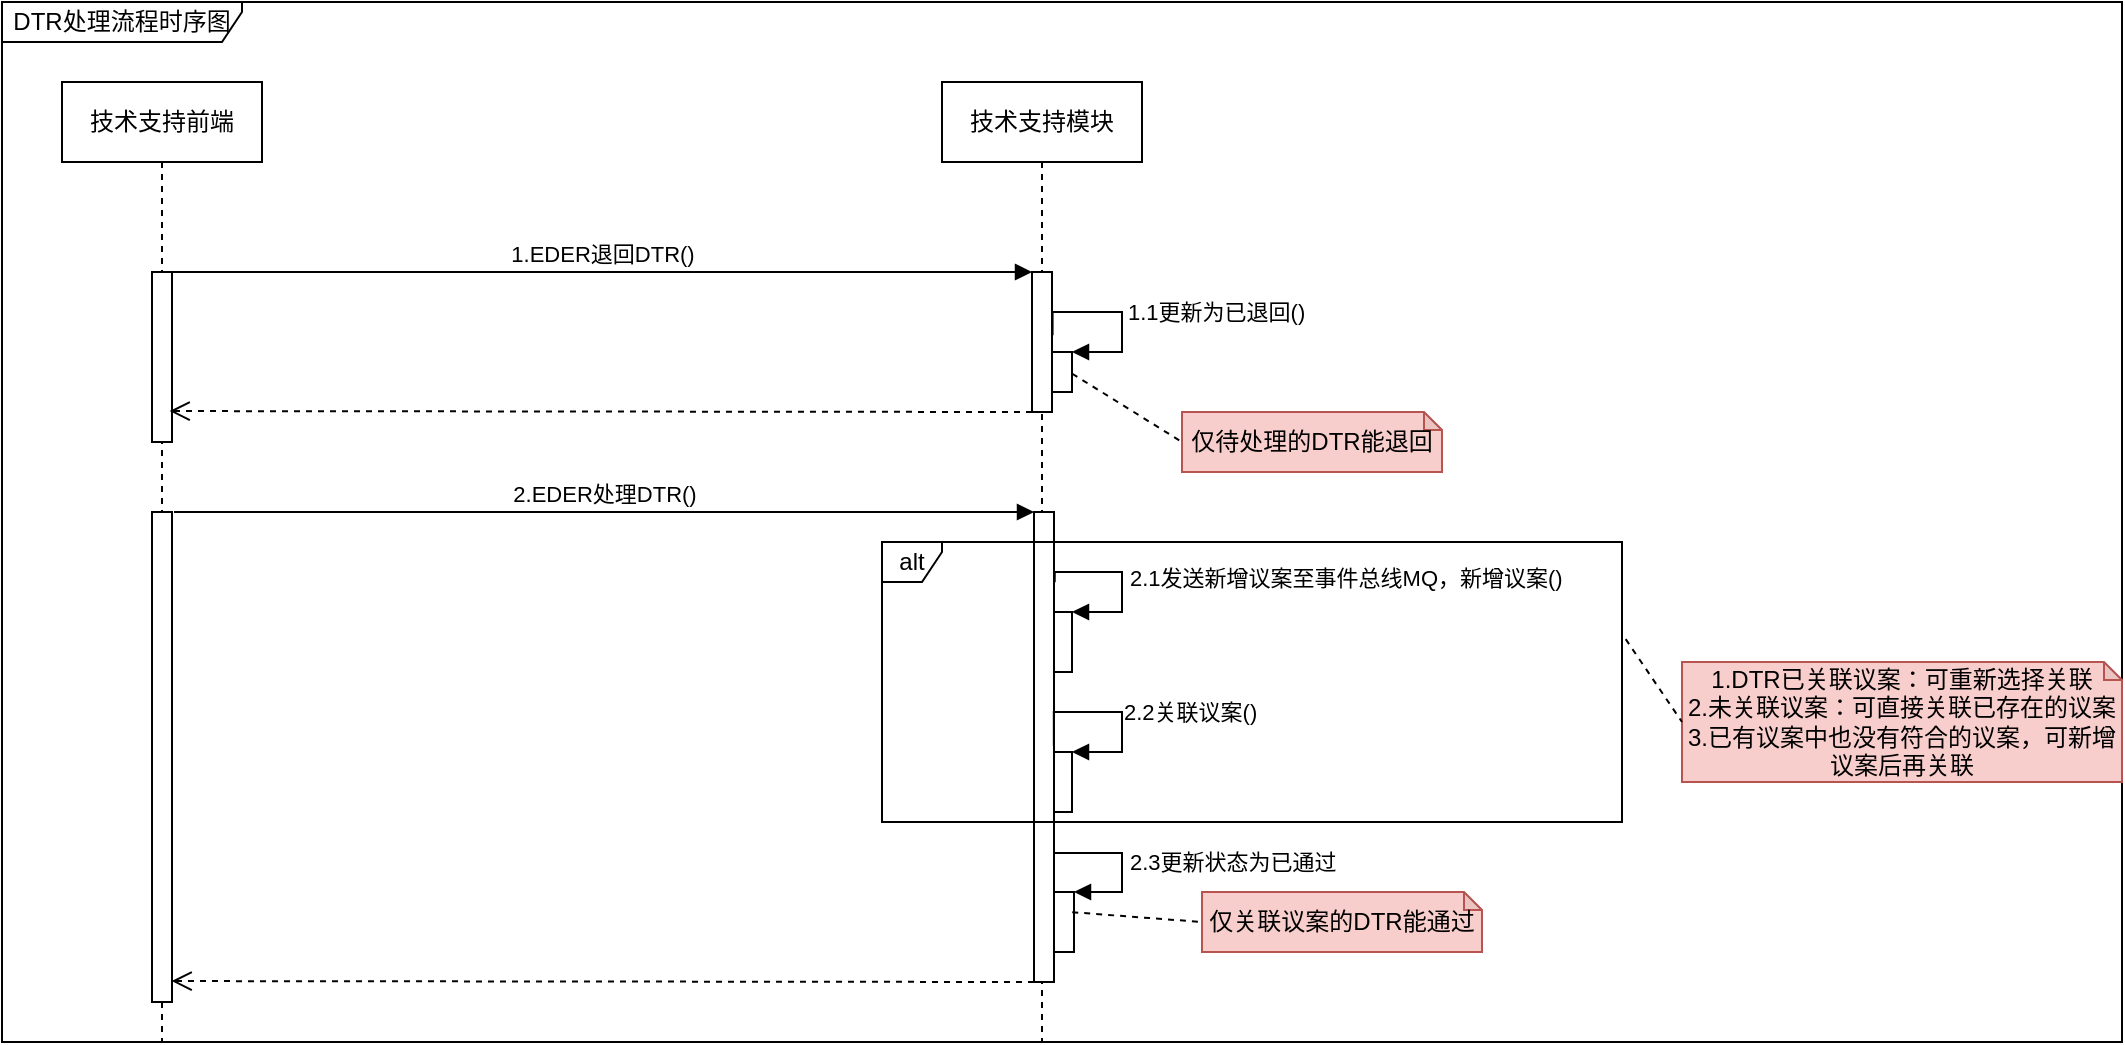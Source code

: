 <mxfile version="16.5.3" type="github" pages="7">
  <diagram id="q1aSp5IROTwQlDtECgx3" name="DTR时序图2">
    <mxGraphModel dx="1806" dy="871" grid="1" gridSize="10" guides="1" tooltips="1" connect="1" arrows="1" fold="1" page="1" pageScale="1" pageWidth="827" pageHeight="1169" math="0" shadow="0">
      <root>
        <mxCell id="zclg6zkMjwyYtT2A6G6i-0" />
        <mxCell id="zclg6zkMjwyYtT2A6G6i-1" parent="zclg6zkMjwyYtT2A6G6i-0" />
        <mxCell id="zclg6zkMjwyYtT2A6G6i-2" value="技术支持模块" style="shape=umlLifeline;perimeter=lifelinePerimeter;whiteSpace=wrap;html=1;container=1;collapsible=0;recursiveResize=0;outlineConnect=0;" parent="zclg6zkMjwyYtT2A6G6i-1" vertex="1">
          <mxGeometry x="520" y="80" width="100" height="480" as="geometry" />
        </mxCell>
        <mxCell id="zclg6zkMjwyYtT2A6G6i-6" value="" style="html=1;points=[];perimeter=orthogonalPerimeter;fillColor=#FFFFFF;" parent="zclg6zkMjwyYtT2A6G6i-2" vertex="1">
          <mxGeometry x="55" y="335" width="10" height="30" as="geometry" />
        </mxCell>
        <mxCell id="zclg6zkMjwyYtT2A6G6i-7" value="" style="html=1;points=[];perimeter=orthogonalPerimeter;fillColor=#FFFFFF;" parent="zclg6zkMjwyYtT2A6G6i-2" vertex="1">
          <mxGeometry x="55" y="265" width="10" height="30" as="geometry" />
        </mxCell>
        <mxCell id="zclg6zkMjwyYtT2A6G6i-8" value="" style="html=1;points=[];perimeter=orthogonalPerimeter;fillColor=#FFFFFF;" parent="zclg6zkMjwyYtT2A6G6i-2" vertex="1">
          <mxGeometry x="56" y="405" width="10" height="30" as="geometry" />
        </mxCell>
        <mxCell id="zclg6zkMjwyYtT2A6G6i-9" value="技术支持前端" style="shape=umlLifeline;perimeter=lifelinePerimeter;whiteSpace=wrap;html=1;container=1;collapsible=0;recursiveResize=0;outlineConnect=0;" parent="zclg6zkMjwyYtT2A6G6i-1" vertex="1">
          <mxGeometry x="80" y="80" width="100" height="480" as="geometry" />
        </mxCell>
        <mxCell id="zclg6zkMjwyYtT2A6G6i-11" value="" style="html=1;points=[];perimeter=orthogonalPerimeter;fillColor=#FFFFFF;" parent="zclg6zkMjwyYtT2A6G6i-9" vertex="1">
          <mxGeometry x="45" y="95" width="10" height="85" as="geometry" />
        </mxCell>
        <mxCell id="zclg6zkMjwyYtT2A6G6i-38" value="" style="html=1;points=[];perimeter=orthogonalPerimeter;fillColor=#FFFFFF;" parent="zclg6zkMjwyYtT2A6G6i-1" vertex="1">
          <mxGeometry x="125" y="295" width="10" height="245" as="geometry" />
        </mxCell>
        <mxCell id="zclg6zkMjwyYtT2A6G6i-39" value="" style="html=1;points=[];perimeter=orthogonalPerimeter;" parent="zclg6zkMjwyYtT2A6G6i-1" vertex="1">
          <mxGeometry x="566" y="295" width="10" height="235" as="geometry" />
        </mxCell>
        <mxCell id="zclg6zkMjwyYtT2A6G6i-40" value="2.EDER处理DTR()" style="html=1;verticalAlign=bottom;endArrow=block;entryX=0;entryY=0;rounded=0;" parent="zclg6zkMjwyYtT2A6G6i-1" target="zclg6zkMjwyYtT2A6G6i-39" edge="1">
          <mxGeometry relative="1" as="geometry">
            <mxPoint x="136" y="295" as="sourcePoint" />
          </mxGeometry>
        </mxCell>
        <mxCell id="zclg6zkMjwyYtT2A6G6i-41" value="" style="html=1;verticalAlign=bottom;endArrow=open;dashed=1;endSize=8;exitX=0;exitY=0.95;rounded=0;entryX=0.881;entryY=0.999;entryDx=0;entryDy=0;entryPerimeter=0;" parent="zclg6zkMjwyYtT2A6G6i-1" edge="1">
          <mxGeometry relative="1" as="geometry">
            <mxPoint x="134.81" y="529.53" as="targetPoint" />
            <mxPoint x="566" y="530" as="sourcePoint" />
          </mxGeometry>
        </mxCell>
        <mxCell id="zclg6zkMjwyYtT2A6G6i-42" value="2.2关联议案()" style="edgeStyle=orthogonalEdgeStyle;html=1;align=left;spacingLeft=2;endArrow=block;rounded=0;entryX=1;entryY=0;exitX=0.993;exitY=0.168;exitDx=0;exitDy=0;exitPerimeter=0;" parent="zclg6zkMjwyYtT2A6G6i-1" target="zclg6zkMjwyYtT2A6G6i-6" edge="1">
          <mxGeometry relative="1" as="geometry">
            <mxPoint x="575.93" y="411.96" as="sourcePoint" />
            <Array as="points">
              <mxPoint x="610" y="395" />
              <mxPoint x="610" y="415" />
            </Array>
          </mxGeometry>
        </mxCell>
        <mxCell id="zclg6zkMjwyYtT2A6G6i-43" value="2.1发送新增议案至事件总线MQ，新增议案()" style="edgeStyle=orthogonalEdgeStyle;html=1;align=left;spacingLeft=2;endArrow=block;rounded=0;entryX=1;entryY=0;exitX=1.035;exitY=0.478;exitDx=0;exitDy=0;exitPerimeter=0;" parent="zclg6zkMjwyYtT2A6G6i-1" edge="1">
          <mxGeometry relative="1" as="geometry">
            <mxPoint x="576.35" y="330.16" as="sourcePoint" />
            <Array as="points">
              <mxPoint x="610" y="325" />
              <mxPoint x="610" y="345" />
            </Array>
            <mxPoint x="585" y="345" as="targetPoint" />
          </mxGeometry>
        </mxCell>
        <mxCell id="zclg6zkMjwyYtT2A6G6i-44" value="2.3更新状态为已通过" style="edgeStyle=orthogonalEdgeStyle;html=1;align=left;spacingLeft=2;endArrow=block;rounded=0;entryX=1;entryY=0;exitX=0.96;exitY=0.775;exitDx=0;exitDy=0;exitPerimeter=0;" parent="zclg6zkMjwyYtT2A6G6i-1" target="zclg6zkMjwyYtT2A6G6i-8" edge="1">
          <mxGeometry relative="1" as="geometry">
            <mxPoint x="575.6" y="465.5" as="sourcePoint" />
            <Array as="points">
              <mxPoint x="610" y="466" />
              <mxPoint x="610" y="485" />
            </Array>
          </mxGeometry>
        </mxCell>
        <mxCell id="zclg6zkMjwyYtT2A6G6i-45" value="" style="html=1;points=[];perimeter=orthogonalPerimeter;" parent="zclg6zkMjwyYtT2A6G6i-1" vertex="1">
          <mxGeometry x="565" y="175" width="10" height="70" as="geometry" />
        </mxCell>
        <mxCell id="zclg6zkMjwyYtT2A6G6i-46" value="" style="html=1;points=[];perimeter=orthogonalPerimeter;" parent="zclg6zkMjwyYtT2A6G6i-1" vertex="1">
          <mxGeometry x="575" y="215" width="10" height="20" as="geometry" />
        </mxCell>
        <mxCell id="zclg6zkMjwyYtT2A6G6i-47" value="1.1更新为已退回()" style="edgeStyle=orthogonalEdgeStyle;html=1;align=left;spacingLeft=2;endArrow=block;rounded=0;entryX=1;entryY=0;exitX=1.028;exitY=0.166;exitDx=0;exitDy=0;exitPerimeter=0;" parent="zclg6zkMjwyYtT2A6G6i-1" target="zclg6zkMjwyYtT2A6G6i-46" edge="1">
          <mxGeometry relative="1" as="geometry">
            <mxPoint x="575.28" y="206.58" as="sourcePoint" />
            <Array as="points">
              <mxPoint x="610" y="195" />
              <mxPoint x="610" y="215" />
            </Array>
          </mxGeometry>
        </mxCell>
        <mxCell id="zclg6zkMjwyYtT2A6G6i-48" value="1.EDER退回DTR()" style="html=1;verticalAlign=bottom;endArrow=block;entryX=0;entryY=0;rounded=0;" parent="zclg6zkMjwyYtT2A6G6i-1" target="zclg6zkMjwyYtT2A6G6i-45" edge="1">
          <mxGeometry relative="1" as="geometry">
            <mxPoint x="135" y="175" as="sourcePoint" />
          </mxGeometry>
        </mxCell>
        <mxCell id="zclg6zkMjwyYtT2A6G6i-49" value="" style="html=1;verticalAlign=bottom;endArrow=open;dashed=1;endSize=8;exitX=0;exitY=0.95;rounded=0;entryX=0.881;entryY=0.999;entryDx=0;entryDy=0;entryPerimeter=0;" parent="zclg6zkMjwyYtT2A6G6i-1" edge="1">
          <mxGeometry relative="1" as="geometry">
            <mxPoint x="133.81" y="244.53" as="targetPoint" />
            <mxPoint x="565" y="245" as="sourcePoint" />
          </mxGeometry>
        </mxCell>
        <mxCell id="zclg6zkMjwyYtT2A6G6i-50" value="仅待处理的DTR能退回" style="shape=note;whiteSpace=wrap;html=1;backgroundOutline=1;darkOpacity=0.05;fillColor=#f8cecc;strokeColor=#b85450;size=9;" parent="zclg6zkMjwyYtT2A6G6i-1" vertex="1">
          <mxGeometry x="640" y="245" width="130" height="30" as="geometry" />
        </mxCell>
        <mxCell id="zclg6zkMjwyYtT2A6G6i-51" value="" style="endArrow=none;dashed=1;html=1;rounded=0;entryX=0;entryY=0.5;entryDx=0;entryDy=0;entryPerimeter=0;exitX=1.012;exitY=0.544;exitDx=0;exitDy=0;exitPerimeter=0;" parent="zclg6zkMjwyYtT2A6G6i-1" source="zclg6zkMjwyYtT2A6G6i-46" target="zclg6zkMjwyYtT2A6G6i-50" edge="1">
          <mxGeometry width="50" height="50" relative="1" as="geometry">
            <mxPoint x="330" y="255" as="sourcePoint" />
            <mxPoint x="380" y="205" as="targetPoint" />
          </mxGeometry>
        </mxCell>
        <mxCell id="zclg6zkMjwyYtT2A6G6i-52" value="DTR处理流程时序图" style="shape=umlFrame;whiteSpace=wrap;html=1;fillColor=#FFFFFF;width=120;height=20;" parent="zclg6zkMjwyYtT2A6G6i-1" vertex="1">
          <mxGeometry x="50" y="40" width="1060" height="520" as="geometry" />
        </mxCell>
        <mxCell id="zclg6zkMjwyYtT2A6G6i-54" value="1.DTR已关联议案：可重新选择关联&lt;br&gt;2.未关联议案：可直接关联已存在的议案&lt;br&gt;3.已有议案中也没有符合的议案，可新增议案后再关联" style="shape=note;whiteSpace=wrap;html=1;backgroundOutline=1;darkOpacity=0.05;fillColor=#f8cecc;strokeColor=#b85450;size=9;" parent="zclg6zkMjwyYtT2A6G6i-1" vertex="1">
          <mxGeometry x="890" y="370" width="220" height="60" as="geometry" />
        </mxCell>
        <mxCell id="zclg6zkMjwyYtT2A6G6i-55" value="" style="endArrow=none;dashed=1;html=1;rounded=0;entryX=0;entryY=0.5;entryDx=0;entryDy=0;entryPerimeter=0;exitX=1.005;exitY=0.347;exitDx=0;exitDy=0;exitPerimeter=0;" parent="zclg6zkMjwyYtT2A6G6i-1" target="zclg6zkMjwyYtT2A6G6i-54" edge="1">
          <mxGeometry width="50" height="50" relative="1" as="geometry">
            <mxPoint x="861.85" y="358.58" as="sourcePoint" />
            <mxPoint x="660" y="330" as="targetPoint" />
          </mxGeometry>
        </mxCell>
        <mxCell id="zclg6zkMjwyYtT2A6G6i-56" value="仅关联议案的DTR能通过" style="shape=note;whiteSpace=wrap;html=1;backgroundOutline=1;darkOpacity=0.05;fillColor=#f8cecc;strokeColor=#b85450;size=9;" parent="zclg6zkMjwyYtT2A6G6i-1" vertex="1">
          <mxGeometry x="650" y="485" width="140" height="30" as="geometry" />
        </mxCell>
        <mxCell id="zclg6zkMjwyYtT2A6G6i-57" value="" style="endArrow=none;dashed=1;html=1;rounded=0;entryX=0;entryY=0.5;entryDx=0;entryDy=0;entryPerimeter=0;exitX=0.912;exitY=0.337;exitDx=0;exitDy=0;exitPerimeter=0;" parent="zclg6zkMjwyYtT2A6G6i-1" source="zclg6zkMjwyYtT2A6G6i-8" target="zclg6zkMjwyYtT2A6G6i-56" edge="1">
          <mxGeometry width="50" height="50" relative="1" as="geometry">
            <mxPoint x="871.85" y="368.58" as="sourcePoint" />
            <mxPoint x="900" y="410" as="targetPoint" />
          </mxGeometry>
        </mxCell>
        <mxCell id="TSM8gEdSa5uglq9qhi0k-0" value="alt" style="shape=umlFrame;whiteSpace=wrap;html=1;fillColor=#FFFFFF;width=30;height=20;" parent="zclg6zkMjwyYtT2A6G6i-1" vertex="1">
          <mxGeometry x="490" y="310" width="370" height="140" as="geometry" />
        </mxCell>
      </root>
    </mxGraphModel>
  </diagram>
  <diagram id="DHomSAgZYFc8Woehfo28" name="DTR行为设计-创建">
    <mxGraphModel dx="2206" dy="871" grid="1" gridSize="10" guides="1" tooltips="1" connect="1" arrows="0" fold="1" page="0" pageScale="1" pageWidth="827" pageHeight="1169" background="#FFFFFF" math="0" shadow="0">
      <root>
        <mxCell id="c0toAD09NTmbXhDHQDAE-0" />
        <mxCell id="c0toAD09NTmbXhDHQDAE-1" parent="c0toAD09NTmbXhDHQDAE-0" />
        <mxCell id="cPoag5VbtMnMvVM6oAgr-51" value="领域服务质量反馈追踪原子服务" style="shape=umlLifeline;perimeter=lifelinePerimeter;whiteSpace=wrap;html=1;container=1;collapsible=0;recursiveResize=0;outlineConnect=0;" parent="c0toAD09NTmbXhDHQDAE-1" vertex="1">
          <mxGeometry x="580" y="111" width="100" height="1129" as="geometry" />
        </mxCell>
        <mxCell id="cPoag5VbtMnMvVM6oAgr-52" value="" style="html=1;points=[];perimeter=orthogonalPerimeter;" parent="cPoag5VbtMnMvVM6oAgr-51" vertex="1">
          <mxGeometry x="45" y="290" width="10" height="70" as="geometry" />
        </mxCell>
        <mxCell id="cPoag5VbtMnMvVM6oAgr-53" value="" style="html=1;points=[];perimeter=orthogonalPerimeter;" parent="cPoag5VbtMnMvVM6oAgr-51" vertex="1">
          <mxGeometry x="55" y="322" width="10" height="24" as="geometry" />
        </mxCell>
        <mxCell id="cPoag5VbtMnMvVM6oAgr-54" value="1.1.2.1保存DTR为待提交()" style="edgeStyle=orthogonalEdgeStyle;html=1;align=left;spacingLeft=2;endArrow=block;rounded=0;entryX=1;entryY=0;" parent="cPoag5VbtMnMvVM6oAgr-51" target="cPoag5VbtMnMvVM6oAgr-53" edge="1">
          <mxGeometry relative="1" as="geometry">
            <mxPoint x="56" y="309" as="sourcePoint" />
            <Array as="points">
              <mxPoint x="90" y="309" />
              <mxPoint x="90" y="322" />
            </Array>
          </mxGeometry>
        </mxCell>
        <mxCell id="cPoag5VbtMnMvVM6oAgr-59" value="应用层-技术支持聚合服务" style="shape=umlLifeline;perimeter=lifelinePerimeter;whiteSpace=wrap;html=1;container=1;collapsible=0;recursiveResize=0;outlineConnect=0;" parent="c0toAD09NTmbXhDHQDAE-1" vertex="1">
          <mxGeometry x="390" y="111" width="100" height="1129" as="geometry" />
        </mxCell>
        <mxCell id="cPoag5VbtMnMvVM6oAgr-60" value="" style="html=1;points=[];perimeter=orthogonalPerimeter;" parent="cPoag5VbtMnMvVM6oAgr-59" vertex="1">
          <mxGeometry x="45" y="240" width="10" height="140" as="geometry" />
        </mxCell>
        <mxCell id="zbr32ccjBgenFoQaSNSZ-3" value="" style="html=1;points=[];perimeter=orthogonalPerimeter;" parent="cPoag5VbtMnMvVM6oAgr-59" vertex="1">
          <mxGeometry x="45" y="889" width="10" height="221" as="geometry" />
        </mxCell>
        <mxCell id="zbr32ccjBgenFoQaSNSZ-6" value="" style="html=1;points=[];perimeter=orthogonalPerimeter;" parent="cPoag5VbtMnMvVM6oAgr-59" vertex="1">
          <mxGeometry x="55" y="1049" width="10" height="40" as="geometry" />
        </mxCell>
        <mxCell id="zbr32ccjBgenFoQaSNSZ-7" value="2.2保存DTR为待审核()" style="edgeStyle=orthogonalEdgeStyle;html=1;align=left;spacingLeft=2;endArrow=block;rounded=0;entryX=1;entryY=0;endSize=8;exitX=1.013;exitY=0.637;exitDx=0;exitDy=0;exitPerimeter=0;" parent="cPoag5VbtMnMvVM6oAgr-59" source="zbr32ccjBgenFoQaSNSZ-3" target="zbr32ccjBgenFoQaSNSZ-6" edge="1">
          <mxGeometry relative="1" as="geometry">
            <mxPoint x="60" y="1029" as="sourcePoint" />
            <Array as="points">
              <mxPoint x="90" y="1030" />
              <mxPoint x="90" y="1049" />
            </Array>
          </mxGeometry>
        </mxCell>
        <mxCell id="cPoag5VbtMnMvVM6oAgr-64" value="技术支持前端" style="shape=umlLifeline;perimeter=lifelinePerimeter;whiteSpace=wrap;html=1;container=1;collapsible=0;recursiveResize=0;outlineConnect=0;" parent="c0toAD09NTmbXhDHQDAE-1" vertex="1">
          <mxGeometry x="-14" y="111" width="100" height="1129" as="geometry" />
        </mxCell>
        <mxCell id="cPoag5VbtMnMvVM6oAgr-66" value="接口-BFF服务" style="shape=umlLifeline;perimeter=lifelinePerimeter;whiteSpace=wrap;html=1;container=1;collapsible=0;recursiveResize=0;outlineConnect=0;" parent="c0toAD09NTmbXhDHQDAE-1" vertex="1">
          <mxGeometry x="190" y="111" width="110" height="1129" as="geometry" />
        </mxCell>
        <mxCell id="cPoag5VbtMnMvVM6oAgr-67" value="" style="html=1;points=[];perimeter=orthogonalPerimeter;" parent="cPoag5VbtMnMvVM6oAgr-66" vertex="1">
          <mxGeometry x="50" y="130" width="10" height="270" as="geometry" />
        </mxCell>
        <mxCell id="cPoag5VbtMnMvVM6oAgr-68" value="" style="html=1;verticalAlign=bottom;endArrow=open;dashed=1;endSize=8;rounded=0;entryX=1.071;entryY=0.454;entryDx=0;entryDy=0;entryPerimeter=0;" parent="cPoag5VbtMnMvVM6oAgr-66" edge="1">
          <mxGeometry relative="1" as="geometry">
            <mxPoint x="50" y="400" as="sourcePoint" />
            <mxPoint x="-148.29" y="400.62" as="targetPoint" />
          </mxGeometry>
        </mxCell>
        <mxCell id="oxdsTnxvzxW8p2l-LZqH-2" value="" style="html=1;points=[];perimeter=orthogonalPerimeter;" parent="cPoag5VbtMnMvVM6oAgr-66" vertex="1">
          <mxGeometry x="60" y="169" width="10" height="40" as="geometry" />
        </mxCell>
        <mxCell id="oxdsTnxvzxW8p2l-LZqH-3" value="1.1页面参数校验()" style="edgeStyle=orthogonalEdgeStyle;html=1;align=left;spacingLeft=2;endArrow=block;rounded=0;entryX=1;entryY=0;endSize=8;exitX=1.059;exitY=0.072;exitDx=0;exitDy=0;exitPerimeter=0;" parent="cPoag5VbtMnMvVM6oAgr-66" source="cPoag5VbtMnMvVM6oAgr-67" target="oxdsTnxvzxW8p2l-LZqH-2" edge="1">
          <mxGeometry relative="1" as="geometry">
            <mxPoint x="65" y="149" as="sourcePoint" />
            <Array as="points">
              <mxPoint x="95" y="149" />
              <mxPoint x="95" y="169" />
            </Array>
          </mxGeometry>
        </mxCell>
        <mxCell id="cPoag5VbtMnMvVM6oAgr-70" value="1.经销商保存DTR()" style="html=1;verticalAlign=bottom;endArrow=block;rounded=0;exitX=0.967;exitY=0.255;exitDx=0;exitDy=0;exitPerimeter=0;" parent="c0toAD09NTmbXhDHQDAE-1" edge="1">
          <mxGeometry relative="1" as="geometry">
            <mxPoint x="40.67" y="241.25" as="sourcePoint" />
            <mxPoint x="244.5" y="241.25" as="targetPoint" />
          </mxGeometry>
        </mxCell>
        <mxCell id="cPoag5VbtMnMvVM6oAgr-71" value="1.1调用DTR聚合&lt;br&gt;保存DTR()" style="html=1;verticalAlign=bottom;endArrow=block;entryX=0;entryY=0;rounded=0;" parent="c0toAD09NTmbXhDHQDAE-1" edge="1">
          <mxGeometry relative="1" as="geometry">
            <mxPoint x="250" y="351" as="sourcePoint" />
            <mxPoint x="435.0" y="351.0" as="targetPoint" />
          </mxGeometry>
        </mxCell>
        <mxCell id="cPoag5VbtMnMvVM6oAgr-72" value="" style="html=1;verticalAlign=bottom;endArrow=open;dashed=1;endSize=8;rounded=0;entryX=0.89;entryY=0.897;entryDx=0;entryDy=0;entryPerimeter=0;" parent="c0toAD09NTmbXhDHQDAE-1" edge="1">
          <mxGeometry relative="1" as="geometry">
            <mxPoint x="248.9" y="491.22" as="targetPoint" />
            <mxPoint x="439.5" y="491.22" as="sourcePoint" />
          </mxGeometry>
        </mxCell>
        <mxCell id="cPoag5VbtMnMvVM6oAgr-73" value="1.1.2保存DTR()" style="html=1;verticalAlign=bottom;endArrow=block;entryX=0;entryY=0;rounded=0;" parent="c0toAD09NTmbXhDHQDAE-1" source="cPoag5VbtMnMvVM6oAgr-60" target="cPoag5VbtMnMvVM6oAgr-52" edge="1">
          <mxGeometry relative="1" as="geometry">
            <mxPoint x="445.78" y="420.93" as="sourcePoint" />
          </mxGeometry>
        </mxCell>
        <mxCell id="cPoag5VbtMnMvVM6oAgr-74" value="" style="html=1;verticalAlign=bottom;endArrow=open;dashed=1;endSize=8;exitX=0;exitY=0.95;rounded=0;entryX=0.991;entryY=0.773;entryDx=0;entryDy=0;entryPerimeter=0;" parent="c0toAD09NTmbXhDHQDAE-1" edge="1">
          <mxGeometry relative="1" as="geometry">
            <mxPoint x="444.91" y="469.95" as="targetPoint" />
            <mxPoint x="625" y="470.5" as="sourcePoint" />
          </mxGeometry>
        </mxCell>
        <mxCell id="jUIRO2CNmEmCoxx2yoNt-2" value="" style="html=1;points=[];perimeter=orthogonalPerimeter;" parent="c0toAD09NTmbXhDHQDAE-1" vertex="1">
          <mxGeometry x="31" y="240" width="10" height="290" as="geometry" />
        </mxCell>
        <mxCell id="zbr32ccjBgenFoQaSNSZ-0" value="消息总线MQ" style="shape=umlLifeline;perimeter=lifelinePerimeter;whiteSpace=wrap;html=1;container=1;collapsible=0;recursiveResize=0;outlineConnect=0;" parent="c0toAD09NTmbXhDHQDAE-1" vertex="1">
          <mxGeometry x="760" y="111" width="100" height="1129" as="geometry" />
        </mxCell>
        <mxCell id="zbr32ccjBgenFoQaSNSZ-1" value="" style="html=1;points=[];perimeter=orthogonalPerimeter;" parent="zbr32ccjBgenFoQaSNSZ-0" vertex="1">
          <mxGeometry x="45" y="889" width="10" height="80" as="geometry" />
        </mxCell>
        <mxCell id="zbr32ccjBgenFoQaSNSZ-2" value="2.事件通知：下发支援案件.处理中" style="html=1;verticalAlign=bottom;endArrow=open;endSize=8;rounded=0;" parent="zbr32ccjBgenFoQaSNSZ-0" edge="1">
          <mxGeometry relative="1" as="geometry">
            <mxPoint x="45" y="889" as="sourcePoint" />
            <mxPoint x="-320.19" y="889" as="targetPoint" />
          </mxGeometry>
        </mxCell>
        <mxCell id="zbr32ccjBgenFoQaSNSZ-4" value="" style="html=1;points=[];perimeter=orthogonalPerimeter;" parent="c0toAD09NTmbXhDHQDAE-1" vertex="1">
          <mxGeometry x="445" y="1060" width="10" height="40" as="geometry" />
        </mxCell>
        <mxCell id="zbr32ccjBgenFoQaSNSZ-5" value="2.1参数合规性校验()" style="edgeStyle=orthogonalEdgeStyle;html=1;align=left;spacingLeft=2;endArrow=block;rounded=0;entryX=1;entryY=0;endSize=8;exitX=1.059;exitY=0.072;exitDx=0;exitDy=0;exitPerimeter=0;" parent="c0toAD09NTmbXhDHQDAE-1" target="zbr32ccjBgenFoQaSNSZ-4" edge="1">
          <mxGeometry relative="1" as="geometry">
            <mxPoint x="445.59" y="1040.44" as="sourcePoint" />
            <Array as="points">
              <mxPoint x="480" y="1040" />
              <mxPoint x="480" y="1060" />
            </Array>
          </mxGeometry>
        </mxCell>
        <mxCell id="zbr32ccjBgenFoQaSNSZ-8" value="" style="html=1;points=[];perimeter=orthogonalPerimeter;" parent="c0toAD09NTmbXhDHQDAE-1" vertex="1">
          <mxGeometry x="625" y="761" width="10" height="70" as="geometry" />
        </mxCell>
        <mxCell id="zbr32ccjBgenFoQaSNSZ-9" value="" style="html=1;points=[];perimeter=orthogonalPerimeter;" parent="c0toAD09NTmbXhDHQDAE-1" vertex="1">
          <mxGeometry x="635" y="793" width="10" height="24" as="geometry" />
        </mxCell>
        <mxCell id="zbr32ccjBgenFoQaSNSZ-10" value="1.1.2.1保存DTR为待处理()" style="edgeStyle=orthogonalEdgeStyle;html=1;align=left;spacingLeft=2;endArrow=block;rounded=0;entryX=1;entryY=0;" parent="c0toAD09NTmbXhDHQDAE-1" target="zbr32ccjBgenFoQaSNSZ-9" edge="1">
          <mxGeometry relative="1" as="geometry">
            <mxPoint x="636" y="780" as="sourcePoint" />
            <Array as="points">
              <mxPoint x="670" y="780" />
              <mxPoint x="670" y="793" />
            </Array>
          </mxGeometry>
        </mxCell>
        <mxCell id="zbr32ccjBgenFoQaSNSZ-11" value="" style="html=1;points=[];perimeter=orthogonalPerimeter;" parent="c0toAD09NTmbXhDHQDAE-1" vertex="1">
          <mxGeometry x="435" y="711" width="10" height="140" as="geometry" />
        </mxCell>
        <mxCell id="zbr32ccjBgenFoQaSNSZ-12" value="" style="html=1;points=[];perimeter=orthogonalPerimeter;" parent="c0toAD09NTmbXhDHQDAE-1" vertex="1">
          <mxGeometry x="240" y="601" width="10" height="270" as="geometry" />
        </mxCell>
        <mxCell id="zbr32ccjBgenFoQaSNSZ-13" value="" style="html=1;verticalAlign=bottom;endArrow=open;dashed=1;endSize=8;rounded=0;entryX=1.071;entryY=0.454;entryDx=0;entryDy=0;entryPerimeter=0;" parent="c0toAD09NTmbXhDHQDAE-1" edge="1">
          <mxGeometry relative="1" as="geometry">
            <mxPoint x="240" y="871" as="sourcePoint" />
            <mxPoint x="41.71" y="871.62" as="targetPoint" />
          </mxGeometry>
        </mxCell>
        <mxCell id="zbr32ccjBgenFoQaSNSZ-14" value="" style="html=1;points=[];perimeter=orthogonalPerimeter;" parent="c0toAD09NTmbXhDHQDAE-1" vertex="1">
          <mxGeometry x="250" y="640" width="10" height="40" as="geometry" />
        </mxCell>
        <mxCell id="zbr32ccjBgenFoQaSNSZ-15" value="1.1页面参数校验()" style="edgeStyle=orthogonalEdgeStyle;html=1;align=left;spacingLeft=2;endArrow=block;rounded=0;entryX=1;entryY=0;endSize=8;exitX=1.059;exitY=0.072;exitDx=0;exitDy=0;exitPerimeter=0;" parent="c0toAD09NTmbXhDHQDAE-1" source="zbr32ccjBgenFoQaSNSZ-12" target="zbr32ccjBgenFoQaSNSZ-14" edge="1">
          <mxGeometry relative="1" as="geometry">
            <mxPoint x="65" y="509" as="sourcePoint" />
            <Array as="points">
              <mxPoint x="285" y="620" />
              <mxPoint x="285" y="640" />
            </Array>
          </mxGeometry>
        </mxCell>
        <mxCell id="zbr32ccjBgenFoQaSNSZ-16" value="1.经销商提交DTR()" style="html=1;verticalAlign=bottom;endArrow=block;rounded=0;exitX=0.967;exitY=0.255;exitDx=0;exitDy=0;exitPerimeter=0;" parent="c0toAD09NTmbXhDHQDAE-1" edge="1">
          <mxGeometry relative="1" as="geometry">
            <mxPoint x="40.67" y="601.25" as="sourcePoint" />
            <mxPoint x="244.5" y="601.25" as="targetPoint" />
          </mxGeometry>
        </mxCell>
        <mxCell id="zbr32ccjBgenFoQaSNSZ-17" value="1.1调用DTR聚合&lt;br&gt;提交DTR()" style="html=1;verticalAlign=bottom;endArrow=block;entryX=0;entryY=0;rounded=0;" parent="c0toAD09NTmbXhDHQDAE-1" edge="1">
          <mxGeometry relative="1" as="geometry">
            <mxPoint x="250" y="711" as="sourcePoint" />
            <mxPoint x="435" y="711.0" as="targetPoint" />
          </mxGeometry>
        </mxCell>
        <mxCell id="zbr32ccjBgenFoQaSNSZ-18" value="" style="html=1;verticalAlign=bottom;endArrow=open;dashed=1;endSize=8;rounded=0;entryX=0.89;entryY=0.897;entryDx=0;entryDy=0;entryPerimeter=0;" parent="c0toAD09NTmbXhDHQDAE-1" edge="1">
          <mxGeometry relative="1" as="geometry">
            <mxPoint x="248.9" y="851.22" as="targetPoint" />
            <mxPoint x="439.5" y="851.22" as="sourcePoint" />
          </mxGeometry>
        </mxCell>
        <mxCell id="zbr32ccjBgenFoQaSNSZ-19" value="1.1.2提交DTR()" style="html=1;verticalAlign=bottom;endArrow=block;entryX=0;entryY=0;rounded=0;" parent="c0toAD09NTmbXhDHQDAE-1" source="zbr32ccjBgenFoQaSNSZ-11" target="zbr32ccjBgenFoQaSNSZ-8" edge="1">
          <mxGeometry relative="1" as="geometry">
            <mxPoint x="445.78" y="780.93" as="sourcePoint" />
          </mxGeometry>
        </mxCell>
        <mxCell id="zbr32ccjBgenFoQaSNSZ-20" value="" style="html=1;verticalAlign=bottom;endArrow=open;dashed=1;endSize=8;exitX=0;exitY=0.95;rounded=0;entryX=0.991;entryY=0.773;entryDx=0;entryDy=0;entryPerimeter=0;" parent="c0toAD09NTmbXhDHQDAE-1" edge="1">
          <mxGeometry relative="1" as="geometry">
            <mxPoint x="444.91" y="829.95" as="targetPoint" />
            <mxPoint x="625" y="830.5" as="sourcePoint" />
          </mxGeometry>
        </mxCell>
        <mxCell id="zbr32ccjBgenFoQaSNSZ-21" value="" style="html=1;points=[];perimeter=orthogonalPerimeter;" parent="c0toAD09NTmbXhDHQDAE-1" vertex="1">
          <mxGeometry x="31" y="600" width="10" height="290" as="geometry" />
        </mxCell>
        <mxCell id="sbE7gOa0I1zPeZbOFjMy-0" value="Opt" style="shape=umlFrame;whiteSpace=wrap;html=1;width=60;height=20;" parent="c0toAD09NTmbXhDHQDAE-1" vertex="1">
          <mxGeometry x="-20" y="220" width="850" height="680" as="geometry" />
        </mxCell>
        <mxCell id="sbE7gOa0I1zPeZbOFjMy-1" value="" style="line;strokeWidth=1;fillColor=none;align=left;verticalAlign=middle;spacingTop=-1;spacingLeft=3;spacingRight=3;rotatable=0;labelPosition=right;points=[];portConstraint=eastwest;dashed=1;" parent="c0toAD09NTmbXhDHQDAE-1" vertex="1">
          <mxGeometry x="-20" y="551" width="850" height="8" as="geometry" />
        </mxCell>
        <mxCell id="sbE7gOa0I1zPeZbOFjMy-3" value="" style="line;strokeWidth=1;fillColor=none;align=left;verticalAlign=middle;spacingTop=-1;spacingLeft=3;spacingRight=3;rotatable=0;labelPosition=right;points=[];portConstraint=eastwest;dashed=1;" parent="c0toAD09NTmbXhDHQDAE-1" vertex="1">
          <mxGeometry x="-40" y="950" width="890" height="8" as="geometry" />
        </mxCell>
        <mxCell id="sbE7gOa0I1zPeZbOFjMy-4" value="Par" style="shape=umlFrame;whiteSpace=wrap;html=1;width=60;height=20;" parent="c0toAD09NTmbXhDHQDAE-1" vertex="1">
          <mxGeometry x="-40" y="190" width="890" height="1050" as="geometry" />
        </mxCell>
        <mxCell id="mmEbz-k2semseDLTqKcB-1" value="Alt" style="shape=umlFrame;whiteSpace=wrap;html=1;fillColor=#FFFFFF;width=40;height=20;" parent="c0toAD09NTmbXhDHQDAE-1" vertex="1">
          <mxGeometry x="330" y="1120" width="280" height="110" as="geometry" />
        </mxCell>
        <mxCell id="mmEbz-k2semseDLTqKcB-2" value="【参数合规】" style="text;html=1;align=center;verticalAlign=middle;resizable=0;points=[];autosize=1;strokeColor=none;fillColor=none;" parent="c0toAD09NTmbXhDHQDAE-1" vertex="1">
          <mxGeometry x="330" y="1150" width="90" height="20" as="geometry" />
        </mxCell>
      </root>
    </mxGraphModel>
  </diagram>
  <diagram id="UCy1moWY3_ZsBP-nnXBJ" name="DTR行为设计-处理">
    <mxGraphModel dx="2633" dy="871" grid="1" gridSize="10" guides="1" tooltips="1" connect="1" arrows="1" fold="1" page="1" pageScale="1" pageWidth="827" pageHeight="1169" math="0" shadow="0">
      <root>
        <mxCell id="0OKduR3dPHxxESPNn2Zo-0" />
        <mxCell id="0OKduR3dPHxxESPNn2Zo-1" parent="0OKduR3dPHxxESPNn2Zo-0" />
        <mxCell id="SjII1417Uu45k7b0OpCE-0" value="领域层-服务质量反馈追踪原子服务" style="shape=umlLifeline;perimeter=lifelinePerimeter;whiteSpace=wrap;html=1;container=1;collapsible=0;recursiveResize=0;outlineConnect=0;" parent="0OKduR3dPHxxESPNn2Zo-1" vertex="1">
          <mxGeometry x="580" y="111" width="100" height="789" as="geometry" />
        </mxCell>
        <mxCell id="SjII1417Uu45k7b0OpCE-1" value="" style="html=1;points=[];perimeter=orthogonalPerimeter;" parent="SjII1417Uu45k7b0OpCE-0" vertex="1">
          <mxGeometry x="45" y="290" width="10" height="70" as="geometry" />
        </mxCell>
        <mxCell id="SjII1417Uu45k7b0OpCE-2" value="" style="html=1;points=[];perimeter=orthogonalPerimeter;" parent="SjII1417Uu45k7b0OpCE-0" vertex="1">
          <mxGeometry x="55" y="322" width="10" height="24" as="geometry" />
        </mxCell>
        <mxCell id="SjII1417Uu45k7b0OpCE-3" value="1.1.2.1更新DTR为已驳回()" style="edgeStyle=orthogonalEdgeStyle;html=1;align=left;spacingLeft=2;endArrow=block;rounded=0;entryX=1;entryY=0;" parent="SjII1417Uu45k7b0OpCE-0" target="SjII1417Uu45k7b0OpCE-2" edge="1">
          <mxGeometry relative="1" as="geometry">
            <mxPoint x="56" y="309" as="sourcePoint" />
            <Array as="points">
              <mxPoint x="90" y="309" />
              <mxPoint x="90" y="322" />
            </Array>
          </mxGeometry>
        </mxCell>
        <mxCell id="SjII1417Uu45k7b0OpCE-4" value="应用层-技术支持聚合服务" style="shape=umlLifeline;perimeter=lifelinePerimeter;whiteSpace=wrap;html=1;container=1;collapsible=0;recursiveResize=0;outlineConnect=0;" parent="0OKduR3dPHxxESPNn2Zo-1" vertex="1">
          <mxGeometry x="390" y="111" width="100" height="789" as="geometry" />
        </mxCell>
        <mxCell id="SjII1417Uu45k7b0OpCE-5" value="" style="html=1;points=[];perimeter=orthogonalPerimeter;" parent="SjII1417Uu45k7b0OpCE-4" vertex="1">
          <mxGeometry x="45" y="240" width="10" height="140" as="geometry" />
        </mxCell>
        <mxCell id="SjII1417Uu45k7b0OpCE-9" value="技术支持前端" style="shape=umlLifeline;perimeter=lifelinePerimeter;whiteSpace=wrap;html=1;container=1;collapsible=0;recursiveResize=0;outlineConnect=0;" parent="0OKduR3dPHxxESPNn2Zo-1" vertex="1">
          <mxGeometry x="-14" y="111" width="100" height="789" as="geometry" />
        </mxCell>
        <mxCell id="SjII1417Uu45k7b0OpCE-10" value="接口-BFF服务" style="shape=umlLifeline;perimeter=lifelinePerimeter;whiteSpace=wrap;html=1;container=1;collapsible=0;recursiveResize=0;outlineConnect=0;" parent="0OKduR3dPHxxESPNn2Zo-1" vertex="1">
          <mxGeometry x="190" y="111" width="110" height="789" as="geometry" />
        </mxCell>
        <mxCell id="SjII1417Uu45k7b0OpCE-11" value="" style="html=1;points=[];perimeter=orthogonalPerimeter;" parent="SjII1417Uu45k7b0OpCE-10" vertex="1">
          <mxGeometry x="50" y="130" width="10" height="270" as="geometry" />
        </mxCell>
        <mxCell id="SjII1417Uu45k7b0OpCE-12" value="" style="html=1;verticalAlign=bottom;endArrow=open;dashed=1;endSize=8;rounded=0;entryX=1.071;entryY=0.454;entryDx=0;entryDy=0;entryPerimeter=0;" parent="SjII1417Uu45k7b0OpCE-10" edge="1">
          <mxGeometry relative="1" as="geometry">
            <mxPoint x="50" y="400" as="sourcePoint" />
            <mxPoint x="-148.29" y="400.62" as="targetPoint" />
          </mxGeometry>
        </mxCell>
        <mxCell id="SjII1417Uu45k7b0OpCE-13" value="" style="html=1;points=[];perimeter=orthogonalPerimeter;" parent="SjII1417Uu45k7b0OpCE-10" vertex="1">
          <mxGeometry x="60" y="169" width="10" height="40" as="geometry" />
        </mxCell>
        <mxCell id="SjII1417Uu45k7b0OpCE-14" value="1.1参数合规性校验()" style="edgeStyle=orthogonalEdgeStyle;html=1;align=left;spacingLeft=2;endArrow=block;rounded=0;entryX=1;entryY=0;endSize=8;exitX=1.059;exitY=0.072;exitDx=0;exitDy=0;exitPerimeter=0;" parent="SjII1417Uu45k7b0OpCE-10" source="SjII1417Uu45k7b0OpCE-11" target="SjII1417Uu45k7b0OpCE-13" edge="1">
          <mxGeometry relative="1" as="geometry">
            <mxPoint x="65" y="149" as="sourcePoint" />
            <Array as="points">
              <mxPoint x="95" y="149" />
              <mxPoint x="95" y="169" />
            </Array>
          </mxGeometry>
        </mxCell>
        <mxCell id="SjII1417Uu45k7b0OpCE-15" value="1.EDER驳回DTR()" style="html=1;verticalAlign=bottom;endArrow=block;rounded=0;exitX=0.967;exitY=0.255;exitDx=0;exitDy=0;exitPerimeter=0;" parent="0OKduR3dPHxxESPNn2Zo-1" edge="1">
          <mxGeometry relative="1" as="geometry">
            <mxPoint x="40.67" y="241.25" as="sourcePoint" />
            <mxPoint x="244.5" y="241.25" as="targetPoint" />
          </mxGeometry>
        </mxCell>
        <mxCell id="SjII1417Uu45k7b0OpCE-16" value="1.1调用DTR聚合&lt;br&gt;EDER驳回DTR()" style="html=1;verticalAlign=bottom;endArrow=block;entryX=0;entryY=0;rounded=0;" parent="0OKduR3dPHxxESPNn2Zo-1" edge="1">
          <mxGeometry relative="1" as="geometry">
            <mxPoint x="250" y="351" as="sourcePoint" />
            <mxPoint x="435" y="351.0" as="targetPoint" />
          </mxGeometry>
        </mxCell>
        <mxCell id="SjII1417Uu45k7b0OpCE-17" value="" style="html=1;verticalAlign=bottom;endArrow=open;dashed=1;endSize=8;rounded=0;entryX=0.89;entryY=0.897;entryDx=0;entryDy=0;entryPerimeter=0;" parent="0OKduR3dPHxxESPNn2Zo-1" edge="1">
          <mxGeometry relative="1" as="geometry">
            <mxPoint x="248.9" y="491.22" as="targetPoint" />
            <mxPoint x="439.5" y="491.22" as="sourcePoint" />
          </mxGeometry>
        </mxCell>
        <mxCell id="SjII1417Uu45k7b0OpCE-18" value="1.1.2驳回DTR()" style="html=1;verticalAlign=bottom;endArrow=block;entryX=0;entryY=0;rounded=0;" parent="0OKduR3dPHxxESPNn2Zo-1" source="SjII1417Uu45k7b0OpCE-5" target="SjII1417Uu45k7b0OpCE-1" edge="1">
          <mxGeometry relative="1" as="geometry">
            <mxPoint x="445.78" y="420.93" as="sourcePoint" />
          </mxGeometry>
        </mxCell>
        <mxCell id="SjII1417Uu45k7b0OpCE-19" value="" style="html=1;verticalAlign=bottom;endArrow=open;dashed=1;endSize=8;exitX=0;exitY=0.95;rounded=0;entryX=0.991;entryY=0.773;entryDx=0;entryDy=0;entryPerimeter=0;" parent="0OKduR3dPHxxESPNn2Zo-1" edge="1">
          <mxGeometry relative="1" as="geometry">
            <mxPoint x="444.91" y="469.95" as="targetPoint" />
            <mxPoint x="625" y="470.5" as="sourcePoint" />
          </mxGeometry>
        </mxCell>
        <mxCell id="SjII1417Uu45k7b0OpCE-20" value="" style="html=1;points=[];perimeter=orthogonalPerimeter;" parent="0OKduR3dPHxxESPNn2Zo-1" vertex="1">
          <mxGeometry x="31" y="240" width="10" height="290" as="geometry" />
        </mxCell>
        <mxCell id="SjII1417Uu45k7b0OpCE-26" value="" style="html=1;points=[];perimeter=orthogonalPerimeter;" parent="0OKduR3dPHxxESPNn2Zo-1" vertex="1">
          <mxGeometry x="625" y="761" width="10" height="70" as="geometry" />
        </mxCell>
        <mxCell id="SjII1417Uu45k7b0OpCE-27" value="" style="html=1;points=[];perimeter=orthogonalPerimeter;" parent="0OKduR3dPHxxESPNn2Zo-1" vertex="1">
          <mxGeometry x="635" y="793" width="10" height="24" as="geometry" />
        </mxCell>
        <mxCell id="SjII1417Uu45k7b0OpCE-28" value="1.1.2.1更新DTR为已通过()" style="edgeStyle=orthogonalEdgeStyle;html=1;align=left;spacingLeft=2;endArrow=block;rounded=0;entryX=1;entryY=0;" parent="0OKduR3dPHxxESPNn2Zo-1" target="SjII1417Uu45k7b0OpCE-27" edge="1">
          <mxGeometry relative="1" as="geometry">
            <mxPoint x="636" y="780" as="sourcePoint" />
            <Array as="points">
              <mxPoint x="670" y="780" />
              <mxPoint x="670" y="793" />
            </Array>
          </mxGeometry>
        </mxCell>
        <mxCell id="SjII1417Uu45k7b0OpCE-29" value="" style="html=1;points=[];perimeter=orthogonalPerimeter;" parent="0OKduR3dPHxxESPNn2Zo-1" vertex="1">
          <mxGeometry x="435" y="711" width="10" height="140" as="geometry" />
        </mxCell>
        <mxCell id="SjII1417Uu45k7b0OpCE-30" value="" style="html=1;points=[];perimeter=orthogonalPerimeter;" parent="0OKduR3dPHxxESPNn2Zo-1" vertex="1">
          <mxGeometry x="240" y="601" width="10" height="270" as="geometry" />
        </mxCell>
        <mxCell id="SjII1417Uu45k7b0OpCE-31" value="" style="html=1;verticalAlign=bottom;endArrow=open;dashed=1;endSize=8;rounded=0;entryX=1.071;entryY=0.454;entryDx=0;entryDy=0;entryPerimeter=0;" parent="0OKduR3dPHxxESPNn2Zo-1" edge="1">
          <mxGeometry relative="1" as="geometry">
            <mxPoint x="240" y="871" as="sourcePoint" />
            <mxPoint x="41.71" y="871.62" as="targetPoint" />
          </mxGeometry>
        </mxCell>
        <mxCell id="SjII1417Uu45k7b0OpCE-32" value="" style="html=1;points=[];perimeter=orthogonalPerimeter;" parent="0OKduR3dPHxxESPNn2Zo-1" vertex="1">
          <mxGeometry x="250" y="640" width="10" height="40" as="geometry" />
        </mxCell>
        <mxCell id="SjII1417Uu45k7b0OpCE-33" value="1.1参数合规性校验()" style="edgeStyle=orthogonalEdgeStyle;html=1;align=left;spacingLeft=2;endArrow=block;rounded=0;entryX=1;entryY=0;endSize=8;exitX=1.059;exitY=0.072;exitDx=0;exitDy=0;exitPerimeter=0;" parent="0OKduR3dPHxxESPNn2Zo-1" source="SjII1417Uu45k7b0OpCE-30" target="SjII1417Uu45k7b0OpCE-32" edge="1">
          <mxGeometry relative="1" as="geometry">
            <mxPoint x="65" y="509" as="sourcePoint" />
            <Array as="points">
              <mxPoint x="285" y="620" />
              <mxPoint x="285" y="640" />
            </Array>
          </mxGeometry>
        </mxCell>
        <mxCell id="SjII1417Uu45k7b0OpCE-34" value="1.EDER审核通过DTR()" style="html=1;verticalAlign=bottom;endArrow=block;rounded=0;exitX=0.967;exitY=0.255;exitDx=0;exitDy=0;exitPerimeter=0;" parent="0OKduR3dPHxxESPNn2Zo-1" edge="1">
          <mxGeometry relative="1" as="geometry">
            <mxPoint x="40.67" y="601.25" as="sourcePoint" />
            <mxPoint x="244.5" y="601.25" as="targetPoint" />
          </mxGeometry>
        </mxCell>
        <mxCell id="SjII1417Uu45k7b0OpCE-35" value="1.1调用DTR聚合&lt;br&gt;EDER审核通过DTR()" style="html=1;verticalAlign=bottom;endArrow=block;entryX=0;entryY=0;rounded=0;" parent="0OKduR3dPHxxESPNn2Zo-1" edge="1">
          <mxGeometry relative="1" as="geometry">
            <mxPoint x="250" y="711" as="sourcePoint" />
            <mxPoint x="435" y="711.0" as="targetPoint" />
          </mxGeometry>
        </mxCell>
        <mxCell id="SjII1417Uu45k7b0OpCE-36" value="" style="html=1;verticalAlign=bottom;endArrow=open;dashed=1;endSize=8;rounded=0;entryX=0.89;entryY=0.897;entryDx=0;entryDy=0;entryPerimeter=0;" parent="0OKduR3dPHxxESPNn2Zo-1" edge="1">
          <mxGeometry relative="1" as="geometry">
            <mxPoint x="248.9" y="851.22" as="targetPoint" />
            <mxPoint x="439.5" y="851.22" as="sourcePoint" />
          </mxGeometry>
        </mxCell>
        <mxCell id="SjII1417Uu45k7b0OpCE-37" value="1.1.2通过DTR()" style="html=1;verticalAlign=bottom;endArrow=block;entryX=0;entryY=0;rounded=0;" parent="0OKduR3dPHxxESPNn2Zo-1" source="SjII1417Uu45k7b0OpCE-29" target="SjII1417Uu45k7b0OpCE-26" edge="1">
          <mxGeometry relative="1" as="geometry">
            <mxPoint x="445.78" y="780.93" as="sourcePoint" />
          </mxGeometry>
        </mxCell>
        <mxCell id="SjII1417Uu45k7b0OpCE-38" value="" style="html=1;verticalAlign=bottom;endArrow=open;dashed=1;endSize=8;exitX=0;exitY=0.95;rounded=0;entryX=0.991;entryY=0.773;entryDx=0;entryDy=0;entryPerimeter=0;" parent="0OKduR3dPHxxESPNn2Zo-1" edge="1">
          <mxGeometry relative="1" as="geometry">
            <mxPoint x="444.91" y="829.95" as="targetPoint" />
            <mxPoint x="625" y="830.5" as="sourcePoint" />
          </mxGeometry>
        </mxCell>
        <mxCell id="SjII1417Uu45k7b0OpCE-39" value="" style="html=1;points=[];perimeter=orthogonalPerimeter;" parent="0OKduR3dPHxxESPNn2Zo-1" vertex="1">
          <mxGeometry x="31" y="600" width="10" height="290" as="geometry" />
        </mxCell>
        <mxCell id="SjII1417Uu45k7b0OpCE-41" value="" style="line;strokeWidth=1;fillColor=none;align=left;verticalAlign=middle;spacingTop=-1;spacingLeft=3;spacingRight=3;rotatable=0;labelPosition=right;points=[];portConstraint=eastwest;dashed=1;" parent="0OKduR3dPHxxESPNn2Zo-1" vertex="1">
          <mxGeometry x="-20" y="551" width="850" height="8" as="geometry" />
        </mxCell>
        <mxCell id="SjII1417Uu45k7b0OpCE-44" value="Opt" style="shape=umlFrame;whiteSpace=wrap;html=1;width=60;height=20;" parent="0OKduR3dPHxxESPNn2Zo-1" vertex="1">
          <mxGeometry x="-20" y="210" width="850" height="690" as="geometry" />
        </mxCell>
        <mxCell id="SjII1417Uu45k7b0OpCE-45" value="可重新编辑后上报" style="shape=note;whiteSpace=wrap;html=1;backgroundOutline=1;darkOpacity=0.05;size=2;fillColor=#f8cecc;strokeColor=#b85450;" parent="0OKduR3dPHxxESPNn2Zo-1" vertex="1">
          <mxGeometry x="680" y="450" width="100" height="20" as="geometry" />
        </mxCell>
        <mxCell id="SkkIXJw9mcz3qTCWukhd-0" value="DTR审核-行为" style="shape=umlFrame;whiteSpace=wrap;html=1;" parent="0OKduR3dPHxxESPNn2Zo-1" vertex="1">
          <mxGeometry x="-50" y="70" width="890" height="850" as="geometry" />
        </mxCell>
      </root>
    </mxGraphModel>
  </diagram>
  <diagram id="V0s0wlpr_3-9tdm5yaTr" name="DTR聚合根">
    <mxGraphModel dx="1806" dy="1271" grid="1" gridSize="10" guides="1" tooltips="1" connect="1" arrows="1" fold="1" page="0" pageScale="1" pageWidth="827" pageHeight="1169" background="none" math="0" shadow="0">
      <root>
        <mxCell id="WmhHNf8XsClNrqrAS_oT-0" />
        <mxCell id="WmhHNf8XsClNrqrAS_oT-1" parent="WmhHNf8XsClNrqrAS_oT-0" />
        <mxCell id="WmhHNf8XsClNrqrAS_oT-195" value="【服务】工单" style="shape=table;startSize=30;container=1;collapsible=1;childLayout=tableLayout;fixedRows=1;rowLines=0;fontStyle=1;align=center;resizeLast=1;rounded=0;fillColor=#FFFF99;strokeColor=#36393d;swimlaneLine=1;shadow=0;labelBorderColor=none;labelBackgroundColor=none;" parent="WmhHNf8XsClNrqrAS_oT-1" vertex="1">
          <mxGeometry x="30" y="270" width="180" height="60" as="geometry" />
        </mxCell>
        <mxCell id="HlUQK8kqJFZ6baRLVeYZ-0" style="shape=partialRectangle;collapsible=0;dropTarget=0;pointerEvents=0;fillColor=#FFFF99;top=0;left=0;bottom=0;right=0;points=[[0,0.5],[1,0.5]];portConstraint=eastwest;rounded=1;strokeColor=#36393d;swimlaneLine=1;shadow=0;labelBorderColor=none;labelBackgroundColor=none;" parent="WmhHNf8XsClNrqrAS_oT-195" vertex="1">
          <mxGeometry y="30" width="180" height="30" as="geometry" />
        </mxCell>
        <mxCell id="HlUQK8kqJFZ6baRLVeYZ-1" value="PK" style="shape=partialRectangle;connectable=0;fillColor=#FFFF99;top=0;left=0;bottom=0;right=0;editable=1;overflow=hidden;rounded=1;fontStyle=1;strokeColor=#36393d;swimlaneLine=1;shadow=0;labelBorderColor=none;labelBackgroundColor=none;" parent="HlUQK8kqJFZ6baRLVeYZ-0" vertex="1">
          <mxGeometry width="30" height="30" as="geometry">
            <mxRectangle width="30" height="30" as="alternateBounds" />
          </mxGeometry>
        </mxCell>
        <mxCell id="HlUQK8kqJFZ6baRLVeYZ-2" value="id" style="shape=partialRectangle;connectable=0;fillColor=#FFFF99;top=0;left=0;bottom=0;right=0;align=left;spacingLeft=6;overflow=hidden;rounded=1;fontStyle=1;strokeColor=#36393d;swimlaneLine=1;shadow=0;labelBorderColor=none;labelBackgroundColor=none;" parent="HlUQK8kqJFZ6baRLVeYZ-0" vertex="1">
          <mxGeometry x="30" width="150" height="30" as="geometry">
            <mxRectangle width="150" height="30" as="alternateBounds" />
          </mxGeometry>
        </mxCell>
        <mxCell id="8ajLdKijGfKtzQkiy1_k-0" value="【共通】销售店" style="shape=table;startSize=30;container=1;collapsible=1;childLayout=tableLayout;fixedRows=1;rowLines=0;fontStyle=1;align=center;resizeLast=1;fillColor=#ffff88;strokeColor=#36393d;swimlaneLine=1;shadow=0;labelBorderColor=none;labelBackgroundColor=none;" parent="WmhHNf8XsClNrqrAS_oT-1" vertex="1">
          <mxGeometry x="30" y="180" width="180" height="60" as="geometry" />
        </mxCell>
        <mxCell id="8ajLdKijGfKtzQkiy1_k-1" style="shape=partialRectangle;collapsible=0;dropTarget=0;pointerEvents=0;fillColor=#ffff88;top=0;left=0;bottom=0;right=0;points=[[0,0.5],[1,0.5]];portConstraint=eastwest;strokeColor=#36393d;swimlaneLine=1;shadow=0;labelBorderColor=none;labelBackgroundColor=none;" parent="8ajLdKijGfKtzQkiy1_k-0" vertex="1">
          <mxGeometry y="30" width="180" height="30" as="geometry" />
        </mxCell>
        <mxCell id="8ajLdKijGfKtzQkiy1_k-2" value="PK" style="shape=partialRectangle;connectable=0;fillColor=#ffff88;top=0;left=0;bottom=0;right=0;editable=1;overflow=hidden;fontStyle=1;strokeColor=#36393d;swimlaneLine=1;shadow=0;labelBorderColor=none;labelBackgroundColor=none;" parent="8ajLdKijGfKtzQkiy1_k-1" vertex="1">
          <mxGeometry width="30" height="30" as="geometry">
            <mxRectangle width="30" height="30" as="alternateBounds" />
          </mxGeometry>
        </mxCell>
        <mxCell id="8ajLdKijGfKtzQkiy1_k-3" value="id" style="shape=partialRectangle;connectable=0;fillColor=#ffff88;top=0;left=0;bottom=0;right=0;align=left;spacingLeft=6;overflow=hidden;fontStyle=1;strokeColor=#36393d;swimlaneLine=1;shadow=0;labelBorderColor=none;labelBackgroundColor=none;" parent="8ajLdKijGfKtzQkiy1_k-1" vertex="1">
          <mxGeometry x="30" width="150" height="30" as="geometry">
            <mxRectangle width="150" height="30" as="alternateBounds" />
          </mxGeometry>
        </mxCell>
        <mxCell id="ARpXxz62yihzCebPTFTp-0" value="【共通】车辆" style="shape=table;startSize=30;container=1;collapsible=1;childLayout=tableLayout;fixedRows=1;rowLines=0;fontStyle=1;align=center;resizeLast=1;fillColor=#ffff88;strokeColor=#36393d;swimlaneLine=1;shadow=0;labelBorderColor=none;labelBackgroundColor=none;" parent="WmhHNf8XsClNrqrAS_oT-1" vertex="1">
          <mxGeometry x="560" y="260" width="180" height="60" as="geometry" />
        </mxCell>
        <mxCell id="ARpXxz62yihzCebPTFTp-1" style="shape=partialRectangle;collapsible=0;dropTarget=0;pointerEvents=0;fillColor=#ffff88;top=0;left=0;bottom=0;right=0;points=[[0,0.5],[1,0.5]];portConstraint=eastwest;strokeColor=#36393d;swimlaneLine=1;shadow=0;labelBorderColor=none;labelBackgroundColor=none;" parent="ARpXxz62yihzCebPTFTp-0" vertex="1">
          <mxGeometry y="30" width="180" height="30" as="geometry" />
        </mxCell>
        <mxCell id="ARpXxz62yihzCebPTFTp-2" value="PK" style="shape=partialRectangle;connectable=0;fillColor=#ffff88;top=0;left=0;bottom=0;right=0;editable=1;overflow=hidden;fontStyle=1;strokeColor=#36393d;swimlaneLine=1;shadow=0;labelBorderColor=none;labelBackgroundColor=none;" parent="ARpXxz62yihzCebPTFTp-1" vertex="1">
          <mxGeometry width="30" height="30" as="geometry">
            <mxRectangle width="30" height="30" as="alternateBounds" />
          </mxGeometry>
        </mxCell>
        <mxCell id="ARpXxz62yihzCebPTFTp-3" value="id" style="shape=partialRectangle;connectable=0;fillColor=#ffff88;top=0;left=0;bottom=0;right=0;align=left;spacingLeft=6;overflow=hidden;fontStyle=1;strokeColor=#36393d;swimlaneLine=1;shadow=0;labelBorderColor=none;labelBackgroundColor=none;" parent="ARpXxz62yihzCebPTFTp-1" vertex="1">
          <mxGeometry x="30" width="150" height="30" as="geometry">
            <mxRectangle width="150" height="30" as="alternateBounds" />
          </mxGeometry>
        </mxCell>
        <mxCell id="ARpXxz62yihzCebPTFTp-11" value="【共通】零部件" style="shape=table;startSize=30;container=1;collapsible=1;childLayout=tableLayout;fixedRows=1;rowLines=0;fontStyle=1;align=center;resizeLast=1;fillColor=#ffff88;strokeColor=#36393d;swimlaneLine=1;shadow=0;labelBorderColor=none;labelBackgroundColor=none;" parent="WmhHNf8XsClNrqrAS_oT-1" vertex="1">
          <mxGeometry x="560" y="360" width="180" height="60" as="geometry" />
        </mxCell>
        <mxCell id="iOPQjrIx-E3uGIioWrIS-69" style="shape=partialRectangle;collapsible=0;dropTarget=0;pointerEvents=0;fillColor=#ffff88;top=0;left=0;bottom=0;right=0;points=[[0,0.5],[1,0.5]];portConstraint=eastwest;strokeColor=#36393d;swimlaneLine=1;shadow=0;labelBorderColor=none;labelBackgroundColor=none;" parent="ARpXxz62yihzCebPTFTp-11" vertex="1">
          <mxGeometry y="30" width="180" height="30" as="geometry" />
        </mxCell>
        <mxCell id="iOPQjrIx-E3uGIioWrIS-70" value="PK" style="shape=partialRectangle;connectable=0;fillColor=#ffff88;top=0;left=0;bottom=0;right=0;editable=1;overflow=hidden;fontStyle=1;strokeColor=#36393d;swimlaneLine=1;shadow=0;labelBorderColor=none;labelBackgroundColor=none;" parent="iOPQjrIx-E3uGIioWrIS-69" vertex="1">
          <mxGeometry width="30" height="30" as="geometry">
            <mxRectangle width="30" height="30" as="alternateBounds" />
          </mxGeometry>
        </mxCell>
        <mxCell id="iOPQjrIx-E3uGIioWrIS-71" value="id" style="shape=partialRectangle;connectable=0;fillColor=#ffff88;top=0;left=0;bottom=0;right=0;align=left;spacingLeft=6;overflow=hidden;fontStyle=1;strokeColor=#36393d;swimlaneLine=1;shadow=0;labelBorderColor=none;labelBackgroundColor=none;" parent="iOPQjrIx-E3uGIioWrIS-69" vertex="1">
          <mxGeometry x="30" width="150" height="30" as="geometry">
            <mxRectangle width="150" height="30" as="alternateBounds" />
          </mxGeometry>
        </mxCell>
        <mxCell id="eBfDzEHx56ddX8rNpddr-20" value="DTR信息" style="shape=table;startSize=30;container=1;collapsible=1;childLayout=tableLayout;fixedRows=1;rowLines=0;fontStyle=1;align=center;resizeLast=1;strokeColor=#CFC86B;fillColor=#CFC86B;spacingTop=0;perimeterSpacing=0;swimlaneLine=1;sketch=0;shadow=0;labelBorderColor=none;labelBackgroundColor=none;" parent="WmhHNf8XsClNrqrAS_oT-1" vertex="1">
          <mxGeometry x="320" y="-30" width="180" height="450" as="geometry" />
        </mxCell>
        <mxCell id="eBfDzEHx56ddX8rNpddr-21" value="" style="shape=partialRectangle;collapsible=0;dropTarget=0;pointerEvents=0;fillColor=#CFC86B;top=0;left=0;bottom=1;right=0;points=[[0,0.5],[1,0.5]];portConstraint=eastwest;strokeColor=#CFC86B;spacingTop=0;fontStyle=0;perimeterSpacing=0;swimlaneLine=1;sketch=0;shadow=0;labelBorderColor=none;labelBackgroundColor=none;" parent="eBfDzEHx56ddX8rNpddr-20" vertex="1">
          <mxGeometry y="30" width="180" height="30" as="geometry" />
        </mxCell>
        <mxCell id="eBfDzEHx56ddX8rNpddr-22" value="PK" style="shape=partialRectangle;connectable=0;fillColor=#CFC86B;top=0;left=0;bottom=0;right=0;fontStyle=1;overflow=hidden;strokeColor=#CFC86B;spacingTop=0;perimeterSpacing=0;swimlaneLine=1;sketch=0;shadow=0;labelBorderColor=none;labelBackgroundColor=none;" parent="eBfDzEHx56ddX8rNpddr-21" vertex="1">
          <mxGeometry width="30" height="30" as="geometry">
            <mxRectangle width="30" height="30" as="alternateBounds" />
          </mxGeometry>
        </mxCell>
        <mxCell id="eBfDzEHx56ddX8rNpddr-23" value="ID" style="shape=partialRectangle;connectable=0;fillColor=#CFC86B;top=0;left=0;bottom=0;right=0;align=left;spacingLeft=6;fontStyle=1;overflow=hidden;strokeColor=#CFC86B;spacingTop=0;perimeterSpacing=0;swimlaneLine=1;sketch=0;shadow=0;labelBorderColor=none;labelBackgroundColor=none;" parent="eBfDzEHx56ddX8rNpddr-21" vertex="1">
          <mxGeometry x="30" width="150" height="30" as="geometry">
            <mxRectangle width="150" height="30" as="alternateBounds" />
          </mxGeometry>
        </mxCell>
        <mxCell id="eBfDzEHx56ddX8rNpddr-24" value="" style="shape=partialRectangle;collapsible=0;dropTarget=0;pointerEvents=0;fillColor=#CFC86B;top=0;left=0;bottom=0;right=0;points=[[0,0.5],[1,0.5]];portConstraint=eastwest;strokeColor=#CFC86B;spacingTop=0;fontStyle=0;perimeterSpacing=0;swimlaneLine=1;sketch=0;shadow=0;labelBorderColor=none;labelBackgroundColor=none;" parent="eBfDzEHx56ddX8rNpddr-20" vertex="1">
          <mxGeometry y="60" width="180" height="30" as="geometry" />
        </mxCell>
        <mxCell id="eBfDzEHx56ddX8rNpddr-25" value="" style="shape=partialRectangle;connectable=0;fillColor=#CFC86B;top=0;left=0;bottom=0;right=0;editable=1;overflow=hidden;strokeColor=#CFC86B;spacingTop=0;fontStyle=0;perimeterSpacing=0;swimlaneLine=1;sketch=0;shadow=0;labelBorderColor=none;labelBackgroundColor=none;" parent="eBfDzEHx56ddX8rNpddr-24" vertex="1">
          <mxGeometry width="30" height="30" as="geometry">
            <mxRectangle width="30" height="30" as="alternateBounds" />
          </mxGeometry>
        </mxCell>
        <mxCell id="eBfDzEHx56ddX8rNpddr-26" value="工单ID                     " style="shape=partialRectangle;connectable=0;fillColor=#CFC86B;top=0;left=0;bottom=0;right=0;align=left;spacingLeft=6;overflow=hidden;strokeColor=#CFC86B;spacingTop=0;fontStyle=0;perimeterSpacing=0;swimlaneLine=1;sketch=0;shadow=0;labelBorderColor=none;labelBackgroundColor=none;" parent="eBfDzEHx56ddX8rNpddr-24" vertex="1">
          <mxGeometry x="30" width="150" height="30" as="geometry">
            <mxRectangle width="150" height="30" as="alternateBounds" />
          </mxGeometry>
        </mxCell>
        <mxCell id="eBfDzEHx56ddX8rNpddr-27" value="" style="shape=partialRectangle;collapsible=0;dropTarget=0;pointerEvents=0;fillColor=#CFC86B;top=0;left=0;bottom=0;right=0;points=[[0,0.5],[1,0.5]];portConstraint=eastwest;strokeColor=#CFC86B;spacingTop=0;fontStyle=0;perimeterSpacing=0;swimlaneLine=1;sketch=0;shadow=0;labelBorderColor=none;labelBackgroundColor=none;" parent="eBfDzEHx56ddX8rNpddr-20" vertex="1">
          <mxGeometry y="90" width="180" height="30" as="geometry" />
        </mxCell>
        <mxCell id="eBfDzEHx56ddX8rNpddr-28" value="" style="shape=partialRectangle;connectable=0;fillColor=#CFC86B;top=0;left=0;bottom=0;right=0;editable=1;overflow=hidden;strokeColor=#CFC86B;spacingTop=0;fontStyle=0;perimeterSpacing=0;swimlaneLine=1;sketch=0;shadow=0;labelBorderColor=none;labelBackgroundColor=none;" parent="eBfDzEHx56ddX8rNpddr-27" vertex="1">
          <mxGeometry width="30" height="30" as="geometry">
            <mxRectangle width="30" height="30" as="alternateBounds" />
          </mxGeometry>
        </mxCell>
        <mxCell id="eBfDzEHx56ddX8rNpddr-29" value="经销商店" style="shape=partialRectangle;connectable=0;fillColor=#CFC86B;top=0;left=0;bottom=0;right=0;align=left;spacingLeft=6;overflow=hidden;strokeColor=#CFC86B;spacingTop=0;fontStyle=0;perimeterSpacing=0;swimlaneLine=1;sketch=0;shadow=0;labelBorderColor=none;labelBackgroundColor=none;" parent="eBfDzEHx56ddX8rNpddr-27" vertex="1">
          <mxGeometry x="30" width="150" height="30" as="geometry">
            <mxRectangle width="150" height="30" as="alternateBounds" />
          </mxGeometry>
        </mxCell>
        <mxCell id="eBfDzEHx56ddX8rNpddr-30" value="" style="shape=partialRectangle;collapsible=0;dropTarget=0;pointerEvents=0;fillColor=#CFC86B;top=0;left=0;bottom=0;right=0;points=[[0,0.5],[1,0.5]];portConstraint=eastwest;strokeColor=#CFC86B;spacingTop=0;fontStyle=0;perimeterSpacing=0;swimlaneLine=1;sketch=0;shadow=0;labelBorderColor=none;labelBackgroundColor=none;" parent="eBfDzEHx56ddX8rNpddr-20" vertex="1">
          <mxGeometry y="120" width="180" height="30" as="geometry" />
        </mxCell>
        <mxCell id="eBfDzEHx56ddX8rNpddr-31" value="" style="shape=partialRectangle;connectable=0;fillColor=#CFC86B;top=0;left=0;bottom=0;right=0;editable=1;overflow=hidden;strokeColor=#CFC86B;spacingTop=0;fontStyle=0;perimeterSpacing=0;swimlaneLine=1;sketch=0;shadow=0;labelBorderColor=none;labelBackgroundColor=none;" parent="eBfDzEHx56ddX8rNpddr-30" vertex="1">
          <mxGeometry width="30" height="30" as="geometry">
            <mxRectangle width="30" height="30" as="alternateBounds" />
          </mxGeometry>
        </mxCell>
        <mxCell id="eBfDzEHx56ddX8rNpddr-32" value="车牌号" style="shape=partialRectangle;connectable=0;fillColor=#CFC86B;top=0;left=0;bottom=0;right=0;align=left;spacingLeft=6;overflow=hidden;strokeColor=#CFC86B;spacingTop=0;fontStyle=0;perimeterSpacing=0;swimlaneLine=1;sketch=0;shadow=0;labelBorderColor=none;labelBackgroundColor=none;" parent="eBfDzEHx56ddX8rNpddr-30" vertex="1">
          <mxGeometry x="30" width="150" height="30" as="geometry">
            <mxRectangle width="150" height="30" as="alternateBounds" />
          </mxGeometry>
        </mxCell>
        <mxCell id="iOPQjrIx-E3uGIioWrIS-57" style="shape=partialRectangle;collapsible=0;dropTarget=0;pointerEvents=0;fillColor=#CFC86B;top=0;left=0;bottom=0;right=0;points=[[0,0.5],[1,0.5]];portConstraint=eastwest;strokeColor=#CFC86B;spacingTop=0;fontStyle=0;perimeterSpacing=0;swimlaneLine=1;sketch=0;shadow=0;labelBorderColor=none;labelBackgroundColor=none;" parent="eBfDzEHx56ddX8rNpddr-20" vertex="1">
          <mxGeometry y="150" width="180" height="30" as="geometry" />
        </mxCell>
        <mxCell id="iOPQjrIx-E3uGIioWrIS-58" style="shape=partialRectangle;connectable=0;fillColor=#CFC86B;top=0;left=0;bottom=0;right=0;editable=1;overflow=hidden;strokeColor=#CFC86B;spacingTop=0;fontStyle=0;perimeterSpacing=0;swimlaneLine=1;sketch=0;shadow=0;labelBorderColor=none;labelBackgroundColor=none;" parent="iOPQjrIx-E3uGIioWrIS-57" vertex="1">
          <mxGeometry width="30" height="30" as="geometry">
            <mxRectangle width="30" height="30" as="alternateBounds" />
          </mxGeometry>
        </mxCell>
        <mxCell id="iOPQjrIx-E3uGIioWrIS-59" value="故障日期" style="shape=partialRectangle;connectable=0;fillColor=#CFC86B;top=0;left=0;bottom=0;right=0;align=left;spacingLeft=6;overflow=hidden;strokeColor=#CFC86B;spacingTop=0;fontStyle=0;perimeterSpacing=0;swimlaneLine=1;sketch=0;shadow=0;labelBorderColor=none;labelBackgroundColor=none;" parent="iOPQjrIx-E3uGIioWrIS-57" vertex="1">
          <mxGeometry x="30" width="150" height="30" as="geometry">
            <mxRectangle width="150" height="30" as="alternateBounds" />
          </mxGeometry>
        </mxCell>
        <mxCell id="iOPQjrIx-E3uGIioWrIS-54" style="shape=partialRectangle;collapsible=0;dropTarget=0;pointerEvents=0;fillColor=#CFC86B;top=0;left=0;bottom=0;right=0;points=[[0,0.5],[1,0.5]];portConstraint=eastwest;strokeColor=#CFC86B;spacingTop=0;fontStyle=0;perimeterSpacing=0;swimlaneLine=1;sketch=0;shadow=0;labelBorderColor=none;labelBackgroundColor=none;" parent="eBfDzEHx56ddX8rNpddr-20" vertex="1">
          <mxGeometry y="180" width="180" height="30" as="geometry" />
        </mxCell>
        <mxCell id="iOPQjrIx-E3uGIioWrIS-55" style="shape=partialRectangle;connectable=0;fillColor=#CFC86B;top=0;left=0;bottom=0;right=0;editable=1;overflow=hidden;strokeColor=#CFC86B;spacingTop=0;fontStyle=0;perimeterSpacing=0;swimlaneLine=1;sketch=0;shadow=0;labelBorderColor=none;labelBackgroundColor=none;" parent="iOPQjrIx-E3uGIioWrIS-54" vertex="1">
          <mxGeometry width="30" height="30" as="geometry">
            <mxRectangle width="30" height="30" as="alternateBounds" />
          </mxGeometry>
        </mxCell>
        <mxCell id="iOPQjrIx-E3uGIioWrIS-56" value="报告日期" style="shape=partialRectangle;connectable=0;fillColor=#CFC86B;top=0;left=0;bottom=0;right=0;align=left;spacingLeft=6;overflow=hidden;strokeColor=#CFC86B;spacingTop=0;fontStyle=0;perimeterSpacing=0;swimlaneLine=1;sketch=0;shadow=0;labelBorderColor=none;labelBackgroundColor=none;" parent="iOPQjrIx-E3uGIioWrIS-54" vertex="1">
          <mxGeometry x="30" width="150" height="30" as="geometry">
            <mxRectangle width="150" height="30" as="alternateBounds" />
          </mxGeometry>
        </mxCell>
        <mxCell id="iOPQjrIx-E3uGIioWrIS-51" style="shape=partialRectangle;collapsible=0;dropTarget=0;pointerEvents=0;fillColor=#CFC86B;top=0;left=0;bottom=0;right=0;points=[[0,0.5],[1,0.5]];portConstraint=eastwest;strokeColor=#CFC86B;spacingTop=0;fontStyle=0;perimeterSpacing=0;swimlaneLine=1;sketch=0;shadow=0;labelBorderColor=none;labelBackgroundColor=none;" parent="eBfDzEHx56ddX8rNpddr-20" vertex="1">
          <mxGeometry y="210" width="180" height="30" as="geometry" />
        </mxCell>
        <mxCell id="iOPQjrIx-E3uGIioWrIS-52" style="shape=partialRectangle;connectable=0;fillColor=#CFC86B;top=0;left=0;bottom=0;right=0;editable=1;overflow=hidden;strokeColor=#CFC86B;spacingTop=0;fontStyle=0;perimeterSpacing=0;swimlaneLine=1;sketch=0;shadow=0;labelBorderColor=none;labelBackgroundColor=none;" parent="iOPQjrIx-E3uGIioWrIS-51" vertex="1">
          <mxGeometry width="30" height="30" as="geometry">
            <mxRectangle width="30" height="30" as="alternateBounds" />
          </mxGeometry>
        </mxCell>
        <mxCell id="iOPQjrIx-E3uGIioWrIS-53" value="报告人" style="shape=partialRectangle;connectable=0;fillColor=#CFC86B;top=0;left=0;bottom=0;right=0;align=left;spacingLeft=6;overflow=hidden;strokeColor=#CFC86B;spacingTop=0;fontStyle=0;perimeterSpacing=0;swimlaneLine=1;sketch=0;shadow=0;labelBorderColor=none;labelBackgroundColor=none;" parent="iOPQjrIx-E3uGIioWrIS-51" vertex="1">
          <mxGeometry x="30" width="150" height="30" as="geometry">
            <mxRectangle width="150" height="30" as="alternateBounds" />
          </mxGeometry>
        </mxCell>
        <mxCell id="nKfLYkW5e_fC1gGbYmGW-27" style="shape=partialRectangle;collapsible=0;dropTarget=0;pointerEvents=0;fillColor=#CFC86B;top=0;left=0;bottom=0;right=0;points=[[0,0.5],[1,0.5]];portConstraint=eastwest;strokeColor=#CFC86B;spacingTop=0;fontStyle=0;perimeterSpacing=0;swimlaneLine=1;sketch=0;shadow=0;labelBorderColor=none;labelBackgroundColor=none;" parent="eBfDzEHx56ddX8rNpddr-20" vertex="1">
          <mxGeometry y="240" width="180" height="30" as="geometry" />
        </mxCell>
        <mxCell id="nKfLYkW5e_fC1gGbYmGW-28" style="shape=partialRectangle;connectable=0;fillColor=#CFC86B;top=0;left=0;bottom=0;right=0;editable=1;overflow=hidden;strokeColor=#CFC86B;spacingTop=0;fontStyle=0;perimeterSpacing=0;swimlaneLine=1;sketch=0;shadow=0;labelBorderColor=none;labelBackgroundColor=none;" parent="nKfLYkW5e_fC1gGbYmGW-27" vertex="1">
          <mxGeometry width="30" height="30" as="geometry">
            <mxRectangle width="30" height="30" as="alternateBounds" />
          </mxGeometry>
        </mxCell>
        <mxCell id="nKfLYkW5e_fC1gGbYmGW-29" value="PDS日期" style="shape=partialRectangle;connectable=0;fillColor=#CFC86B;top=0;left=0;bottom=0;right=0;align=left;spacingLeft=6;overflow=hidden;strokeColor=#CFC86B;spacingTop=0;fontStyle=0;perimeterSpacing=0;swimlaneLine=1;sketch=0;shadow=0;labelBorderColor=none;labelBackgroundColor=none;" parent="nKfLYkW5e_fC1gGbYmGW-27" vertex="1">
          <mxGeometry x="30" width="150" height="30" as="geometry">
            <mxRectangle width="150" height="30" as="alternateBounds" />
          </mxGeometry>
        </mxCell>
        <mxCell id="iOPQjrIx-E3uGIioWrIS-48" style="shape=partialRectangle;collapsible=0;dropTarget=0;pointerEvents=0;fillColor=#CFC86B;top=0;left=0;bottom=0;right=0;points=[[0,0.5],[1,0.5]];portConstraint=eastwest;strokeColor=#CFC86B;spacingTop=0;fontStyle=0;perimeterSpacing=0;swimlaneLine=1;sketch=0;shadow=0;labelBorderColor=none;labelBackgroundColor=none;" parent="eBfDzEHx56ddX8rNpddr-20" vertex="1">
          <mxGeometry y="270" width="180" height="30" as="geometry" />
        </mxCell>
        <mxCell id="iOPQjrIx-E3uGIioWrIS-49" style="shape=partialRectangle;connectable=0;fillColor=#CFC86B;top=0;left=0;bottom=0;right=0;editable=1;overflow=hidden;strokeColor=#CFC86B;spacingTop=0;fontStyle=0;perimeterSpacing=0;swimlaneLine=1;sketch=0;shadow=0;labelBorderColor=none;labelBackgroundColor=none;" parent="iOPQjrIx-E3uGIioWrIS-48" vertex="1">
          <mxGeometry width="30" height="30" as="geometry">
            <mxRectangle width="30" height="30" as="alternateBounds" />
          </mxGeometry>
        </mxCell>
        <mxCell id="iOPQjrIx-E3uGIioWrIS-50" value="车型" style="shape=partialRectangle;connectable=0;fillColor=#CFC86B;top=0;left=0;bottom=0;right=0;align=left;spacingLeft=6;overflow=hidden;strokeColor=#CFC86B;spacingTop=0;fontStyle=0;perimeterSpacing=0;swimlaneLine=1;sketch=0;shadow=0;labelBorderColor=none;labelBackgroundColor=none;" parent="iOPQjrIx-E3uGIioWrIS-48" vertex="1">
          <mxGeometry x="30" width="150" height="30" as="geometry">
            <mxRectangle width="150" height="30" as="alternateBounds" />
          </mxGeometry>
        </mxCell>
        <mxCell id="iOPQjrIx-E3uGIioWrIS-45" style="shape=partialRectangle;collapsible=0;dropTarget=0;pointerEvents=0;fillColor=#CFC86B;top=0;left=0;bottom=0;right=0;points=[[0,0.5],[1,0.5]];portConstraint=eastwest;strokeColor=#CFC86B;spacingTop=0;fontStyle=0;perimeterSpacing=0;swimlaneLine=1;sketch=0;shadow=0;labelBorderColor=none;labelBackgroundColor=none;" parent="eBfDzEHx56ddX8rNpddr-20" vertex="1">
          <mxGeometry y="300" width="180" height="30" as="geometry" />
        </mxCell>
        <mxCell id="iOPQjrIx-E3uGIioWrIS-46" style="shape=partialRectangle;connectable=0;fillColor=#CFC86B;top=0;left=0;bottom=0;right=0;editable=1;overflow=hidden;strokeColor=#CFC86B;spacingTop=0;fontStyle=0;perimeterSpacing=0;swimlaneLine=1;sketch=0;shadow=0;labelBorderColor=none;labelBackgroundColor=none;" parent="iOPQjrIx-E3uGIioWrIS-45" vertex="1">
          <mxGeometry width="30" height="30" as="geometry">
            <mxRectangle width="30" height="30" as="alternateBounds" />
          </mxGeometry>
        </mxCell>
        <mxCell id="iOPQjrIx-E3uGIioWrIS-47" value="行驶里程" style="shape=partialRectangle;connectable=0;fillColor=#CFC86B;top=0;left=0;bottom=0;right=0;align=left;spacingLeft=6;overflow=hidden;strokeColor=#CFC86B;spacingTop=0;fontStyle=0;perimeterSpacing=0;swimlaneLine=1;sketch=0;shadow=0;labelBorderColor=none;labelBackgroundColor=none;" parent="iOPQjrIx-E3uGIioWrIS-45" vertex="1">
          <mxGeometry x="30" width="150" height="30" as="geometry">
            <mxRectangle width="150" height="30" as="alternateBounds" />
          </mxGeometry>
        </mxCell>
        <mxCell id="iOPQjrIx-E3uGIioWrIS-42" style="shape=partialRectangle;collapsible=0;dropTarget=0;pointerEvents=0;fillColor=#CFC86B;top=0;left=0;bottom=0;right=0;points=[[0,0.5],[1,0.5]];portConstraint=eastwest;strokeColor=#CFC86B;spacingTop=0;fontStyle=0;perimeterSpacing=0;swimlaneLine=1;sketch=0;shadow=0;labelBorderColor=none;labelBackgroundColor=none;" parent="eBfDzEHx56ddX8rNpddr-20" vertex="1">
          <mxGeometry y="330" width="180" height="30" as="geometry" />
        </mxCell>
        <mxCell id="iOPQjrIx-E3uGIioWrIS-43" style="shape=partialRectangle;connectable=0;fillColor=#CFC86B;top=0;left=0;bottom=0;right=0;editable=1;overflow=hidden;strokeColor=#CFC86B;spacingTop=0;fontStyle=0;perimeterSpacing=0;swimlaneLine=1;sketch=0;shadow=0;labelBorderColor=none;labelBackgroundColor=none;" parent="iOPQjrIx-E3uGIioWrIS-42" vertex="1">
          <mxGeometry width="30" height="30" as="geometry">
            <mxRectangle width="30" height="30" as="alternateBounds" />
          </mxGeometry>
        </mxCell>
        <mxCell id="iOPQjrIx-E3uGIioWrIS-44" value="原始损坏零件编号（代表）" style="shape=partialRectangle;connectable=0;fillColor=#CFC86B;top=0;left=0;bottom=0;right=0;align=left;spacingLeft=6;overflow=hidden;strokeColor=#CFC86B;spacingTop=0;fontStyle=0;perimeterSpacing=0;swimlaneLine=1;sketch=0;shadow=0;labelBorderColor=none;labelBackgroundColor=none;" parent="iOPQjrIx-E3uGIioWrIS-42" vertex="1">
          <mxGeometry x="30" width="150" height="30" as="geometry">
            <mxRectangle width="150" height="30" as="alternateBounds" />
          </mxGeometry>
        </mxCell>
        <mxCell id="iOPQjrIx-E3uGIioWrIS-39" style="shape=partialRectangle;collapsible=0;dropTarget=0;pointerEvents=0;fillColor=#CFC86B;top=0;left=0;bottom=0;right=0;points=[[0,0.5],[1,0.5]];portConstraint=eastwest;strokeColor=#CFC86B;spacingTop=0;fontStyle=0;perimeterSpacing=0;swimlaneLine=1;sketch=0;shadow=0;labelBorderColor=none;labelBackgroundColor=none;" parent="eBfDzEHx56ddX8rNpddr-20" vertex="1">
          <mxGeometry y="360" width="180" height="30" as="geometry" />
        </mxCell>
        <mxCell id="iOPQjrIx-E3uGIioWrIS-40" style="shape=partialRectangle;connectable=0;fillColor=#CFC86B;top=0;left=0;bottom=0;right=0;editable=1;overflow=hidden;strokeColor=#CFC86B;spacingTop=0;fontStyle=0;perimeterSpacing=0;swimlaneLine=1;sketch=0;shadow=0;labelBorderColor=none;labelBackgroundColor=none;" parent="iOPQjrIx-E3uGIioWrIS-39" vertex="1">
          <mxGeometry width="30" height="30" as="geometry">
            <mxRectangle width="30" height="30" as="alternateBounds" />
          </mxGeometry>
        </mxCell>
        <mxCell id="iOPQjrIx-E3uGIioWrIS-41" value="提交次数" style="shape=partialRectangle;connectable=0;fillColor=#CFC86B;top=0;left=0;bottom=0;right=0;align=left;spacingLeft=6;overflow=hidden;strokeColor=#CFC86B;spacingTop=0;fontStyle=0;perimeterSpacing=0;swimlaneLine=1;sketch=0;shadow=0;labelBorderColor=none;labelBackgroundColor=none;" parent="iOPQjrIx-E3uGIioWrIS-39" vertex="1">
          <mxGeometry x="30" width="150" height="30" as="geometry">
            <mxRectangle width="150" height="30" as="alternateBounds" />
          </mxGeometry>
        </mxCell>
        <mxCell id="iOPQjrIx-E3uGIioWrIS-36" style="shape=partialRectangle;collapsible=0;dropTarget=0;pointerEvents=0;fillColor=#CFC86B;top=0;left=0;bottom=0;right=0;points=[[0,0.5],[1,0.5]];portConstraint=eastwest;strokeColor=#CFC86B;spacingTop=0;fontStyle=0;perimeterSpacing=0;swimlaneLine=1;sketch=0;shadow=0;labelBorderColor=none;labelBackgroundColor=none;" parent="eBfDzEHx56ddX8rNpddr-20" vertex="1">
          <mxGeometry y="390" width="180" height="30" as="geometry" />
        </mxCell>
        <mxCell id="iOPQjrIx-E3uGIioWrIS-37" style="shape=partialRectangle;connectable=0;fillColor=#CFC86B;top=0;left=0;bottom=0;right=0;editable=1;overflow=hidden;strokeColor=#CFC86B;spacingTop=0;fontStyle=0;perimeterSpacing=0;swimlaneLine=1;sketch=0;shadow=0;labelBorderColor=none;labelBackgroundColor=none;" parent="iOPQjrIx-E3uGIioWrIS-36" vertex="1">
          <mxGeometry width="30" height="30" as="geometry">
            <mxRectangle width="30" height="30" as="alternateBounds" />
          </mxGeometry>
        </mxCell>
        <mxCell id="iOPQjrIx-E3uGIioWrIS-38" value="担当人                     " style="shape=partialRectangle;connectable=0;fillColor=#CFC86B;top=0;left=0;bottom=0;right=0;align=left;spacingLeft=6;overflow=hidden;strokeColor=#CFC86B;spacingTop=0;fontStyle=0;perimeterSpacing=0;swimlaneLine=1;sketch=0;shadow=0;labelBorderColor=none;labelBackgroundColor=none;" parent="iOPQjrIx-E3uGIioWrIS-36" vertex="1">
          <mxGeometry x="30" width="150" height="30" as="geometry">
            <mxRectangle width="150" height="30" as="alternateBounds" />
          </mxGeometry>
        </mxCell>
        <mxCell id="Bxu8AYvza3SHNBxBdhPe-1" style="shape=partialRectangle;collapsible=0;dropTarget=0;pointerEvents=0;fillColor=#CFC86B;top=0;left=0;bottom=0;right=0;points=[[0,0.5],[1,0.5]];portConstraint=eastwest;strokeColor=#CFC86B;spacingTop=0;fontStyle=0;perimeterSpacing=0;swimlaneLine=1;sketch=0;shadow=0;labelBorderColor=none;labelBackgroundColor=none;" parent="eBfDzEHx56ddX8rNpddr-20" vertex="1">
          <mxGeometry y="420" width="180" height="30" as="geometry" />
        </mxCell>
        <mxCell id="Bxu8AYvza3SHNBxBdhPe-2" style="shape=partialRectangle;connectable=0;fillColor=#CFC86B;top=0;left=0;bottom=0;right=0;editable=1;overflow=hidden;strokeColor=#CFC86B;spacingTop=0;fontStyle=0;perimeterSpacing=0;swimlaneLine=1;sketch=0;shadow=0;labelBorderColor=none;labelBackgroundColor=none;" parent="Bxu8AYvza3SHNBxBdhPe-1" vertex="1">
          <mxGeometry width="30" height="30" as="geometry">
            <mxRectangle width="30" height="30" as="alternateBounds" />
          </mxGeometry>
        </mxCell>
        <mxCell id="Bxu8AYvza3SHNBxBdhPe-3" value="议案id" style="shape=partialRectangle;connectable=0;fillColor=#CFC86B;top=0;left=0;bottom=0;right=0;align=left;spacingLeft=6;overflow=hidden;strokeColor=#CFC86B;spacingTop=0;fontStyle=0;perimeterSpacing=0;swimlaneLine=1;sketch=0;shadow=0;labelBorderColor=none;labelBackgroundColor=none;" parent="Bxu8AYvza3SHNBxBdhPe-1" vertex="1">
          <mxGeometry x="30" width="150" height="30" as="geometry">
            <mxRectangle width="150" height="30" as="alternateBounds" />
          </mxGeometry>
        </mxCell>
        <mxCell id="-qZcOj5WStfgMXN_UpkK-0" value="【共通】用户信息" style="shape=table;startSize=30;container=1;collapsible=1;childLayout=tableLayout;fixedRows=1;rowLines=0;fontStyle=1;align=center;resizeLast=1;fillColor=#ffff88;strokeColor=#36393d;swimlaneLine=1;shadow=0;labelBorderColor=none;labelBackgroundColor=none;" parent="WmhHNf8XsClNrqrAS_oT-1" vertex="1">
          <mxGeometry x="560" y="160" width="180" height="60" as="geometry" />
        </mxCell>
        <mxCell id="-qZcOj5WStfgMXN_UpkK-1" style="shape=partialRectangle;collapsible=0;dropTarget=0;pointerEvents=0;fillColor=#ffff88;top=0;left=0;bottom=0;right=0;points=[[0,0.5],[1,0.5]];portConstraint=eastwest;strokeColor=#36393d;swimlaneLine=1;shadow=0;labelBorderColor=none;labelBackgroundColor=none;" parent="-qZcOj5WStfgMXN_UpkK-0" vertex="1">
          <mxGeometry y="30" width="180" height="30" as="geometry" />
        </mxCell>
        <mxCell id="-qZcOj5WStfgMXN_UpkK-2" value="PK" style="shape=partialRectangle;connectable=0;fillColor=#ffff88;top=0;left=0;bottom=0;right=0;editable=1;overflow=hidden;fontStyle=1;strokeColor=#36393d;swimlaneLine=1;shadow=0;labelBorderColor=none;labelBackgroundColor=none;" parent="-qZcOj5WStfgMXN_UpkK-1" vertex="1">
          <mxGeometry width="30" height="30" as="geometry">
            <mxRectangle width="30" height="30" as="alternateBounds" />
          </mxGeometry>
        </mxCell>
        <mxCell id="-qZcOj5WStfgMXN_UpkK-3" value="id" style="shape=partialRectangle;connectable=0;fillColor=#ffff88;top=0;left=0;bottom=0;right=0;align=left;spacingLeft=6;overflow=hidden;fontStyle=1;strokeColor=#36393d;swimlaneLine=1;shadow=0;labelBorderColor=none;labelBackgroundColor=none;" parent="-qZcOj5WStfgMXN_UpkK-1" vertex="1">
          <mxGeometry x="30" width="150" height="30" as="geometry">
            <mxRectangle width="150" height="30" as="alternateBounds" />
          </mxGeometry>
        </mxCell>
        <mxCell id="Bxu8AYvza3SHNBxBdhPe-4" value="议案" style="shape=table;startSize=30;container=1;collapsible=1;childLayout=tableLayout;fixedRows=1;rowLines=0;fontStyle=1;align=center;resizeLast=1;fillColor=#F9CB70;strokeColor=#36393d;swimlaneLine=1;shadow=0;labelBorderColor=none;labelBackgroundColor=none;" parent="WmhHNf8XsClNrqrAS_oT-1" vertex="1">
          <mxGeometry x="30" y="367" width="180" height="60" as="geometry" />
        </mxCell>
        <mxCell id="Bxu8AYvza3SHNBxBdhPe-5" style="shape=partialRectangle;collapsible=0;dropTarget=0;pointerEvents=0;fillColor=#F9CB70;top=0;left=0;bottom=0;right=0;points=[[0,0.5],[1,0.5]];portConstraint=eastwest;strokeColor=#36393d;swimlaneLine=1;shadow=0;labelBorderColor=none;labelBackgroundColor=none;" parent="Bxu8AYvza3SHNBxBdhPe-4" vertex="1">
          <mxGeometry y="30" width="180" height="30" as="geometry" />
        </mxCell>
        <mxCell id="Bxu8AYvza3SHNBxBdhPe-6" value="PK" style="shape=partialRectangle;connectable=0;fillColor=#F9CB70;top=0;left=0;bottom=0;right=0;editable=1;overflow=hidden;fontStyle=1;strokeColor=#36393d;swimlaneLine=1;shadow=0;labelBorderColor=none;labelBackgroundColor=none;" parent="Bxu8AYvza3SHNBxBdhPe-5" vertex="1">
          <mxGeometry width="30" height="30" as="geometry">
            <mxRectangle width="30" height="30" as="alternateBounds" />
          </mxGeometry>
        </mxCell>
        <mxCell id="Bxu8AYvza3SHNBxBdhPe-7" value="id" style="shape=partialRectangle;connectable=0;fillColor=#F9CB70;top=0;left=0;bottom=0;right=0;align=left;spacingLeft=6;overflow=hidden;fontStyle=1;strokeColor=#36393d;swimlaneLine=1;shadow=0;labelBorderColor=none;labelBackgroundColor=none;" parent="Bxu8AYvza3SHNBxBdhPe-5" vertex="1">
          <mxGeometry x="30" width="150" height="30" as="geometry">
            <mxRectangle width="150" height="30" as="alternateBounds" />
          </mxGeometry>
        </mxCell>
        <mxCell id="qnjt4Xb8ahMQwB_0yokY-0" value="n" style="text;html=1;align=center;verticalAlign=middle;resizable=0;points=[];autosize=1;strokeColor=none;fillColor=none;" parent="WmhHNf8XsClNrqrAS_oT-1" vertex="1">
          <mxGeometry x="300" y="390" width="20" height="20" as="geometry" />
        </mxCell>
        <mxCell id="omt98kxTHGrjaRAw5RGI-2" value="1" style="endArrow=open;html=1;endSize=12;startArrow=diamondThin;startSize=14;startFill=0;edgeStyle=orthogonalEdgeStyle;align=left;verticalAlign=bottom;rounded=0;exitX=1;exitY=0.75;exitDx=0;exitDy=0;entryX=0.94;entryY=1.06;entryDx=0;entryDy=0;entryPerimeter=0;" parent="WmhHNf8XsClNrqrAS_oT-1" source="Bxu8AYvza3SHNBxBdhPe-4" target="qnjt4Xb8ahMQwB_0yokY-0" edge="1">
          <mxGeometry x="-1" y="3" relative="1" as="geometry">
            <mxPoint x="249" y="440" as="sourcePoint" />
            <mxPoint x="409" y="440" as="targetPoint" />
            <Array as="points">
              <mxPoint x="270" y="411" />
            </Array>
          </mxGeometry>
        </mxCell>
      </root>
    </mxGraphModel>
  </diagram>
  <diagram id="87iNH1KXDTk6hwO6_xik" name="品质分析与品质改良流程">
    <mxGraphModel dx="1806" dy="871" grid="1" gridSize="10" guides="1" tooltips="1" connect="1" arrows="1" fold="1" page="1" pageScale="1" pageWidth="827" pageHeight="1169" math="0" shadow="0">
      <root>
        <mxCell id="1LoNFI3I9Zdng32b_ohK-0" />
        <mxCell id="1LoNFI3I9Zdng32b_ohK-1" parent="1LoNFI3I9Zdng32b_ohK-0" />
        <mxCell id="1LoNFI3I9Zdng32b_ohK-2" value="技术支持模块" style="shape=umlLifeline;perimeter=lifelinePerimeter;whiteSpace=wrap;html=1;container=1;collapsible=0;recursiveResize=0;outlineConnect=0;" parent="1LoNFI3I9Zdng32b_ohK-1" vertex="1">
          <mxGeometry x="320" y="120" width="100" height="1760" as="geometry" />
        </mxCell>
        <mxCell id="MI8zN2k5ewRcLx1VLzBC-1" value="" style="html=1;points=[];perimeter=orthogonalPerimeter;" parent="1LoNFI3I9Zdng32b_ohK-2" vertex="1">
          <mxGeometry x="45" y="230" width="10" height="80" as="geometry" />
        </mxCell>
        <mxCell id="MI8zN2k5ewRcLx1VLzBC-4" value="" style="html=1;points=[];perimeter=orthogonalPerimeter;" parent="1LoNFI3I9Zdng32b_ohK-2" vertex="1">
          <mxGeometry x="55" y="260" width="10" height="40" as="geometry" />
        </mxCell>
        <mxCell id="MI8zN2k5ewRcLx1VLzBC-5" value="2.1新增DTR.待处理()" style="edgeStyle=orthogonalEdgeStyle;html=1;align=left;spacingLeft=2;endArrow=block;rounded=0;entryX=1;entryY=0;exitX=0.998;exitY=0.124;exitDx=0;exitDy=0;exitPerimeter=0;" parent="1LoNFI3I9Zdng32b_ohK-2" source="MI8zN2k5ewRcLx1VLzBC-1" target="MI8zN2k5ewRcLx1VLzBC-4" edge="1">
          <mxGeometry relative="1" as="geometry">
            <mxPoint x="60" y="240" as="sourcePoint" />
            <Array as="points">
              <mxPoint x="90" y="240" />
              <mxPoint x="90" y="260" />
            </Array>
          </mxGeometry>
        </mxCell>
        <mxCell id="MI8zN2k5ewRcLx1VLzBC-6" value="" style="html=1;points=[];perimeter=orthogonalPerimeter;" parent="1LoNFI3I9Zdng32b_ohK-2" vertex="1">
          <mxGeometry x="45" y="390" width="10" height="80" as="geometry" />
        </mxCell>
        <mxCell id="MI8zN2k5ewRcLx1VLzBC-7" value="" style="html=1;points=[];perimeter=orthogonalPerimeter;" parent="1LoNFI3I9Zdng32b_ohK-2" vertex="1">
          <mxGeometry x="55" y="420" width="10" height="40" as="geometry" />
        </mxCell>
        <mxCell id="MI8zN2k5ewRcLx1VLzBC-8" value="3.1驳回DTR.已驳回()" style="edgeStyle=orthogonalEdgeStyle;html=1;align=left;spacingLeft=2;endArrow=block;rounded=0;entryX=1;entryY=0;exitX=0.998;exitY=0.124;exitDx=0;exitDy=0;exitPerimeter=0;" parent="1LoNFI3I9Zdng32b_ohK-2" source="MI8zN2k5ewRcLx1VLzBC-6" target="MI8zN2k5ewRcLx1VLzBC-7" edge="1">
          <mxGeometry relative="1" as="geometry">
            <mxPoint x="-260" y="280" as="sourcePoint" />
            <Array as="points">
              <mxPoint x="90" y="400" />
              <mxPoint x="90" y="420" />
            </Array>
          </mxGeometry>
        </mxCell>
        <mxCell id="MI8zN2k5ewRcLx1VLzBC-46" value="" style="html=1;points=[];perimeter=orthogonalPerimeter;" parent="1LoNFI3I9Zdng32b_ohK-2" vertex="1">
          <mxGeometry x="45" y="710" width="10" height="81" as="geometry" />
        </mxCell>
        <mxCell id="MI8zN2k5ewRcLx1VLzBC-49" value="" style="html=1;points=[];perimeter=orthogonalPerimeter;" parent="1LoNFI3I9Zdng32b_ohK-2" vertex="1">
          <mxGeometry x="55" y="740" width="10" height="41" as="geometry" />
        </mxCell>
        <mxCell id="MI8zN2k5ewRcLx1VLzBC-50" value="5.1保存议案()" style="edgeStyle=orthogonalEdgeStyle;html=1;align=left;spacingLeft=2;endArrow=block;rounded=0;entryX=1;entryY=0;exitX=1.034;exitY=0.129;exitDx=0;exitDy=0;exitPerimeter=0;" parent="1LoNFI3I9Zdng32b_ohK-2" source="MI8zN2k5ewRcLx1VLzBC-46" target="MI8zN2k5ewRcLx1VLzBC-49" edge="1">
          <mxGeometry relative="1" as="geometry">
            <mxPoint x="60" y="720" as="sourcePoint" />
            <Array as="points">
              <mxPoint x="90" y="720" />
              <mxPoint x="90" y="740" />
            </Array>
          </mxGeometry>
        </mxCell>
        <mxCell id="MI8zN2k5ewRcLx1VLzBC-101" value="" style="html=1;points=[];perimeter=orthogonalPerimeter;" parent="1LoNFI3I9Zdng32b_ohK-2" vertex="1">
          <mxGeometry x="45" y="1208" width="10" height="81" as="geometry" />
        </mxCell>
        <mxCell id="VfufN5OHmKVSbksAQPP_-0" value="服务模块" style="shape=umlLifeline;perimeter=lifelinePerimeter;whiteSpace=wrap;html=1;container=1;collapsible=0;recursiveResize=0;outlineConnect=0;" parent="1LoNFI3I9Zdng32b_ohK-1" vertex="1">
          <mxGeometry x="490" y="119" width="100" height="1761" as="geometry" />
        </mxCell>
        <mxCell id="VfufN5OHmKVSbksAQPP_-1" value="" style="html=1;points=[];perimeter=orthogonalPerimeter;" parent="VfufN5OHmKVSbksAQPP_-0" vertex="1">
          <mxGeometry x="45" y="81" width="10" height="80" as="geometry" />
        </mxCell>
        <mxCell id="MI8zN2k5ewRcLx1VLzBC-2" value="2.新增DTR()" style="html=1;verticalAlign=bottom;endArrow=block;rounded=0;" parent="VfufN5OHmKVSbksAQPP_-0" edge="1">
          <mxGeometry relative="1" as="geometry">
            <mxPoint x="-275" y="230.0" as="sourcePoint" />
            <mxPoint x="-120" y="230" as="targetPoint" />
          </mxGeometry>
        </mxCell>
        <mxCell id="MI8zN2k5ewRcLx1VLzBC-3" value="" style="html=1;verticalAlign=bottom;endArrow=open;dashed=1;endSize=8;rounded=0;" parent="VfufN5OHmKVSbksAQPP_-0" edge="1">
          <mxGeometry relative="1" as="geometry">
            <mxPoint x="-265" y="310" as="targetPoint" />
            <mxPoint x="-120" y="310" as="sourcePoint" />
          </mxGeometry>
        </mxCell>
        <mxCell id="MI8zN2k5ewRcLx1VLzBC-106" value="导入FTR对应的EDER处理人" style="shape=note;whiteSpace=wrap;html=1;backgroundOutline=1;darkOpacity=0.05;size=6;fillColor=#f8cecc;strokeColor=#b85450;" parent="VfufN5OHmKVSbksAQPP_-0" vertex="1">
          <mxGeometry x="-70" y="1259" width="160" height="21" as="geometry" />
        </mxCell>
        <mxCell id="VfufN5OHmKVSbksAQPP_-3" value="1.I/F&amp;nbsp; 工单接口&amp;nbsp; &amp;nbsp; 实时获取工单信息()&amp;nbsp;" style="html=1;verticalAlign=bottom;endArrow=block;rounded=0;" parent="1LoNFI3I9Zdng32b_ohK-1" target="VfufN5OHmKVSbksAQPP_-0" edge="1">
          <mxGeometry relative="1" as="geometry">
            <mxPoint x="215" y="200.0" as="sourcePoint" />
            <mxPoint x="639.5" y="200.0" as="targetPoint" />
          </mxGeometry>
        </mxCell>
        <mxCell id="VfufN5OHmKVSbksAQPP_-4" value="" style="html=1;verticalAlign=bottom;endArrow=open;dashed=1;endSize=8;rounded=0;" parent="1LoNFI3I9Zdng32b_ohK-1" edge="1">
          <mxGeometry relative="1" as="geometry">
            <mxPoint x="225" y="280" as="targetPoint" />
            <mxPoint x="540" y="280" as="sourcePoint" />
          </mxGeometry>
        </mxCell>
        <mxCell id="MI8zN2k5ewRcLx1VLzBC-10" value="3.驳回DTR()" style="html=1;verticalAlign=bottom;endArrow=block;rounded=0;" parent="1LoNFI3I9Zdng32b_ohK-1" target="1LoNFI3I9Zdng32b_ohK-2" edge="1">
          <mxGeometry relative="1" as="geometry">
            <mxPoint x="85" y="510.0" as="sourcePoint" />
            <mxPoint x="240" y="510.0" as="targetPoint" />
          </mxGeometry>
        </mxCell>
        <mxCell id="MI8zN2k5ewRcLx1VLzBC-11" value="" style="html=1;verticalAlign=bottom;endArrow=open;dashed=1;endSize=8;rounded=0;exitX=0.401;exitY=1.001;exitDx=0;exitDy=0;exitPerimeter=0;" parent="1LoNFI3I9Zdng32b_ohK-1" source="MI8zN2k5ewRcLx1VLzBC-6" edge="1">
          <mxGeometry relative="1" as="geometry">
            <mxPoint x="95" y="590.08" as="targetPoint" />
            <mxPoint x="240" y="590.0" as="sourcePoint" />
          </mxGeometry>
        </mxCell>
        <mxCell id="MI8zN2k5ewRcLx1VLzBC-18" value="" style="html=1;points=[];perimeter=orthogonalPerimeter;" parent="1LoNFI3I9Zdng32b_ohK-1" vertex="1">
          <mxGeometry x="365" y="650" width="10" height="85" as="geometry" />
        </mxCell>
        <mxCell id="MI8zN2k5ewRcLx1VLzBC-19" value="" style="html=1;points=[];perimeter=orthogonalPerimeter;" parent="1LoNFI3I9Zdng32b_ohK-1" vertex="1">
          <mxGeometry x="375" y="680" width="10" height="45" as="geometry" />
        </mxCell>
        <mxCell id="MI8zN2k5ewRcLx1VLzBC-20" value="4.1通过DTR.已通过()" style="edgeStyle=orthogonalEdgeStyle;html=1;align=left;spacingLeft=2;endArrow=block;rounded=0;entryX=1;entryY=0;exitX=0.998;exitY=0.124;exitDx=0;exitDy=0;exitPerimeter=0;" parent="1LoNFI3I9Zdng32b_ohK-1" source="MI8zN2k5ewRcLx1VLzBC-18" target="MI8zN2k5ewRcLx1VLzBC-19" edge="1">
          <mxGeometry relative="1" as="geometry">
            <mxPoint x="-260" y="420" as="sourcePoint" />
            <Array as="points">
              <mxPoint x="410" y="660" />
              <mxPoint x="410" y="680" />
            </Array>
          </mxGeometry>
        </mxCell>
        <mxCell id="MI8zN2k5ewRcLx1VLzBC-22" value="4.通过DTR()" style="html=1;verticalAlign=bottom;endArrow=block;rounded=0;" parent="1LoNFI3I9Zdng32b_ohK-1" edge="1">
          <mxGeometry relative="1" as="geometry">
            <mxPoint x="85" y="650" as="sourcePoint" />
            <mxPoint x="369.5" y="650" as="targetPoint" />
          </mxGeometry>
        </mxCell>
        <mxCell id="MI8zN2k5ewRcLx1VLzBC-23" value="" style="html=1;verticalAlign=bottom;endArrow=open;dashed=1;endSize=8;rounded=0;exitX=0.401;exitY=1.001;exitDx=0;exitDy=0;exitPerimeter=0;" parent="1LoNFI3I9Zdng32b_ohK-1" source="MI8zN2k5ewRcLx1VLzBC-18" edge="1">
          <mxGeometry relative="1" as="geometry">
            <mxPoint x="95" y="735.085" as="targetPoint" />
            <mxPoint x="240" y="730" as="sourcePoint" />
          </mxGeometry>
        </mxCell>
        <mxCell id="MI8zN2k5ewRcLx1VLzBC-27" value="" style="line;strokeWidth=1;fillColor=none;align=left;verticalAlign=middle;spacingTop=-1;spacingLeft=3;spacingRight=3;rotatable=0;labelPosition=right;points=[];portConstraint=eastwest;dashed=1;" parent="1LoNFI3I9Zdng32b_ohK-1" vertex="1">
          <mxGeometry x="50" y="620" width="640" height="8" as="geometry" />
        </mxCell>
        <mxCell id="MI8zN2k5ewRcLx1VLzBC-72" value="" style="html=1;points=[];perimeter=orthogonalPerimeter;" parent="1LoNFI3I9Zdng32b_ohK-1" vertex="1">
          <mxGeometry x="365" y="1160" width="10" height="81" as="geometry" />
        </mxCell>
        <mxCell id="MI8zN2k5ewRcLx1VLzBC-73" value="" style="html=1;points=[];perimeter=orthogonalPerimeter;" parent="1LoNFI3I9Zdng32b_ohK-1" vertex="1">
          <mxGeometry x="375" y="1190" width="10" height="41" as="geometry" />
        </mxCell>
        <mxCell id="MI8zN2k5ewRcLx1VLzBC-74" value="7.1保存FTR待反馈()" style="edgeStyle=orthogonalEdgeStyle;html=1;align=left;spacingLeft=2;endArrow=block;rounded=0;entryX=1;entryY=0;exitX=1.034;exitY=0.129;exitDx=0;exitDy=0;exitPerimeter=0;" parent="1LoNFI3I9Zdng32b_ohK-1" source="MI8zN2k5ewRcLx1VLzBC-72" target="MI8zN2k5ewRcLx1VLzBC-73" edge="1">
          <mxGeometry relative="1" as="geometry">
            <mxPoint x="60" y="1050" as="sourcePoint" />
            <Array as="points">
              <mxPoint x="410" y="1170" />
              <mxPoint x="410" y="1190" />
            </Array>
          </mxGeometry>
        </mxCell>
        <mxCell id="MI8zN2k5ewRcLx1VLzBC-75" value="7.手工新建FTR" style="html=1;verticalAlign=bottom;endArrow=block;entryX=0;entryY=0;rounded=0;" parent="1LoNFI3I9Zdng32b_ohK-1" target="MI8zN2k5ewRcLx1VLzBC-72" edge="1">
          <mxGeometry relative="1" as="geometry">
            <mxPoint x="95" y="1160" as="sourcePoint" />
          </mxGeometry>
        </mxCell>
        <mxCell id="MI8zN2k5ewRcLx1VLzBC-76" value="" style="html=1;verticalAlign=bottom;endArrow=open;dashed=1;endSize=8;exitX=0;exitY=0.95;rounded=0;" parent="1LoNFI3I9Zdng32b_ohK-1" edge="1">
          <mxGeometry relative="1" as="geometry">
            <mxPoint x="95" y="1328" as="targetPoint" />
            <mxPoint x="365" y="1328" as="sourcePoint" />
          </mxGeometry>
        </mxCell>
        <mxCell id="MI8zN2k5ewRcLx1VLzBC-102" value="8.反馈文件上传()" style="html=1;verticalAlign=bottom;endArrow=block;entryX=0;entryY=0;rounded=0;" parent="1LoNFI3I9Zdng32b_ohK-1" target="MI8zN2k5ewRcLx1VLzBC-101" edge="1">
          <mxGeometry relative="1" as="geometry">
            <mxPoint x="90" y="1328" as="sourcePoint" />
          </mxGeometry>
        </mxCell>
        <mxCell id="MI8zN2k5ewRcLx1VLzBC-103" value="" style="html=1;verticalAlign=bottom;endArrow=open;dashed=1;endSize=8;exitX=0;exitY=0.95;rounded=0;" parent="1LoNFI3I9Zdng32b_ohK-1" edge="1">
          <mxGeometry relative="1" as="geometry">
            <mxPoint x="95" y="1409" as="targetPoint" />
            <mxPoint x="365" y="1409" as="sourcePoint" />
          </mxGeometry>
        </mxCell>
        <mxCell id="MI8zN2k5ewRcLx1VLzBC-104" value="" style="html=1;points=[];perimeter=orthogonalPerimeter;" parent="1LoNFI3I9Zdng32b_ohK-1" vertex="1">
          <mxGeometry x="375" y="1358" width="10" height="41" as="geometry" />
        </mxCell>
        <mxCell id="MI8zN2k5ewRcLx1VLzBC-105" value="8.1更新FTR处理人()" style="edgeStyle=orthogonalEdgeStyle;html=1;align=left;spacingLeft=2;endArrow=block;rounded=0;entryX=1;entryY=0;exitX=1.019;exitY=0.138;exitDx=0;exitDy=0;exitPerimeter=0;" parent="1LoNFI3I9Zdng32b_ohK-1" target="MI8zN2k5ewRcLx1VLzBC-104" edge="1">
          <mxGeometry relative="1" as="geometry">
            <mxPoint x="375.19" y="1339.04" as="sourcePoint" />
            <Array as="points">
              <mxPoint x="375" y="1338" />
              <mxPoint x="410" y="1338" />
              <mxPoint x="410" y="1358" />
            </Array>
          </mxGeometry>
        </mxCell>
        <mxCell id="MI8zN2k5ewRcLx1VLzBC-107" value="" style="endArrow=none;dashed=1;html=1;rounded=0;entryX=0;entryY=0.5;entryDx=0;entryDy=0;entryPerimeter=0;" parent="1LoNFI3I9Zdng32b_ohK-1" target="MI8zN2k5ewRcLx1VLzBC-106" edge="1">
          <mxGeometry width="50" height="50" relative="1" as="geometry">
            <mxPoint x="410" y="1358" as="sourcePoint" />
            <mxPoint x="610" y="1278" as="targetPoint" />
          </mxGeometry>
        </mxCell>
        <mxCell id="MI8zN2k5ewRcLx1VLzBC-108" value="" style="html=1;points=[];perimeter=orthogonalPerimeter;" parent="1LoNFI3I9Zdng32b_ohK-1" vertex="1">
          <mxGeometry x="365" y="1468" width="10" height="81" as="geometry" />
        </mxCell>
        <mxCell id="MI8zN2k5ewRcLx1VLzBC-111" value="9.发布FTR处理人()" style="html=1;verticalAlign=bottom;endArrow=block;entryX=0;entryY=0;rounded=0;" parent="1LoNFI3I9Zdng32b_ohK-1" target="MI8zN2k5ewRcLx1VLzBC-108" edge="1">
          <mxGeometry relative="1" as="geometry">
            <mxPoint x="90" y="1468" as="sourcePoint" />
          </mxGeometry>
        </mxCell>
        <mxCell id="MI8zN2k5ewRcLx1VLzBC-112" value="" style="html=1;verticalAlign=bottom;endArrow=open;dashed=1;endSize=8;exitX=0;exitY=0.95;rounded=0;entryX=0.995;entryY=0.797;entryDx=0;entryDy=0;entryPerimeter=0;" parent="1LoNFI3I9Zdng32b_ohK-1" edge="1">
          <mxGeometry relative="1" as="geometry">
            <mxPoint x="94.95" y="1549.497" as="targetPoint" />
            <mxPoint x="365" y="1549" as="sourcePoint" />
          </mxGeometry>
        </mxCell>
        <mxCell id="MI8zN2k5ewRcLx1VLzBC-113" value="" style="html=1;points=[];perimeter=orthogonalPerimeter;" parent="1LoNFI3I9Zdng32b_ohK-1" vertex="1">
          <mxGeometry x="375" y="1498" width="10" height="41" as="geometry" />
        </mxCell>
        <mxCell id="MI8zN2k5ewRcLx1VLzBC-114" value="9.1更新FTR为待处理()" style="edgeStyle=orthogonalEdgeStyle;html=1;align=left;spacingLeft=2;endArrow=block;rounded=0;entryX=1;entryY=0;exitX=1.019;exitY=0.138;exitDx=0;exitDy=0;exitPerimeter=0;" parent="1LoNFI3I9Zdng32b_ohK-1" target="MI8zN2k5ewRcLx1VLzBC-113" edge="1">
          <mxGeometry relative="1" as="geometry">
            <mxPoint x="375.19" y="1479.04" as="sourcePoint" />
            <Array as="points">
              <mxPoint x="375" y="1478" />
              <mxPoint x="410" y="1478" />
              <mxPoint x="410" y="1498" />
            </Array>
          </mxGeometry>
        </mxCell>
        <mxCell id="MI8zN2k5ewRcLx1VLzBC-116" value="" style="html=1;points=[];perimeter=orthogonalPerimeter;" parent="1LoNFI3I9Zdng32b_ohK-1" vertex="1">
          <mxGeometry x="365" y="1618" width="10" height="81" as="geometry" />
        </mxCell>
        <mxCell id="MI8zN2k5ewRcLx1VLzBC-118" value="10.处理FTR()" style="html=1;verticalAlign=bottom;endArrow=block;entryX=0;entryY=0;rounded=0;" parent="1LoNFI3I9Zdng32b_ohK-1" target="MI8zN2k5ewRcLx1VLzBC-116" edge="1">
          <mxGeometry relative="1" as="geometry">
            <mxPoint x="90" y="1618" as="sourcePoint" />
          </mxGeometry>
        </mxCell>
        <mxCell id="MI8zN2k5ewRcLx1VLzBC-119" value="" style="html=1;verticalAlign=bottom;endArrow=open;dashed=1;endSize=8;exitX=0;exitY=0.95;rounded=0;entryX=0.989;entryY=0.798;entryDx=0;entryDy=0;entryPerimeter=0;" parent="1LoNFI3I9Zdng32b_ohK-1" edge="1">
          <mxGeometry relative="1" as="geometry">
            <mxPoint x="94.89" y="1698.598" as="targetPoint" />
            <mxPoint x="365" y="1697" as="sourcePoint" />
          </mxGeometry>
        </mxCell>
        <mxCell id="MI8zN2k5ewRcLx1VLzBC-120" value="" style="html=1;points=[];perimeter=orthogonalPerimeter;" parent="1LoNFI3I9Zdng32b_ohK-1" vertex="1">
          <mxGeometry x="375" y="1648" width="10" height="41" as="geometry" />
        </mxCell>
        <mxCell id="MI8zN2k5ewRcLx1VLzBC-121" value="10.更新FTR.待完成()" style="edgeStyle=orthogonalEdgeStyle;html=1;align=left;spacingLeft=2;endArrow=block;rounded=0;entryX=1;entryY=0;exitX=1.019;exitY=0.138;exitDx=0;exitDy=0;exitPerimeter=0;" parent="1LoNFI3I9Zdng32b_ohK-1" target="MI8zN2k5ewRcLx1VLzBC-120" edge="1">
          <mxGeometry relative="1" as="geometry">
            <mxPoint x="375.19" y="1629.04" as="sourcePoint" />
            <Array as="points">
              <mxPoint x="375" y="1628" />
              <mxPoint x="410" y="1628" />
              <mxPoint x="410" y="1648" />
            </Array>
          </mxGeometry>
        </mxCell>
        <mxCell id="MI8zN2k5ewRcLx1VLzBC-124" value="" style="html=1;points=[];perimeter=orthogonalPerimeter;" parent="1LoNFI3I9Zdng32b_ohK-1" vertex="1">
          <mxGeometry x="365" y="1758" width="10" height="81" as="geometry" />
        </mxCell>
        <mxCell id="MI8zN2k5ewRcLx1VLzBC-126" value="11.跟进FTR()" style="html=1;verticalAlign=bottom;endArrow=block;entryX=0;entryY=0;rounded=0;" parent="1LoNFI3I9Zdng32b_ohK-1" target="MI8zN2k5ewRcLx1VLzBC-124" edge="1">
          <mxGeometry relative="1" as="geometry">
            <mxPoint x="90" y="1758" as="sourcePoint" />
          </mxGeometry>
        </mxCell>
        <mxCell id="MI8zN2k5ewRcLx1VLzBC-127" value="" style="html=1;verticalAlign=bottom;endArrow=open;dashed=1;endSize=8;exitX=0;exitY=0.95;rounded=0;entryX=0.989;entryY=0.798;entryDx=0;entryDy=0;entryPerimeter=0;" parent="1LoNFI3I9Zdng32b_ohK-1" edge="1">
          <mxGeometry relative="1" as="geometry">
            <mxPoint x="94.89" y="1838.598" as="targetPoint" />
            <mxPoint x="365" y="1837" as="sourcePoint" />
          </mxGeometry>
        </mxCell>
        <mxCell id="MI8zN2k5ewRcLx1VLzBC-128" value="" style="html=1;points=[];perimeter=orthogonalPerimeter;" parent="1LoNFI3I9Zdng32b_ohK-1" vertex="1">
          <mxGeometry x="375" y="1788" width="10" height="41" as="geometry" />
        </mxCell>
        <mxCell id="MI8zN2k5ewRcLx1VLzBC-129" value="11.1更新FTR.已完成()" style="edgeStyle=orthogonalEdgeStyle;html=1;align=left;spacingLeft=2;endArrow=block;rounded=0;entryX=1;entryY=0;exitX=1.019;exitY=0.138;exitDx=0;exitDy=0;exitPerimeter=0;" parent="1LoNFI3I9Zdng32b_ohK-1" target="MI8zN2k5ewRcLx1VLzBC-128" edge="1">
          <mxGeometry relative="1" as="geometry">
            <mxPoint x="375.19" y="1769.04" as="sourcePoint" />
            <Array as="points">
              <mxPoint x="375" y="1768" />
              <mxPoint x="410" y="1768" />
              <mxPoint x="410" y="1788" />
            </Array>
          </mxGeometry>
        </mxCell>
        <mxCell id="_2GH9-bidWi-Ol58W1K6-0" value="事件总线MQ" style="shape=umlLifeline;perimeter=lifelinePerimeter;whiteSpace=wrap;html=1;container=1;collapsible=0;recursiveResize=0;outlineConnect=0;" parent="1LoNFI3I9Zdng32b_ohK-1" vertex="1">
          <mxGeometry x="620" y="119" width="100" height="1761" as="geometry" />
        </mxCell>
        <mxCell id="_2GH9-bidWi-Ol58W1K6-20" value="驳回后可重新编辑上报" style="shape=note;whiteSpace=wrap;html=1;backgroundOutline=1;darkOpacity=0.05;size=7;fillColor=#f8cecc;strokeColor=#b85450;" parent="1LoNFI3I9Zdng32b_ohK-1" vertex="1">
          <mxGeometry x="414" y="560" width="126" height="20" as="geometry" />
        </mxCell>
        <mxCell id="_2GH9-bidWi-Ol58W1K6-21" value="" style="endArrow=none;dashed=1;html=1;rounded=0;exitX=0;exitY=0;exitDx=0;exitDy=0;exitPerimeter=0;" parent="1LoNFI3I9Zdng32b_ohK-1" source="_2GH9-bidWi-Ol58W1K6-20" edge="1">
          <mxGeometry width="50" height="50" relative="1" as="geometry">
            <mxPoint x="600" y="610" as="sourcePoint" />
            <mxPoint x="410" y="540" as="targetPoint" />
          </mxGeometry>
        </mxCell>
        <mxCell id="_2GH9-bidWi-Ol58W1K6-53" value="" style="html=1;verticalAlign=bottom;endArrow=open;dashed=1;endSize=8;exitX=0;exitY=0.95;rounded=0;" parent="1LoNFI3I9Zdng32b_ohK-1" edge="1">
          <mxGeometry relative="1" as="geometry">
            <mxPoint x="95" y="1241" as="targetPoint" />
            <mxPoint x="365" y="1241" as="sourcePoint" />
          </mxGeometry>
        </mxCell>
        <mxCell id="MI8zN2k5ewRcLx1VLzBC-57" value="" style="html=1;points=[];perimeter=orthogonalPerimeter;" parent="1LoNFI3I9Zdng32b_ohK-1" vertex="1">
          <mxGeometry x="365" y="1023" width="10" height="81" as="geometry" />
        </mxCell>
        <mxCell id="MI8zN2k5ewRcLx1VLzBC-60" value="" style="html=1;points=[];perimeter=orthogonalPerimeter;" parent="1LoNFI3I9Zdng32b_ohK-1" vertex="1">
          <mxGeometry x="375" y="1053" width="10" height="41" as="geometry" />
        </mxCell>
        <mxCell id="MI8zN2k5ewRcLx1VLzBC-61" value="6.1更新议案()" style="edgeStyle=orthogonalEdgeStyle;html=1;align=left;spacingLeft=2;endArrow=block;rounded=0;entryX=1;entryY=0;exitX=1.034;exitY=0.126;exitDx=0;exitDy=0;exitPerimeter=0;" parent="1LoNFI3I9Zdng32b_ohK-1" source="MI8zN2k5ewRcLx1VLzBC-57" target="MI8zN2k5ewRcLx1VLzBC-60" edge="1">
          <mxGeometry relative="1" as="geometry">
            <mxPoint x="380" y="1033" as="sourcePoint" />
            <Array as="points">
              <mxPoint x="410" y="1033" />
              <mxPoint x="410" y="1053" />
            </Array>
          </mxGeometry>
        </mxCell>
        <mxCell id="MI8zN2k5ewRcLx1VLzBC-58" value="6.DTR归类关联到议案中()" style="html=1;verticalAlign=bottom;endArrow=block;entryX=0;entryY=0;rounded=0;" parent="1LoNFI3I9Zdng32b_ohK-1" target="MI8zN2k5ewRcLx1VLzBC-57" edge="1">
          <mxGeometry relative="1" as="geometry">
            <mxPoint x="90" y="1023" as="sourcePoint" />
          </mxGeometry>
        </mxCell>
        <mxCell id="MI8zN2k5ewRcLx1VLzBC-59" value="" style="html=1;verticalAlign=bottom;endArrow=open;dashed=1;endSize=8;rounded=0;entryX=1.193;entryY=0.886;entryDx=0;entryDy=0;entryPerimeter=0;" parent="1LoNFI3I9Zdng32b_ohK-1" edge="1">
          <mxGeometry relative="1" as="geometry">
            <mxPoint x="95.93" y="1103.74" as="targetPoint" />
            <mxPoint x="368.5" y="1103.74" as="sourcePoint" />
          </mxGeometry>
        </mxCell>
        <mxCell id="IfCG1kmB0frXNbaioXHA-16" value="" style="shape=umlLifeline;participant=umlActor;perimeter=lifelinePerimeter;whiteSpace=wrap;html=1;container=1;collapsible=0;recursiveResize=0;verticalAlign=top;spacingTop=36;outlineConnect=0;" parent="1LoNFI3I9Zdng32b_ohK-1" vertex="1">
          <mxGeometry x="210" y="120" width="20" height="1760" as="geometry" />
        </mxCell>
        <mxCell id="IfCG1kmB0frXNbaioXHA-17" value="" style="html=1;points=[];perimeter=orthogonalPerimeter;" parent="1LoNFI3I9Zdng32b_ohK-1" vertex="1">
          <mxGeometry x="215" y="199" width="10" height="100" as="geometry" />
        </mxCell>
        <mxCell id="IfCG1kmB0frXNbaioXHA-19" value="" style="html=1;points=[];perimeter=orthogonalPerimeter;" parent="1LoNFI3I9Zdng32b_ohK-1" vertex="1">
          <mxGeometry x="215" y="349" width="10" height="100" as="geometry" />
        </mxCell>
        <mxCell id="IfCG1kmB0frXNbaioXHA-20" value="5.手工新建议案()" style="html=1;verticalAlign=bottom;endArrow=block;rounded=0;" parent="1LoNFI3I9Zdng32b_ohK-1" edge="1">
          <mxGeometry relative="1" as="geometry">
            <mxPoint x="85" y="830" as="sourcePoint" />
            <mxPoint x="369.5" y="830" as="targetPoint" />
          </mxGeometry>
        </mxCell>
        <mxCell id="IfCG1kmB0frXNbaioXHA-21" value="" style="html=1;verticalAlign=bottom;endArrow=open;dashed=1;endSize=8;rounded=0;exitX=0.401;exitY=1.001;exitDx=0;exitDy=0;exitPerimeter=0;" parent="1LoNFI3I9Zdng32b_ohK-1" edge="1">
          <mxGeometry relative="1" as="geometry">
            <mxPoint x="95" y="911.085" as="targetPoint" />
            <mxPoint x="369.01" y="911.085" as="sourcePoint" />
          </mxGeometry>
        </mxCell>
        <mxCell id="IfCG1kmB0frXNbaioXHA-23" value="【经销商】" style="text;html=1;align=center;verticalAlign=middle;resizable=0;points=[];autosize=1;strokeColor=none;fillColor=none;" parent="1LoNFI3I9Zdng32b_ohK-1" vertex="1">
          <mxGeometry x="180" y="160" width="80" height="20" as="geometry" />
        </mxCell>
        <mxCell id="IfCG1kmB0frXNbaioXHA-26" value="" style="shape=umlLifeline;participant=umlActor;perimeter=lifelinePerimeter;whiteSpace=wrap;html=1;container=1;collapsible=0;recursiveResize=0;verticalAlign=top;spacingTop=36;outlineConnect=0;" parent="1LoNFI3I9Zdng32b_ohK-1" vertex="1">
          <mxGeometry x="80" y="119" width="20" height="1761" as="geometry" />
        </mxCell>
        <mxCell id="IfCG1kmB0frXNbaioXHA-27" value="【EDER】" style="text;html=1;align=center;verticalAlign=middle;resizable=0;points=[];autosize=1;strokeColor=none;fillColor=none;" parent="1LoNFI3I9Zdng32b_ohK-1" vertex="1">
          <mxGeometry x="55" y="160" width="70" height="20" as="geometry" />
        </mxCell>
        <mxCell id="IfCG1kmB0frXNbaioXHA-28" value="" style="html=1;points=[];perimeter=orthogonalPerimeter;" parent="1LoNFI3I9Zdng32b_ohK-1" vertex="1">
          <mxGeometry x="85" y="510" width="10" height="100" as="geometry" />
        </mxCell>
        <mxCell id="IfCG1kmB0frXNbaioXHA-29" value="" style="html=1;points=[];perimeter=orthogonalPerimeter;" parent="1LoNFI3I9Zdng32b_ohK-1" vertex="1">
          <mxGeometry x="85" y="650" width="10" height="105" as="geometry" />
        </mxCell>
        <mxCell id="IfCG1kmB0frXNbaioXHA-31" value="" style="html=1;points=[];perimeter=orthogonalPerimeter;" parent="1LoNFI3I9Zdng32b_ohK-1" vertex="1">
          <mxGeometry x="85" y="830" width="10" height="101" as="geometry" />
        </mxCell>
        <mxCell id="IfCG1kmB0frXNbaioXHA-33" value="" style="html=1;points=[];perimeter=orthogonalPerimeter;" parent="1LoNFI3I9Zdng32b_ohK-1" vertex="1">
          <mxGeometry x="85" y="1023" width="10" height="90" as="geometry" />
        </mxCell>
        <mxCell id="IfCG1kmB0frXNbaioXHA-35" value="" style="html=1;points=[];perimeter=orthogonalPerimeter;" parent="1LoNFI3I9Zdng32b_ohK-1" vertex="1">
          <mxGeometry x="85" y="1160" width="10" height="101" as="geometry" />
        </mxCell>
        <mxCell id="IfCG1kmB0frXNbaioXHA-36" value="" style="html=1;points=[];perimeter=orthogonalPerimeter;" parent="1LoNFI3I9Zdng32b_ohK-1" vertex="1">
          <mxGeometry x="85" y="1328" width="10" height="101" as="geometry" />
        </mxCell>
        <mxCell id="IfCG1kmB0frXNbaioXHA-37" value="" style="html=1;points=[];perimeter=orthogonalPerimeter;" parent="1LoNFI3I9Zdng32b_ohK-1" vertex="1">
          <mxGeometry x="85" y="1468" width="10" height="101" as="geometry" />
        </mxCell>
        <mxCell id="IfCG1kmB0frXNbaioXHA-39" value="" style="html=1;points=[];perimeter=orthogonalPerimeter;" parent="1LoNFI3I9Zdng32b_ohK-1" vertex="1">
          <mxGeometry x="85" y="1618" width="10" height="101" as="geometry" />
        </mxCell>
        <mxCell id="IfCG1kmB0frXNbaioXHA-40" value="" style="html=1;points=[];perimeter=orthogonalPerimeter;" parent="1LoNFI3I9Zdng32b_ohK-1" vertex="1">
          <mxGeometry x="85" y="1758" width="10" height="101" as="geometry" />
        </mxCell>
        <mxCell id="51yOCLPr9Lqi_ma8RQhn-0" value="Opt" style="shape=umlFrame;whiteSpace=wrap;html=1;width=40;height=20;" parent="1LoNFI3I9Zdng32b_ohK-1" vertex="1">
          <mxGeometry x="50" y="470" width="640" height="300" as="geometry" />
        </mxCell>
        <mxCell id="l8etTaritz3uJu5Tnn2v-4" value="&lt;p class=&quot;MsoNormal&quot;&gt;&lt;span style=&quot;font-family: &amp;#34;arial unicode ms&amp;#34; ; font-size: 10.5pt&quot;&gt;&lt;font face=&quot;Songti SC&quot;&gt;品质分析与品质改良&lt;/font&gt;&lt;/span&gt;&lt;span style=&quot;font-family: &amp;#34;songti sc&amp;#34; ; font-size: 10.5pt&quot;&gt;流程&lt;/span&gt;&lt;/p&gt;" style="shape=umlFrame;whiteSpace=wrap;html=1;width=160;height=30;" parent="1LoNFI3I9Zdng32b_ohK-1" vertex="1">
          <mxGeometry x="20" y="80" width="710" height="1800" as="geometry" />
        </mxCell>
        <mxCell id="7F05ZK8L6eZ6sSuCAD8a-0" value="" style="html=1;points=[];perimeter=orthogonalPerimeter;" parent="1LoNFI3I9Zdng32b_ohK-1" vertex="1">
          <mxGeometry x="545" y="230" width="10" height="40" as="geometry" />
        </mxCell>
        <mxCell id="7F05ZK8L6eZ6sSuCAD8a-1" value="1.1获取工单信息()" style="edgeStyle=orthogonalEdgeStyle;html=1;align=left;spacingLeft=2;endArrow=block;rounded=0;entryX=1;entryY=0;exitX=0.998;exitY=0.124;exitDx=0;exitDy=0;exitPerimeter=0;" parent="1LoNFI3I9Zdng32b_ohK-1" target="7F05ZK8L6eZ6sSuCAD8a-0" edge="1">
          <mxGeometry relative="1" as="geometry">
            <mxPoint x="544.98" y="209.92" as="sourcePoint" />
            <Array as="points">
              <mxPoint x="580" y="210" />
              <mxPoint x="580" y="230" />
            </Array>
          </mxGeometry>
        </mxCell>
      </root>
    </mxGraphModel>
  </diagram>
  <diagram id="fkflmLDmWeQTWEFxLvF7" name="DTR事件设计">
    <mxGraphModel dx="1646" dy="259" grid="1" gridSize="10" guides="1" tooltips="1" connect="1" arrows="1" fold="1" page="0" pageScale="1" pageWidth="827" pageHeight="1169" background="none" math="0" shadow="0">
      <root>
        <mxCell id="byF3ja4QP20CqKO95A7Z-0" />
        <mxCell id="byF3ja4QP20CqKO95A7Z-1" parent="byF3ja4QP20CqKO95A7Z-0" />
        <mxCell id="TQGcots3BJuFf8Gh_aUD-0" value="&lt;span style=&quot;color: rgba(0 , 0 , 0 , 0) ; font-family: monospace ; font-size: 0px&quot;&gt;%3CmxGraphModel%3E%3Croot%3E%3CmxCell%20id%3D%220%22%2F%3E%3CmxCell%20id%3D%221%22%20parent%3D%220%22%2F%3E%3CmxCell%20id%3D%222%22%20value%3D%22%E5%B7%B2%E9%80%80%E5%9B%9E%22%20style%3D%22html%3D1%3B%22%20vertex%3D%221%22%20parent%3D%221%22%3E%3CmxGeometry%20x%3D%22480%22%20y%3D%22165%22%20width%3D%22110%22%20height%3D%2250%22%20as%3D%22geometry%22%2F%3E%3C%2FmxCell%3E%3C%2Froot%3E%3C%2FmxGraphModel%3E&lt;/span&gt;" style="rounded=0;whiteSpace=wrap;html=1;dashed=1;labelBackgroundColor=default;fillColor=#B9E0A5;strokeColor=#82b366;" parent="byF3ja4QP20CqKO95A7Z-1" vertex="1">
          <mxGeometry x="130" y="510" width="680" height="260" as="geometry" />
        </mxCell>
        <mxCell id="TQGcots3BJuFf8Gh_aUD-44" value="已通过" style="html=1;" parent="byF3ja4QP20CqKO95A7Z-1" vertex="1">
          <mxGeometry x="690" y="580" width="110" height="50" as="geometry" />
        </mxCell>
        <mxCell id="TQGcots3BJuFf8Gh_aUD-55" value="待处理" style="html=1;" parent="byF3ja4QP20CqKO95A7Z-1" vertex="1">
          <mxGeometry x="470" y="580" width="110" height="50" as="geometry" />
        </mxCell>
        <mxCell id="t9JFzxQeRW4ndUsyN2A8-0" value="" style="endArrow=blockThin;endSize=6;html=1;rounded=0;entryX=0;entryY=0.5;entryDx=0;entryDy=0;endFill=1;" parent="byF3ja4QP20CqKO95A7Z-1" target="TQGcots3BJuFf8Gh_aUD-44" edge="1">
          <mxGeometry width="160" relative="1" as="geometry">
            <mxPoint x="580" y="605" as="sourcePoint" />
            <mxPoint x="440" y="604.5" as="targetPoint" />
          </mxGeometry>
        </mxCell>
        <mxCell id="t9JFzxQeRW4ndUsyN2A8-1" value="通过" style="edgeLabel;html=1;align=center;verticalAlign=middle;resizable=0;points=[];" parent="t9JFzxQeRW4ndUsyN2A8-0" vertex="1" connectable="0">
          <mxGeometry x="-0.214" y="1" relative="1" as="geometry">
            <mxPoint as="offset" />
          </mxGeometry>
        </mxCell>
        <mxCell id="t9JFzxQeRW4ndUsyN2A8-2" value="" style="endArrow=blockThin;endSize=6;html=1;rounded=0;entryX=0;entryY=0.5;entryDx=0;entryDy=0;entryPerimeter=0;endFill=1;" parent="byF3ja4QP20CqKO95A7Z-1" target="OIov9YBKo8PLPTh2JqFb-2" edge="1">
          <mxGeometry width="160" relative="1" as="geometry">
            <mxPoint x="130" y="605" as="sourcePoint" />
            <mxPoint x="240" y="605" as="targetPoint" />
          </mxGeometry>
        </mxCell>
        <mxCell id="t9JFzxQeRW4ndUsyN2A8-3" value="保存" style="edgeLabel;html=1;align=center;verticalAlign=middle;resizable=0;points=[];" parent="t9JFzxQeRW4ndUsyN2A8-2" vertex="1" connectable="0">
          <mxGeometry x="-0.214" y="1" relative="1" as="geometry">
            <mxPoint as="offset" />
          </mxGeometry>
        </mxCell>
        <mxCell id="OIov9YBKo8PLPTh2JqFb-1" value="已退回" style="html=1;" parent="byF3ja4QP20CqKO95A7Z-1" vertex="1">
          <mxGeometry x="470" y="700" width="110" height="50" as="geometry" />
        </mxCell>
        <mxCell id="OIov9YBKo8PLPTh2JqFb-2" value="已暂存" style="html=1;" parent="byF3ja4QP20CqKO95A7Z-1" vertex="1">
          <mxGeometry x="250" y="580" width="110" height="50" as="geometry" />
        </mxCell>
        <mxCell id="OIov9YBKo8PLPTh2JqFb-3" value="" style="endArrow=blockThin;endSize=6;html=1;rounded=0;exitX=1;exitY=0.5;exitDx=0;exitDy=0;endFill=1;" parent="byF3ja4QP20CqKO95A7Z-1" edge="1">
          <mxGeometry width="160" relative="1" as="geometry">
            <mxPoint x="360" y="604.5" as="sourcePoint" />
            <mxPoint x="470" y="605" as="targetPoint" />
          </mxGeometry>
        </mxCell>
        <mxCell id="OIov9YBKo8PLPTh2JqFb-4" value="提交" style="edgeLabel;html=1;align=center;verticalAlign=middle;resizable=0;points=[];" parent="OIov9YBKo8PLPTh2JqFb-3" vertex="1" connectable="0">
          <mxGeometry x="-0.214" y="1" relative="1" as="geometry">
            <mxPoint as="offset" />
          </mxGeometry>
        </mxCell>
        <mxCell id="OIov9YBKo8PLPTh2JqFb-5" value="" style="curved=1;endArrow=blockThin;html=1;rounded=0;entryX=0.5;entryY=0;entryDx=0;entryDy=0;exitX=-0.002;exitY=0.369;exitDx=0;exitDy=0;exitPerimeter=0;endFill=1;" parent="byF3ja4QP20CqKO95A7Z-1" source="TQGcots3BJuFf8Gh_aUD-0" target="TQGcots3BJuFf8Gh_aUD-55" edge="1">
          <mxGeometry width="50" height="50" relative="1" as="geometry">
            <mxPoint x="100" y="605" as="sourcePoint" />
            <mxPoint x="490" y="660" as="targetPoint" />
            <Array as="points">
              <mxPoint x="320" y="530" />
              <mxPoint x="490" y="520" />
            </Array>
          </mxGeometry>
        </mxCell>
        <mxCell id="OIov9YBKo8PLPTh2JqFb-6" value="提交" style="edgeLabel;html=1;align=center;verticalAlign=middle;resizable=0;points=[];" parent="OIov9YBKo8PLPTh2JqFb-5" vertex="1" connectable="0">
          <mxGeometry x="-0.033" y="-10" relative="1" as="geometry">
            <mxPoint as="offset" />
          </mxGeometry>
        </mxCell>
        <mxCell id="OIov9YBKo8PLPTh2JqFb-7" value="" style="endArrow=blockThin;html=1;rounded=0;exitX=0.5;exitY=1;exitDx=0;exitDy=0;endFill=1;" parent="byF3ja4QP20CqKO95A7Z-1" source="TQGcots3BJuFf8Gh_aUD-55" target="OIov9YBKo8PLPTh2JqFb-1" edge="1">
          <mxGeometry width="50" height="50" relative="1" as="geometry">
            <mxPoint x="440" y="710" as="sourcePoint" />
            <mxPoint x="490" y="660" as="targetPoint" />
          </mxGeometry>
        </mxCell>
        <mxCell id="kNIC1Mr8RzVGclgIt1jX-0" value="退回" style="edgeLabel;html=1;align=center;verticalAlign=middle;resizable=0;points=[];" parent="OIov9YBKo8PLPTh2JqFb-7" vertex="1" connectable="0">
          <mxGeometry x="-0.122" y="3" relative="1" as="geometry">
            <mxPoint x="-4" y="-4" as="offset" />
          </mxGeometry>
        </mxCell>
        <mxCell id="OIov9YBKo8PLPTh2JqFb-8" value="" style="endArrow=none;html=1;rounded=0;endFill=0;edgeStyle=orthogonalEdgeStyle;curved=1;entryX=0;entryY=0.5;entryDx=0;entryDy=0;" parent="byF3ja4QP20CqKO95A7Z-1" source="OIov9YBKo8PLPTh2JqFb-1" target="TQGcots3BJuFf8Gh_aUD-55" edge="1">
          <mxGeometry width="50" height="50" relative="1" as="geometry">
            <mxPoint x="319.44" y="704.4" as="sourcePoint" />
            <mxPoint x="250" y="605" as="targetPoint" />
            <Array as="points">
              <mxPoint x="380" y="735" />
              <mxPoint x="380" y="605" />
            </Array>
          </mxGeometry>
        </mxCell>
        <mxCell id="I1zBeC-IXgmfW0E2Kcsm-0" value="重新提交" style="edgeLabel;html=1;align=center;verticalAlign=middle;resizable=0;points=[];" parent="OIov9YBKo8PLPTh2JqFb-8" vertex="1" connectable="0">
          <mxGeometry x="0.083" relative="1" as="geometry">
            <mxPoint as="offset" />
          </mxGeometry>
        </mxCell>
        <mxCell id="pto7tcVi6RYCrRLzTmsj-0" value="服务工单" style="html=1;" parent="byF3ja4QP20CqKO95A7Z-1" vertex="1">
          <mxGeometry x="-20" y="510" width="110" height="50" as="geometry" />
        </mxCell>
        <mxCell id="oNSS2nVbOka8g73z0B1s-0" value="" style="curved=1;endArrow=none;html=1;rounded=0;dashed=1;exitX=0.5;exitY=1;exitDx=0;exitDy=0;entryX=0;entryY=0.5;entryDx=0;entryDy=0;endFill=0;" parent="byF3ja4QP20CqKO95A7Z-1" source="pto7tcVi6RYCrRLzTmsj-0" target="OIov9YBKo8PLPTh2JqFb-2" edge="1">
          <mxGeometry width="50" height="50" relative="1" as="geometry">
            <mxPoint x="470" y="600" as="sourcePoint" />
            <mxPoint x="520" y="550" as="targetPoint" />
            <Array as="points">
              <mxPoint y="620" />
              <mxPoint x="100" y="620" />
            </Array>
          </mxGeometry>
        </mxCell>
        <mxCell id="oNSS2nVbOka8g73z0B1s-1" value="事件通知&lt;br&gt;工单已结算" style="edgeLabel;html=1;align=center;verticalAlign=middle;resizable=0;points=[];" parent="oNSS2nVbOka8g73z0B1s-0" vertex="1" connectable="0">
          <mxGeometry x="-0.251" y="16" relative="1" as="geometry">
            <mxPoint x="-29" y="-5" as="offset" />
          </mxGeometry>
        </mxCell>
        <mxCell id="kNIC1Mr8RzVGclgIt1jX-1" value="DTR事件状态流转" style="text;html=1;align=center;verticalAlign=middle;resizable=0;points=[];autosize=1;strokeColor=none;fillColor=none;" parent="byF3ja4QP20CqKO95A7Z-1" vertex="1">
          <mxGeometry x="132" y="514" width="110" height="20" as="geometry" />
        </mxCell>
        <mxCell id="jMVM_KFuVx0QYS-OU8Xc-0" value="支援案件" style="html=1;" vertex="1" parent="byF3ja4QP20CqKO95A7Z-1">
          <mxGeometry x="-20" y="720" width="110" height="50" as="geometry" />
        </mxCell>
        <mxCell id="jMVM_KFuVx0QYS-OU8Xc-1" value="" style="curved=1;endArrow=none;html=1;rounded=0;dashed=1;exitX=0.5;exitY=0;exitDx=0;exitDy=0;entryX=0;entryY=0.5;entryDx=0;entryDy=0;endFill=0;" edge="1" parent="byF3ja4QP20CqKO95A7Z-1" source="jMVM_KFuVx0QYS-OU8Xc-0" target="OIov9YBKo8PLPTh2JqFb-2">
          <mxGeometry width="50" height="50" relative="1" as="geometry">
            <mxPoint x="45" y="570" as="sourcePoint" />
            <mxPoint x="260" y="615" as="targetPoint" />
            <Array as="points">
              <mxPoint y="670" />
              <mxPoint x="110" y="630" />
            </Array>
          </mxGeometry>
        </mxCell>
        <mxCell id="jMVM_KFuVx0QYS-OU8Xc-2" value="事件通知&lt;br&gt;支援案件.处理中" style="edgeLabel;html=1;align=center;verticalAlign=middle;resizable=0;points=[];" vertex="1" connectable="0" parent="jMVM_KFuVx0QYS-OU8Xc-1">
          <mxGeometry x="-0.251" y="16" relative="1" as="geometry">
            <mxPoint x="-15" y="35" as="offset" />
          </mxGeometry>
        </mxCell>
      </root>
    </mxGraphModel>
  </diagram>
  <diagram id="cKsRXHx9oW5TLlW4O9Td" name="DTR核心流程">
    <mxGraphModel dx="1806" dy="955" grid="1" gridSize="10" guides="1" tooltips="1" connect="1" arrows="1" fold="1" page="1" pageScale="1" pageWidth="827" pageHeight="1169" math="0" shadow="0">
      <root>
        <mxCell id="IoVDs216V9Fv6QdhzG9g-0" />
        <mxCell id="IoVDs216V9Fv6QdhzG9g-1" parent="IoVDs216V9Fv6QdhzG9g-0" />
        <mxCell id="fB85q3TaIIolHeOSveWP-1" value="DTR业务聚合-服务" style="shape=umlLifeline;perimeter=lifelinePerimeter;whiteSpace=wrap;html=1;container=1;collapsible=0;recursiveResize=0;outlineConnect=0;" parent="IoVDs216V9Fv6QdhzG9g-1" vertex="1">
          <mxGeometry x="350" y="80" width="106" height="1650" as="geometry" />
        </mxCell>
        <mxCell id="mQpyCBBA0Aq7mCBJXtJ2-7" value="1.I/F接口 实时获取服务工单信息()" style="html=1;verticalAlign=bottom;endArrow=block;entryX=0;entryY=0;rounded=0;endSize=8;" parent="fB85q3TaIIolHeOSveWP-1" target="mQpyCBBA0Aq7mCBJXtJ2-6" edge="1">
          <mxGeometry relative="1" as="geometry">
            <mxPoint x="-45" y="90" as="sourcePoint" />
          </mxGeometry>
        </mxCell>
        <mxCell id="mQpyCBBA0Aq7mCBJXtJ2-8" value="" style="html=1;verticalAlign=bottom;endArrow=open;dashed=1;endSize=8;exitX=0;exitY=0.95;rounded=0;entryX=0.969;entryY=0.74;entryDx=0;entryDy=0;entryPerimeter=0;" parent="fB85q3TaIIolHeOSveWP-1" target="mQpyCBBA0Aq7mCBJXtJ2-6" edge="1">
          <mxGeometry relative="1" as="geometry">
            <mxPoint x="-45" y="150" as="targetPoint" />
            <mxPoint x="315" y="150" as="sourcePoint" />
          </mxGeometry>
        </mxCell>
        <mxCell id="mQpyCBBA0Aq7mCBJXtJ2-12" value="" style="html=1;points=[];perimeter=orthogonalPerimeter;fillColor=#FFFFFF;" parent="fB85q3TaIIolHeOSveWP-1" vertex="1">
          <mxGeometry x="48" y="240" width="10" height="120" as="geometry" />
        </mxCell>
        <mxCell id="mQpyCBBA0Aq7mCBJXtJ2-13" value="2.根据工单&lt;br&gt;新增DTR" style="html=1;verticalAlign=bottom;endArrow=block;entryX=0;entryY=0;rounded=0;endSize=8;" parent="fB85q3TaIIolHeOSveWP-1" target="mQpyCBBA0Aq7mCBJXtJ2-12" edge="1">
          <mxGeometry relative="1" as="geometry">
            <mxPoint x="-50" y="240" as="sourcePoint" />
          </mxGeometry>
        </mxCell>
        <mxCell id="mQpyCBBA0Aq7mCBJXtJ2-6" value="" style="html=1;points=[];perimeter=orthogonalPerimeter;fillColor=#FFFFFF;" parent="fB85q3TaIIolHeOSveWP-1" vertex="1">
          <mxGeometry x="48" y="90" width="10" height="80" as="geometry" />
        </mxCell>
        <mxCell id="fB85q3TaIIolHeOSveWP-2" value="DTR领域-服务" style="shape=umlLifeline;perimeter=lifelinePerimeter;whiteSpace=wrap;html=1;container=1;collapsible=0;recursiveResize=0;outlineConnect=0;" parent="IoVDs216V9Fv6QdhzG9g-1" vertex="1">
          <mxGeometry x="490" y="80" width="100" height="1650" as="geometry" />
        </mxCell>
        <mxCell id="mQpyCBBA0Aq7mCBJXtJ2-15" value="" style="html=1;points=[];perimeter=orthogonalPerimeter;fillColor=#FFFFFF;" parent="fB85q3TaIIolHeOSveWP-2" vertex="1">
          <mxGeometry x="45" y="260" width="10" height="80" as="geometry" />
        </mxCell>
        <mxCell id="mQpyCBBA0Aq7mCBJXtJ2-18" value="" style="html=1;points=[];perimeter=orthogonalPerimeter;fillColor=#FFFFFF;" parent="fB85q3TaIIolHeOSveWP-2" vertex="1">
          <mxGeometry x="55" y="290" width="10" height="40" as="geometry" />
        </mxCell>
        <mxCell id="mQpyCBBA0Aq7mCBJXtJ2-19" value="2.1.1保存DTR.待提交&lt;br&gt;持久化" style="edgeStyle=orthogonalEdgeStyle;html=1;align=left;spacingLeft=2;endArrow=block;rounded=0;entryX=1;entryY=0;endSize=8;exitX=0.999;exitY=0.127;exitDx=0;exitDy=0;exitPerimeter=0;" parent="fB85q3TaIIolHeOSveWP-2" source="mQpyCBBA0Aq7mCBJXtJ2-15" target="mQpyCBBA0Aq7mCBJXtJ2-18" edge="1">
          <mxGeometry relative="1" as="geometry">
            <mxPoint x="60" y="270" as="sourcePoint" />
            <Array as="points">
              <mxPoint x="90" y="270" />
              <mxPoint x="90" y="290" />
            </Array>
          </mxGeometry>
        </mxCell>
        <mxCell id="DCrZAj2gGpeSV6zYX22R-31" value="" style="html=1;points=[];perimeter=orthogonalPerimeter;fillColor=#FFFFFF;" parent="fB85q3TaIIolHeOSveWP-2" vertex="1">
          <mxGeometry x="55" y="1330" width="10" height="40" as="geometry" />
        </mxCell>
        <mxCell id="DCrZAj2gGpeSV6zYX22R-40" value="" style="html=1;points=[];perimeter=orthogonalPerimeter;fillColor=#FFFFFF;" parent="fB85q3TaIIolHeOSveWP-2" vertex="1">
          <mxGeometry x="45" y="1480" width="10" height="54" as="geometry" />
        </mxCell>
        <mxCell id="mQpyCBBA0Aq7mCBJXtJ2-0" value="" style="shape=umlLifeline;participant=umlActor;perimeter=lifelinePerimeter;whiteSpace=wrap;html=1;container=1;collapsible=0;recursiveResize=0;verticalAlign=top;spacingTop=36;outlineConnect=0;fillColor=#FFFFFF;" parent="IoVDs216V9Fv6QdhzG9g-1" vertex="1">
          <mxGeometry x="220" y="80" width="20" height="1660" as="geometry" />
        </mxCell>
        <mxCell id="BqFkUqR9JqYAeT1ZUtXi-18" value="" style="html=1;points=[];perimeter=orthogonalPerimeter;fillColor=#FFFFFF;" parent="mQpyCBBA0Aq7mCBJXtJ2-0" vertex="1">
          <mxGeometry x="5" y="580" width="10" height="130" as="geometry" />
        </mxCell>
        <mxCell id="mQpyCBBA0Aq7mCBJXtJ2-1" value="" style="shape=umlLifeline;participant=umlActor;perimeter=lifelinePerimeter;whiteSpace=wrap;html=1;container=1;collapsible=0;recursiveResize=0;verticalAlign=top;spacingTop=36;outlineConnect=0;fillColor=#FFFFFF;" parent="IoVDs216V9Fv6QdhzG9g-1" vertex="1">
          <mxGeometry x="290" y="80" width="20" height="1650" as="geometry" />
        </mxCell>
        <mxCell id="mQpyCBBA0Aq7mCBJXtJ2-5" value="" style="html=1;points=[];perimeter=orthogonalPerimeter;fillColor=#FFFFFF;" parent="mQpyCBBA0Aq7mCBJXtJ2-1" vertex="1">
          <mxGeometry x="5" y="90" width="10" height="100" as="geometry" />
        </mxCell>
        <mxCell id="mQpyCBBA0Aq7mCBJXtJ2-11" value="" style="html=1;points=[];perimeter=orthogonalPerimeter;fillColor=#FFFFFF;" parent="mQpyCBBA0Aq7mCBJXtJ2-1" vertex="1">
          <mxGeometry x="5" y="240" width="10" height="130" as="geometry" />
        </mxCell>
        <mxCell id="mQpyCBBA0Aq7mCBJXtJ2-2" value="【EDER】" style="text;html=1;align=center;verticalAlign=middle;resizable=0;points=[];autosize=1;strokeColor=none;fillColor=none;" parent="IoVDs216V9Fv6QdhzG9g-1" vertex="1">
          <mxGeometry x="195" y="120" width="70" height="20" as="geometry" />
        </mxCell>
        <mxCell id="mQpyCBBA0Aq7mCBJXtJ2-3" value="&lt;span style=&quot;color: rgb(0, 0, 0); font-family: helvetica; font-size: 12px; font-style: normal; font-weight: 400; letter-spacing: normal; text-align: center; text-indent: 0px; text-transform: none; word-spacing: 0px; background-color: rgb(248, 249, 250); display: inline; float: none;&quot;&gt;【经销商】&lt;/span&gt;" style="text;whiteSpace=wrap;html=1;" parent="IoVDs216V9Fv6QdhzG9g-1" vertex="1">
          <mxGeometry x="270" y="116" width="90" height="30" as="geometry" />
        </mxCell>
        <mxCell id="mQpyCBBA0Aq7mCBJXtJ2-4" value="服务模块" style="shape=umlLifeline;perimeter=lifelinePerimeter;whiteSpace=wrap;html=1;container=1;collapsible=0;recursiveResize=0;outlineConnect=0;" parent="IoVDs216V9Fv6QdhzG9g-1" vertex="1">
          <mxGeometry x="620" y="80" width="100" height="1650" as="geometry" />
        </mxCell>
        <mxCell id="zHs5DLIOZD5rZjHTegKl-0" value="可重新编辑后提交" style="shape=note;whiteSpace=wrap;html=1;backgroundOutline=1;darkOpacity=0.05;fillColor=#f8cecc;size=7;strokeColor=#b85450;" parent="mQpyCBBA0Aq7mCBJXtJ2-4" vertex="1">
          <mxGeometry x="-50" y="650" width="100" height="20" as="geometry" />
        </mxCell>
        <mxCell id="DCrZAj2gGpeSV6zYX22R-52" value="" style="html=1;points=[];perimeter=orthogonalPerimeter;fillColor=#FFFFFF;" parent="mQpyCBBA0Aq7mCBJXtJ2-4" vertex="1">
          <mxGeometry x="45" y="110" width="10" height="40" as="geometry" />
        </mxCell>
        <mxCell id="mQpyCBBA0Aq7mCBJXtJ2-14" value="" style="html=1;verticalAlign=bottom;endArrow=open;dashed=1;endSize=8;exitX=0;exitY=0.95;rounded=0;entryX=0.987;entryY=0.875;entryDx=0;entryDy=0;entryPerimeter=0;" parent="IoVDs216V9Fv6QdhzG9g-1" edge="1">
          <mxGeometry relative="1" as="geometry">
            <mxPoint x="304.87" y="439.75" as="targetPoint" />
            <mxPoint x="398" y="440" as="sourcePoint" />
          </mxGeometry>
        </mxCell>
        <mxCell id="mQpyCBBA0Aq7mCBJXtJ2-16" value="2.1根据工单&lt;br&gt;新增DTR" style="html=1;verticalAlign=bottom;endArrow=block;entryX=0;entryY=0;rounded=0;endSize=8;" parent="IoVDs216V9Fv6QdhzG9g-1" target="mQpyCBBA0Aq7mCBJXtJ2-15" edge="1">
          <mxGeometry relative="1" as="geometry">
            <mxPoint x="408" y="340" as="sourcePoint" />
          </mxGeometry>
        </mxCell>
        <mxCell id="mQpyCBBA0Aq7mCBJXtJ2-17" value="" style="html=1;verticalAlign=bottom;endArrow=open;dashed=1;endSize=8;exitX=0;exitY=0.95;rounded=0;" parent="IoVDs216V9Fv6QdhzG9g-1" edge="1">
          <mxGeometry relative="1" as="geometry">
            <mxPoint x="408" y="420" as="targetPoint" />
            <mxPoint x="535" y="420" as="sourcePoint" />
          </mxGeometry>
        </mxCell>
        <mxCell id="mQpyCBBA0Aq7mCBJXtJ2-29" value="" style="html=1;points=[];perimeter=orthogonalPerimeter;fillColor=#FFFFFF;" parent="IoVDs216V9Fv6QdhzG9g-1" vertex="1">
          <mxGeometry x="398" y="490" width="10" height="120" as="geometry" />
        </mxCell>
        <mxCell id="mQpyCBBA0Aq7mCBJXtJ2-30" value="2.根据工单&lt;br&gt;提交DTR" style="html=1;verticalAlign=bottom;endArrow=block;entryX=0;entryY=0;rounded=0;endSize=8;" parent="IoVDs216V9Fv6QdhzG9g-1" target="mQpyCBBA0Aq7mCBJXtJ2-29" edge="1">
          <mxGeometry relative="1" as="geometry">
            <mxPoint x="300" y="490" as="sourcePoint" />
          </mxGeometry>
        </mxCell>
        <mxCell id="mQpyCBBA0Aq7mCBJXtJ2-31" value="" style="html=1;points=[];perimeter=orthogonalPerimeter;fillColor=#FFFFFF;" parent="IoVDs216V9Fv6QdhzG9g-1" vertex="1">
          <mxGeometry x="535" y="510" width="10" height="80" as="geometry" />
        </mxCell>
        <mxCell id="mQpyCBBA0Aq7mCBJXtJ2-32" value="" style="html=1;points=[];perimeter=orthogonalPerimeter;fillColor=#FFFFFF;" parent="IoVDs216V9Fv6QdhzG9g-1" vertex="1">
          <mxGeometry x="545" y="540" width="10" height="40" as="geometry" />
        </mxCell>
        <mxCell id="mQpyCBBA0Aq7mCBJXtJ2-33" value="2.1.1保存DTR.待处理&lt;br&gt;持久化" style="edgeStyle=orthogonalEdgeStyle;html=1;align=left;spacingLeft=2;endArrow=block;rounded=0;entryX=1;entryY=0;endSize=8;exitX=0.999;exitY=0.127;exitDx=0;exitDy=0;exitPerimeter=0;" parent="IoVDs216V9Fv6QdhzG9g-1" source="mQpyCBBA0Aq7mCBJXtJ2-31" target="mQpyCBBA0Aq7mCBJXtJ2-32" edge="1">
          <mxGeometry relative="1" as="geometry">
            <mxPoint x="60" y="440" as="sourcePoint" />
            <Array as="points">
              <mxPoint x="580" y="520" />
              <mxPoint x="580" y="540" />
            </Array>
          </mxGeometry>
        </mxCell>
        <mxCell id="mQpyCBBA0Aq7mCBJXtJ2-34" value="" style="html=1;points=[];perimeter=orthogonalPerimeter;fillColor=#FFFFFF;" parent="IoVDs216V9Fv6QdhzG9g-1" vertex="1">
          <mxGeometry x="295" y="490" width="10" height="130" as="geometry" />
        </mxCell>
        <mxCell id="mQpyCBBA0Aq7mCBJXtJ2-35" value="" style="html=1;verticalAlign=bottom;endArrow=open;dashed=1;endSize=8;exitX=0;exitY=0.95;rounded=0;entryX=0.987;entryY=0.875;entryDx=0;entryDy=0;entryPerimeter=0;" parent="IoVDs216V9Fv6QdhzG9g-1" edge="1">
          <mxGeometry relative="1" as="geometry">
            <mxPoint x="304.87" y="609.75" as="targetPoint" />
            <mxPoint x="398.0" y="610" as="sourcePoint" />
          </mxGeometry>
        </mxCell>
        <mxCell id="mQpyCBBA0Aq7mCBJXtJ2-36" value="2.1根据工单&lt;br&gt;提交DTR" style="html=1;verticalAlign=bottom;endArrow=block;entryX=0;entryY=0;rounded=0;endSize=8;" parent="IoVDs216V9Fv6QdhzG9g-1" target="mQpyCBBA0Aq7mCBJXtJ2-31" edge="1">
          <mxGeometry relative="1" as="geometry">
            <mxPoint x="408" y="510" as="sourcePoint" />
          </mxGeometry>
        </mxCell>
        <mxCell id="mQpyCBBA0Aq7mCBJXtJ2-37" value="" style="html=1;verticalAlign=bottom;endArrow=open;dashed=1;endSize=8;exitX=0;exitY=0.95;rounded=0;" parent="IoVDs216V9Fv6QdhzG9g-1" edge="1">
          <mxGeometry relative="1" as="geometry">
            <mxPoint x="408" y="590" as="targetPoint" />
            <mxPoint x="535" y="590" as="sourcePoint" />
          </mxGeometry>
        </mxCell>
        <mxCell id="BqFkUqR9JqYAeT1ZUtXi-1" value="Opt" style="shape=umlFrame;whiteSpace=wrap;html=1;fillColor=#FFFFFF;width=40;height=20;" parent="IoVDs216V9Fv6QdhzG9g-1" vertex="1">
          <mxGeometry x="270" y="280" width="430" height="340" as="geometry" />
        </mxCell>
        <mxCell id="BqFkUqR9JqYAeT1ZUtXi-2" value="" style="line;strokeWidth=1;fillColor=none;align=left;verticalAlign=middle;spacingTop=-1;spacingLeft=3;spacingRight=3;rotatable=0;labelPosition=right;points=[];portConstraint=eastwest;dashed=1;" parent="IoVDs216V9Fv6QdhzG9g-1" vertex="1">
          <mxGeometry x="270" y="450" width="430" height="8" as="geometry" />
        </mxCell>
        <mxCell id="BqFkUqR9JqYAeT1ZUtXi-13" value="" style="html=1;points=[];perimeter=orthogonalPerimeter;fillColor=#FFFFFF;" parent="IoVDs216V9Fv6QdhzG9g-1" vertex="1">
          <mxGeometry x="398" y="660" width="10" height="120" as="geometry" />
        </mxCell>
        <mxCell id="BqFkUqR9JqYAeT1ZUtXi-14" value="3.退回DTR" style="html=1;verticalAlign=bottom;endArrow=block;entryX=0;entryY=0;rounded=0;endSize=8;" parent="IoVDs216V9Fv6QdhzG9g-1" source="BqFkUqR9JqYAeT1ZUtXi-18" target="BqFkUqR9JqYAeT1ZUtXi-13" edge="1">
          <mxGeometry relative="1" as="geometry">
            <mxPoint x="300" y="660" as="sourcePoint" />
          </mxGeometry>
        </mxCell>
        <mxCell id="BqFkUqR9JqYAeT1ZUtXi-15" value="" style="html=1;points=[];perimeter=orthogonalPerimeter;fillColor=#FFFFFF;" parent="IoVDs216V9Fv6QdhzG9g-1" vertex="1">
          <mxGeometry x="535" y="680" width="10" height="80" as="geometry" />
        </mxCell>
        <mxCell id="BqFkUqR9JqYAeT1ZUtXi-16" value="" style="html=1;points=[];perimeter=orthogonalPerimeter;fillColor=#FFFFFF;" parent="IoVDs216V9Fv6QdhzG9g-1" vertex="1">
          <mxGeometry x="545" y="710" width="10" height="40" as="geometry" />
        </mxCell>
        <mxCell id="BqFkUqR9JqYAeT1ZUtXi-17" value="3.1.1更新DTR.已退回&lt;br&gt;持久化" style="edgeStyle=orthogonalEdgeStyle;html=1;align=left;spacingLeft=2;endArrow=block;rounded=0;entryX=1;entryY=0;endSize=8;exitX=0.999;exitY=0.127;exitDx=0;exitDy=0;exitPerimeter=0;" parent="IoVDs216V9Fv6QdhzG9g-1" source="BqFkUqR9JqYAeT1ZUtXi-15" target="BqFkUqR9JqYAeT1ZUtXi-16" edge="1">
          <mxGeometry relative="1" as="geometry">
            <mxPoint x="60" y="610" as="sourcePoint" />
            <Array as="points">
              <mxPoint x="580" y="690" />
              <mxPoint x="580" y="710" />
            </Array>
          </mxGeometry>
        </mxCell>
        <mxCell id="BqFkUqR9JqYAeT1ZUtXi-19" value="" style="html=1;verticalAlign=bottom;endArrow=open;dashed=1;endSize=8;exitX=0;exitY=0.95;rounded=0;" parent="IoVDs216V9Fv6QdhzG9g-1" target="BqFkUqR9JqYAeT1ZUtXi-18" edge="1">
          <mxGeometry relative="1" as="geometry">
            <mxPoint x="304.87" y="779.75" as="targetPoint" />
            <mxPoint x="398.0" y="780" as="sourcePoint" />
          </mxGeometry>
        </mxCell>
        <mxCell id="BqFkUqR9JqYAeT1ZUtXi-20" value="3.1退回DTR" style="html=1;verticalAlign=bottom;endArrow=block;entryX=0;entryY=0;rounded=0;endSize=8;" parent="IoVDs216V9Fv6QdhzG9g-1" target="BqFkUqR9JqYAeT1ZUtXi-15" edge="1">
          <mxGeometry relative="1" as="geometry">
            <mxPoint x="408.0" y="680" as="sourcePoint" />
          </mxGeometry>
        </mxCell>
        <mxCell id="BqFkUqR9JqYAeT1ZUtXi-21" value="" style="html=1;verticalAlign=bottom;endArrow=open;dashed=1;endSize=8;exitX=0;exitY=0.95;rounded=0;" parent="IoVDs216V9Fv6QdhzG9g-1" edge="1">
          <mxGeometry relative="1" as="geometry">
            <mxPoint x="408.0" y="760" as="targetPoint" />
            <mxPoint x="535" y="760" as="sourcePoint" />
          </mxGeometry>
        </mxCell>
        <mxCell id="zHs5DLIOZD5rZjHTegKl-1" value="" style="html=1;points=[];perimeter=orthogonalPerimeter;fillColor=#FFFFFF;" parent="IoVDs216V9Fv6QdhzG9g-1" vertex="1">
          <mxGeometry x="225" y="830" width="10" height="130" as="geometry" />
        </mxCell>
        <mxCell id="zHs5DLIOZD5rZjHTegKl-3" value="" style="html=1;points=[];perimeter=orthogonalPerimeter;fillColor=#FFFFFF;" parent="IoVDs216V9Fv6QdhzG9g-1" vertex="1">
          <mxGeometry x="398" y="830" width="10" height="120" as="geometry" />
        </mxCell>
        <mxCell id="zHs5DLIOZD5rZjHTegKl-4" value="3.通过DTR" style="html=1;verticalAlign=bottom;endArrow=block;entryX=0;entryY=0;rounded=0;endSize=8;" parent="IoVDs216V9Fv6QdhzG9g-1" source="zHs5DLIOZD5rZjHTegKl-1" target="zHs5DLIOZD5rZjHTegKl-3" edge="1">
          <mxGeometry relative="1" as="geometry">
            <mxPoint x="300" y="830" as="sourcePoint" />
          </mxGeometry>
        </mxCell>
        <mxCell id="zHs5DLIOZD5rZjHTegKl-5" value="" style="html=1;points=[];perimeter=orthogonalPerimeter;fillColor=#FFFFFF;" parent="IoVDs216V9Fv6QdhzG9g-1" vertex="1">
          <mxGeometry x="535" y="850" width="10" height="80" as="geometry" />
        </mxCell>
        <mxCell id="zHs5DLIOZD5rZjHTegKl-6" value="" style="html=1;points=[];perimeter=orthogonalPerimeter;fillColor=#FFFFFF;" parent="IoVDs216V9Fv6QdhzG9g-1" vertex="1">
          <mxGeometry x="545" y="880" width="10" height="40" as="geometry" />
        </mxCell>
        <mxCell id="zHs5DLIOZD5rZjHTegKl-7" value="3.1.1更新DTR.已通过&lt;br&gt;持久化" style="edgeStyle=orthogonalEdgeStyle;html=1;align=left;spacingLeft=2;endArrow=block;rounded=0;entryX=1;entryY=0;endSize=8;exitX=0.999;exitY=0.127;exitDx=0;exitDy=0;exitPerimeter=0;" parent="IoVDs216V9Fv6QdhzG9g-1" source="zHs5DLIOZD5rZjHTegKl-5" target="zHs5DLIOZD5rZjHTegKl-6" edge="1">
          <mxGeometry relative="1" as="geometry">
            <mxPoint x="60" y="780" as="sourcePoint" />
            <Array as="points">
              <mxPoint x="580" y="860" />
              <mxPoint x="580" y="880" />
            </Array>
          </mxGeometry>
        </mxCell>
        <mxCell id="zHs5DLIOZD5rZjHTegKl-8" value="" style="html=1;verticalAlign=bottom;endArrow=open;dashed=1;endSize=8;exitX=0;exitY=0.95;rounded=0;" parent="IoVDs216V9Fv6QdhzG9g-1" target="zHs5DLIOZD5rZjHTegKl-1" edge="1">
          <mxGeometry relative="1" as="geometry">
            <mxPoint x="304.87" y="949.75" as="targetPoint" />
            <mxPoint x="398.0" y="950" as="sourcePoint" />
          </mxGeometry>
        </mxCell>
        <mxCell id="zHs5DLIOZD5rZjHTegKl-9" value="3.1通过DTR" style="html=1;verticalAlign=bottom;endArrow=block;entryX=0;entryY=0;rounded=0;endSize=8;" parent="IoVDs216V9Fv6QdhzG9g-1" target="zHs5DLIOZD5rZjHTegKl-5" edge="1">
          <mxGeometry relative="1" as="geometry">
            <mxPoint x="408.0" y="850" as="sourcePoint" />
          </mxGeometry>
        </mxCell>
        <mxCell id="zHs5DLIOZD5rZjHTegKl-10" value="" style="html=1;verticalAlign=bottom;endArrow=open;dashed=1;endSize=8;exitX=0;exitY=0.95;rounded=0;" parent="IoVDs216V9Fv6QdhzG9g-1" edge="1">
          <mxGeometry relative="1" as="geometry">
            <mxPoint x="408.0" y="930" as="targetPoint" />
            <mxPoint x="535" y="930" as="sourcePoint" />
          </mxGeometry>
        </mxCell>
        <mxCell id="zHs5DLIOZD5rZjHTegKl-12" value="" style="line;strokeWidth=1;fillColor=none;align=left;verticalAlign=middle;spacingTop=-1;spacingLeft=3;spacingRight=3;rotatable=0;labelPosition=right;points=[];portConstraint=eastwest;dashed=1;" parent="IoVDs216V9Fv6QdhzG9g-1" vertex="1">
          <mxGeometry x="210" y="800" width="490" height="8" as="geometry" />
        </mxCell>
        <mxCell id="JoxK0YveY3QrjQMj8UqA-0" value="Opt" style="shape=umlFrame;whiteSpace=wrap;html=1;fillColor=#FFFFFF;width=40;height=20;" parent="IoVDs216V9Fv6QdhzG9g-1" vertex="1">
          <mxGeometry x="210" y="630" width="490" height="340" as="geometry" />
        </mxCell>
        <mxCell id="DCrZAj2gGpeSV6zYX22R-0" value="" style="html=1;points=[];perimeter=orthogonalPerimeter;fillColor=#FFFFFF;" parent="IoVDs216V9Fv6QdhzG9g-1" vertex="1">
          <mxGeometry x="225" y="1030" width="10" height="130" as="geometry" />
        </mxCell>
        <mxCell id="DCrZAj2gGpeSV6zYX22R-1" value="" style="html=1;points=[];perimeter=orthogonalPerimeter;fillColor=#FFFFFF;" parent="IoVDs216V9Fv6QdhzG9g-1" vertex="1">
          <mxGeometry x="398" y="1030" width="10" height="120" as="geometry" />
        </mxCell>
        <mxCell id="DCrZAj2gGpeSV6zYX22R-2" value="4.新增议案" style="html=1;verticalAlign=bottom;endArrow=block;entryX=0;entryY=0;rounded=0;endSize=8;" parent="IoVDs216V9Fv6QdhzG9g-1" source="DCrZAj2gGpeSV6zYX22R-0" target="DCrZAj2gGpeSV6zYX22R-1" edge="1">
          <mxGeometry relative="1" as="geometry">
            <mxPoint x="300" y="1030" as="sourcePoint" />
          </mxGeometry>
        </mxCell>
        <mxCell id="DCrZAj2gGpeSV6zYX22R-3" value="" style="html=1;points=[];perimeter=orthogonalPerimeter;fillColor=#FFFFFF;" parent="IoVDs216V9Fv6QdhzG9g-1" vertex="1">
          <mxGeometry x="535" y="1050" width="10" height="80" as="geometry" />
        </mxCell>
        <mxCell id="DCrZAj2gGpeSV6zYX22R-4" value="" style="html=1;points=[];perimeter=orthogonalPerimeter;fillColor=#FFFFFF;" parent="IoVDs216V9Fv6QdhzG9g-1" vertex="1">
          <mxGeometry x="545" y="1080" width="10" height="40" as="geometry" />
        </mxCell>
        <mxCell id="DCrZAj2gGpeSV6zYX22R-5" value="4.1.1保存议案&lt;br&gt;持久化" style="edgeStyle=orthogonalEdgeStyle;html=1;align=left;spacingLeft=2;endArrow=block;rounded=0;entryX=1;entryY=0;endSize=8;exitX=0.999;exitY=0.127;exitDx=0;exitDy=0;exitPerimeter=0;" parent="IoVDs216V9Fv6QdhzG9g-1" source="DCrZAj2gGpeSV6zYX22R-3" target="DCrZAj2gGpeSV6zYX22R-4" edge="1">
          <mxGeometry relative="1" as="geometry">
            <mxPoint x="60" y="980" as="sourcePoint" />
            <Array as="points">
              <mxPoint x="580" y="1060" />
              <mxPoint x="580" y="1080" />
            </Array>
          </mxGeometry>
        </mxCell>
        <mxCell id="DCrZAj2gGpeSV6zYX22R-6" value="" style="html=1;verticalAlign=bottom;endArrow=open;dashed=1;endSize=8;exitX=0;exitY=0.95;rounded=0;" parent="IoVDs216V9Fv6QdhzG9g-1" target="DCrZAj2gGpeSV6zYX22R-0" edge="1">
          <mxGeometry relative="1" as="geometry">
            <mxPoint x="304.87" y="1149.75" as="targetPoint" />
            <mxPoint x="398.0" y="1150" as="sourcePoint" />
          </mxGeometry>
        </mxCell>
        <mxCell id="DCrZAj2gGpeSV6zYX22R-7" value="4.1新增议案" style="html=1;verticalAlign=bottom;endArrow=block;entryX=0;entryY=0;rounded=0;endSize=8;" parent="IoVDs216V9Fv6QdhzG9g-1" target="DCrZAj2gGpeSV6zYX22R-3" edge="1">
          <mxGeometry relative="1" as="geometry">
            <mxPoint x="408.0" y="1050" as="sourcePoint" />
          </mxGeometry>
        </mxCell>
        <mxCell id="DCrZAj2gGpeSV6zYX22R-8" value="" style="html=1;verticalAlign=bottom;endArrow=open;dashed=1;endSize=8;exitX=0;exitY=0.95;rounded=0;" parent="IoVDs216V9Fv6QdhzG9g-1" edge="1">
          <mxGeometry relative="1" as="geometry">
            <mxPoint x="408.0" y="1130" as="targetPoint" />
            <mxPoint x="535" y="1130" as="sourcePoint" />
          </mxGeometry>
        </mxCell>
        <mxCell id="DCrZAj2gGpeSV6zYX22R-9" value="" style="html=1;points=[];perimeter=orthogonalPerimeter;fillColor=#FFFFFF;" parent="IoVDs216V9Fv6QdhzG9g-1" vertex="1">
          <mxGeometry x="225" y="1190" width="10" height="130" as="geometry" />
        </mxCell>
        <mxCell id="DCrZAj2gGpeSV6zYX22R-10" value="" style="html=1;points=[];perimeter=orthogonalPerimeter;fillColor=#FFFFFF;" parent="IoVDs216V9Fv6QdhzG9g-1" vertex="1">
          <mxGeometry x="398" y="1190" width="10" height="120" as="geometry" />
        </mxCell>
        <mxCell id="DCrZAj2gGpeSV6zYX22R-11" value="5.DTR归类至议案" style="html=1;verticalAlign=bottom;endArrow=block;entryX=0;entryY=0;rounded=0;endSize=8;" parent="IoVDs216V9Fv6QdhzG9g-1" source="DCrZAj2gGpeSV6zYX22R-9" target="DCrZAj2gGpeSV6zYX22R-10" edge="1">
          <mxGeometry relative="1" as="geometry">
            <mxPoint x="300" y="1190" as="sourcePoint" />
          </mxGeometry>
        </mxCell>
        <mxCell id="DCrZAj2gGpeSV6zYX22R-12" value="" style="html=1;points=[];perimeter=orthogonalPerimeter;fillColor=#FFFFFF;" parent="IoVDs216V9Fv6QdhzG9g-1" vertex="1">
          <mxGeometry x="535" y="1210" width="10" height="80" as="geometry" />
        </mxCell>
        <mxCell id="DCrZAj2gGpeSV6zYX22R-13" value="" style="html=1;points=[];perimeter=orthogonalPerimeter;fillColor=#FFFFFF;" parent="IoVDs216V9Fv6QdhzG9g-1" vertex="1">
          <mxGeometry x="545" y="1240" width="10" height="40" as="geometry" />
        </mxCell>
        <mxCell id="DCrZAj2gGpeSV6zYX22R-14" value="5.1.1更新议案.建立议案和DTR关联关系&lt;br&gt;持久化" style="edgeStyle=orthogonalEdgeStyle;html=1;align=left;spacingLeft=2;endArrow=block;rounded=0;entryX=1;entryY=0;endSize=8;exitX=0.999;exitY=0.127;exitDx=0;exitDy=0;exitPerimeter=0;" parent="IoVDs216V9Fv6QdhzG9g-1" source="DCrZAj2gGpeSV6zYX22R-12" target="DCrZAj2gGpeSV6zYX22R-13" edge="1">
          <mxGeometry relative="1" as="geometry">
            <mxPoint x="60" y="1140" as="sourcePoint" />
            <Array as="points">
              <mxPoint x="580" y="1220" />
              <mxPoint x="580" y="1240" />
            </Array>
          </mxGeometry>
        </mxCell>
        <mxCell id="DCrZAj2gGpeSV6zYX22R-15" value="" style="html=1;verticalAlign=bottom;endArrow=open;dashed=1;endSize=8;exitX=0;exitY=0.95;rounded=0;" parent="IoVDs216V9Fv6QdhzG9g-1" target="DCrZAj2gGpeSV6zYX22R-9" edge="1">
          <mxGeometry relative="1" as="geometry">
            <mxPoint x="304.87" y="1309.75" as="targetPoint" />
            <mxPoint x="398.0" y="1310.0" as="sourcePoint" />
          </mxGeometry>
        </mxCell>
        <mxCell id="DCrZAj2gGpeSV6zYX22R-16" value="5.1DTR归类至议案" style="html=1;verticalAlign=bottom;endArrow=block;entryX=0;entryY=0;rounded=0;endSize=8;" parent="IoVDs216V9Fv6QdhzG9g-1" target="DCrZAj2gGpeSV6zYX22R-12" edge="1">
          <mxGeometry relative="1" as="geometry">
            <mxPoint x="408.0" y="1210" as="sourcePoint" />
          </mxGeometry>
        </mxCell>
        <mxCell id="DCrZAj2gGpeSV6zYX22R-17" value="" style="html=1;verticalAlign=bottom;endArrow=open;dashed=1;endSize=8;exitX=0;exitY=0.95;rounded=0;" parent="IoVDs216V9Fv6QdhzG9g-1" edge="1">
          <mxGeometry relative="1" as="geometry">
            <mxPoint x="408.0" y="1290.0" as="targetPoint" />
            <mxPoint x="535" y="1290.0" as="sourcePoint" />
          </mxGeometry>
        </mxCell>
        <mxCell id="DCrZAj2gGpeSV6zYX22R-19" value="" style="html=1;points=[];perimeter=orthogonalPerimeter;fillColor=#FFFFFF;" parent="IoVDs216V9Fv6QdhzG9g-1" vertex="1">
          <mxGeometry x="225" y="1360" width="10" height="180" as="geometry" />
        </mxCell>
        <mxCell id="DCrZAj2gGpeSV6zYX22R-20" value="" style="html=1;points=[];perimeter=orthogonalPerimeter;fillColor=#FFFFFF;" parent="IoVDs216V9Fv6QdhzG9g-1" vertex="1">
          <mxGeometry x="398" y="1360" width="10" height="170" as="geometry" />
        </mxCell>
        <mxCell id="DCrZAj2gGpeSV6zYX22R-21" value="6.作成FTR" style="html=1;verticalAlign=bottom;endArrow=block;entryX=0;entryY=0;rounded=0;endSize=8;" parent="IoVDs216V9Fv6QdhzG9g-1" source="DCrZAj2gGpeSV6zYX22R-19" target="DCrZAj2gGpeSV6zYX22R-20" edge="1">
          <mxGeometry relative="1" as="geometry">
            <mxPoint x="300" y="1360" as="sourcePoint" />
          </mxGeometry>
        </mxCell>
        <mxCell id="DCrZAj2gGpeSV6zYX22R-22" value="" style="html=1;points=[];perimeter=orthogonalPerimeter;fillColor=#FFFFFF;" parent="IoVDs216V9Fv6QdhzG9g-1" vertex="1">
          <mxGeometry x="535" y="1380" width="10" height="140" as="geometry" />
        </mxCell>
        <mxCell id="DCrZAj2gGpeSV6zYX22R-25" value="" style="html=1;verticalAlign=bottom;endArrow=open;dashed=1;endSize=8;exitX=0;exitY=0.95;rounded=0;" parent="IoVDs216V9Fv6QdhzG9g-1" edge="1">
          <mxGeometry relative="1" as="geometry">
            <mxPoint x="235" y="1530" as="targetPoint" />
            <mxPoint x="398.0" y="1530.0" as="sourcePoint" />
          </mxGeometry>
        </mxCell>
        <mxCell id="DCrZAj2gGpeSV6zYX22R-26" value="6.1作成FTR" style="html=1;verticalAlign=bottom;endArrow=block;entryX=0;entryY=0;rounded=0;endSize=8;" parent="IoVDs216V9Fv6QdhzG9g-1" target="DCrZAj2gGpeSV6zYX22R-22" edge="1">
          <mxGeometry relative="1" as="geometry">
            <mxPoint x="408.0" y="1380.0" as="sourcePoint" />
          </mxGeometry>
        </mxCell>
        <mxCell id="DCrZAj2gGpeSV6zYX22R-27" value="" style="html=1;verticalAlign=bottom;endArrow=open;dashed=1;endSize=8;exitX=0;exitY=0.95;rounded=0;" parent="IoVDs216V9Fv6QdhzG9g-1" edge="1">
          <mxGeometry relative="1" as="geometry">
            <mxPoint x="408.0" y="1520.0" as="targetPoint" />
            <mxPoint x="535" y="1520.0" as="sourcePoint" />
          </mxGeometry>
        </mxCell>
        <mxCell id="DCrZAj2gGpeSV6zYX22R-28" value="事件总线MQ" style="shape=umlLifeline;perimeter=lifelinePerimeter;whiteSpace=wrap;html=1;container=1;collapsible=0;recursiveResize=0;outlineConnect=0;" parent="IoVDs216V9Fv6QdhzG9g-1" vertex="1">
          <mxGeometry x="740" y="80" width="100" height="1650" as="geometry" />
        </mxCell>
        <mxCell id="DCrZAj2gGpeSV6zYX22R-33" value="" style="html=1;points=[];perimeter=orthogonalPerimeter;fillColor=#FFFFFF;" parent="DCrZAj2gGpeSV6zYX22R-28" vertex="1">
          <mxGeometry x="45" y="1410" width="10" height="40" as="geometry" />
        </mxCell>
        <mxCell id="DCrZAj2gGpeSV6zYX22R-38" value="" style="html=1;points=[];perimeter=orthogonalPerimeter;fillColor=#FFFFFF;" parent="DCrZAj2gGpeSV6zYX22R-28" vertex="1">
          <mxGeometry x="45" y="1480" width="10" height="20" as="geometry" />
        </mxCell>
        <mxCell id="DCrZAj2gGpeSV6zYX22R-32" value="6.1.1参数校验" style="edgeStyle=orthogonalEdgeStyle;html=1;align=left;spacingLeft=2;endArrow=block;rounded=0;entryX=1;entryY=0;endSize=8;exitX=1.042;exitY=0.075;exitDx=0;exitDy=0;exitPerimeter=0;" parent="IoVDs216V9Fv6QdhzG9g-1" source="DCrZAj2gGpeSV6zYX22R-22" target="DCrZAj2gGpeSV6zYX22R-31" edge="1">
          <mxGeometry relative="1" as="geometry">
            <mxPoint x="550" y="1390" as="sourcePoint" />
            <Array as="points">
              <mxPoint x="580" y="1391" />
              <mxPoint x="580" y="1410" />
            </Array>
          </mxGeometry>
        </mxCell>
        <mxCell id="DCrZAj2gGpeSV6zYX22R-34" value="6.1.2事件通知：议案关联的DTR.已通过" style="html=1;verticalAlign=bottom;endArrow=open;entryX=0;entryY=0;rounded=0;endSize=8;endFill=0;" parent="IoVDs216V9Fv6QdhzG9g-1" target="DCrZAj2gGpeSV6zYX22R-33" edge="1">
          <mxGeometry relative="1" as="geometry">
            <mxPoint x="545" y="1490" as="sourcePoint" />
          </mxGeometry>
        </mxCell>
        <mxCell id="DCrZAj2gGpeSV6zYX22R-36" value="FTR模块" style="shape=umlLifeline;perimeter=lifelinePerimeter;whiteSpace=wrap;html=1;container=1;collapsible=0;recursiveResize=0;outlineConnect=0;" parent="IoVDs216V9Fv6QdhzG9g-1" vertex="1">
          <mxGeometry x="860" y="80" width="100" height="1650" as="geometry" />
        </mxCell>
        <mxCell id="DCrZAj2gGpeSV6zYX22R-45" value="" style="html=1;points=[];perimeter=orthogonalPerimeter;fillColor=#FFFFFF;" parent="DCrZAj2gGpeSV6zYX22R-36" vertex="1">
          <mxGeometry x="45" y="1530" width="10" height="110" as="geometry" />
        </mxCell>
        <mxCell id="DCrZAj2gGpeSV6zYX22R-47" value="" style="html=1;points=[];perimeter=orthogonalPerimeter;fillColor=#FFFFFF;" parent="DCrZAj2gGpeSV6zYX22R-36" vertex="1">
          <mxGeometry x="55" y="1580" width="10" height="40" as="geometry" />
        </mxCell>
        <mxCell id="DCrZAj2gGpeSV6zYX22R-48" value="6.1.5保存FTR&lt;br&gt;持久化" style="edgeStyle=orthogonalEdgeStyle;html=1;align=left;spacingLeft=2;endArrow=block;rounded=0;entryX=1;entryY=0;endSize=8;exitX=1.016;exitY=0.132;exitDx=0;exitDy=0;exitPerimeter=0;" parent="DCrZAj2gGpeSV6zYX22R-36" target="DCrZAj2gGpeSV6zYX22R-47" edge="1">
          <mxGeometry relative="1" as="geometry">
            <mxPoint x="55.16" y="1560.52" as="sourcePoint" />
            <Array as="points">
              <mxPoint x="90" y="1561" />
              <mxPoint x="90" y="1580" />
            </Array>
          </mxGeometry>
        </mxCell>
        <mxCell id="DCrZAj2gGpeSV6zYX22R-39" value="6.1.3事件通知：&lt;br&gt;议案关联的DTR.已通过" style="html=1;verticalAlign=bottom;endArrow=open;rounded=0;endSize=8;exitX=0.129;exitY=0.33;exitDx=0;exitDy=0;exitPerimeter=0;endFill=0;" parent="IoVDs216V9Fv6QdhzG9g-1" edge="1">
          <mxGeometry relative="1" as="geometry">
            <mxPoint x="786.29" y="1560.6" as="sourcePoint" />
            <mxPoint x="539.63" y="1560.6" as="targetPoint" />
          </mxGeometry>
        </mxCell>
        <mxCell id="DCrZAj2gGpeSV6zYX22R-46" value="6.1.4制作FTR()" style="html=1;verticalAlign=bottom;endArrow=block;entryX=0;entryY=0;rounded=0;endSize=8;endFill=1;" parent="IoVDs216V9Fv6QdhzG9g-1" target="DCrZAj2gGpeSV6zYX22R-45" edge="1">
          <mxGeometry relative="1" as="geometry">
            <mxPoint x="545" y="1610" as="sourcePoint" />
          </mxGeometry>
        </mxCell>
        <mxCell id="DCrZAj2gGpeSV6zYX22R-49" value="Alt" style="shape=umlFrame;whiteSpace=wrap;html=1;fillColor=#FFFFFF;width=30;height=20;" parent="IoVDs216V9Fv6QdhzG9g-1" vertex="1">
          <mxGeometry x="670" y="1620" width="360" height="90" as="geometry" />
        </mxCell>
        <mxCell id="DCrZAj2gGpeSV6zYX22R-50" value="【议案已经关联DTR且DTR状态已通过】" style="text;html=1;align=center;verticalAlign=middle;resizable=0;points=[];autosize=1;strokeColor=none;fillColor=none;" parent="IoVDs216V9Fv6QdhzG9g-1" vertex="1">
          <mxGeometry x="675" y="1640" width="230" height="20" as="geometry" />
        </mxCell>
        <mxCell id="DCrZAj2gGpeSV6zYX22R-53" value="1.I/F接口 实时获取服务工单信息()" style="html=1;verticalAlign=bottom;endArrow=block;rounded=0;endSize=8;" parent="IoVDs216V9Fv6QdhzG9g-1" edge="1">
          <mxGeometry relative="1" as="geometry">
            <mxPoint x="408.5" y="190" as="sourcePoint" />
            <mxPoint x="670" y="190" as="targetPoint" />
          </mxGeometry>
        </mxCell>
        <mxCell id="DCrZAj2gGpeSV6zYX22R-54" value="" style="html=1;verticalAlign=bottom;endArrow=open;dashed=1;endSize=8;rounded=0;entryX=0.969;entryY=0.74;entryDx=0;entryDy=0;entryPerimeter=0;" parent="IoVDs216V9Fv6QdhzG9g-1" edge="1">
          <mxGeometry relative="1" as="geometry">
            <mxPoint x="305.0" y="250.0" as="targetPoint" />
            <mxPoint x="400" y="250" as="sourcePoint" />
          </mxGeometry>
        </mxCell>
        <mxCell id="HtR7OZUvAnk71yl-5_FU-0" value="DTR核心流程" style="shape=umlFrame;whiteSpace=wrap;html=1;fillColor=#FFFFFF;width=90;height=20;" parent="IoVDs216V9Fv6QdhzG9g-1" vertex="1">
          <mxGeometry x="190" y="50" width="850" height="1680" as="geometry" />
        </mxCell>
      </root>
    </mxGraphModel>
  </diagram>
</mxfile>
